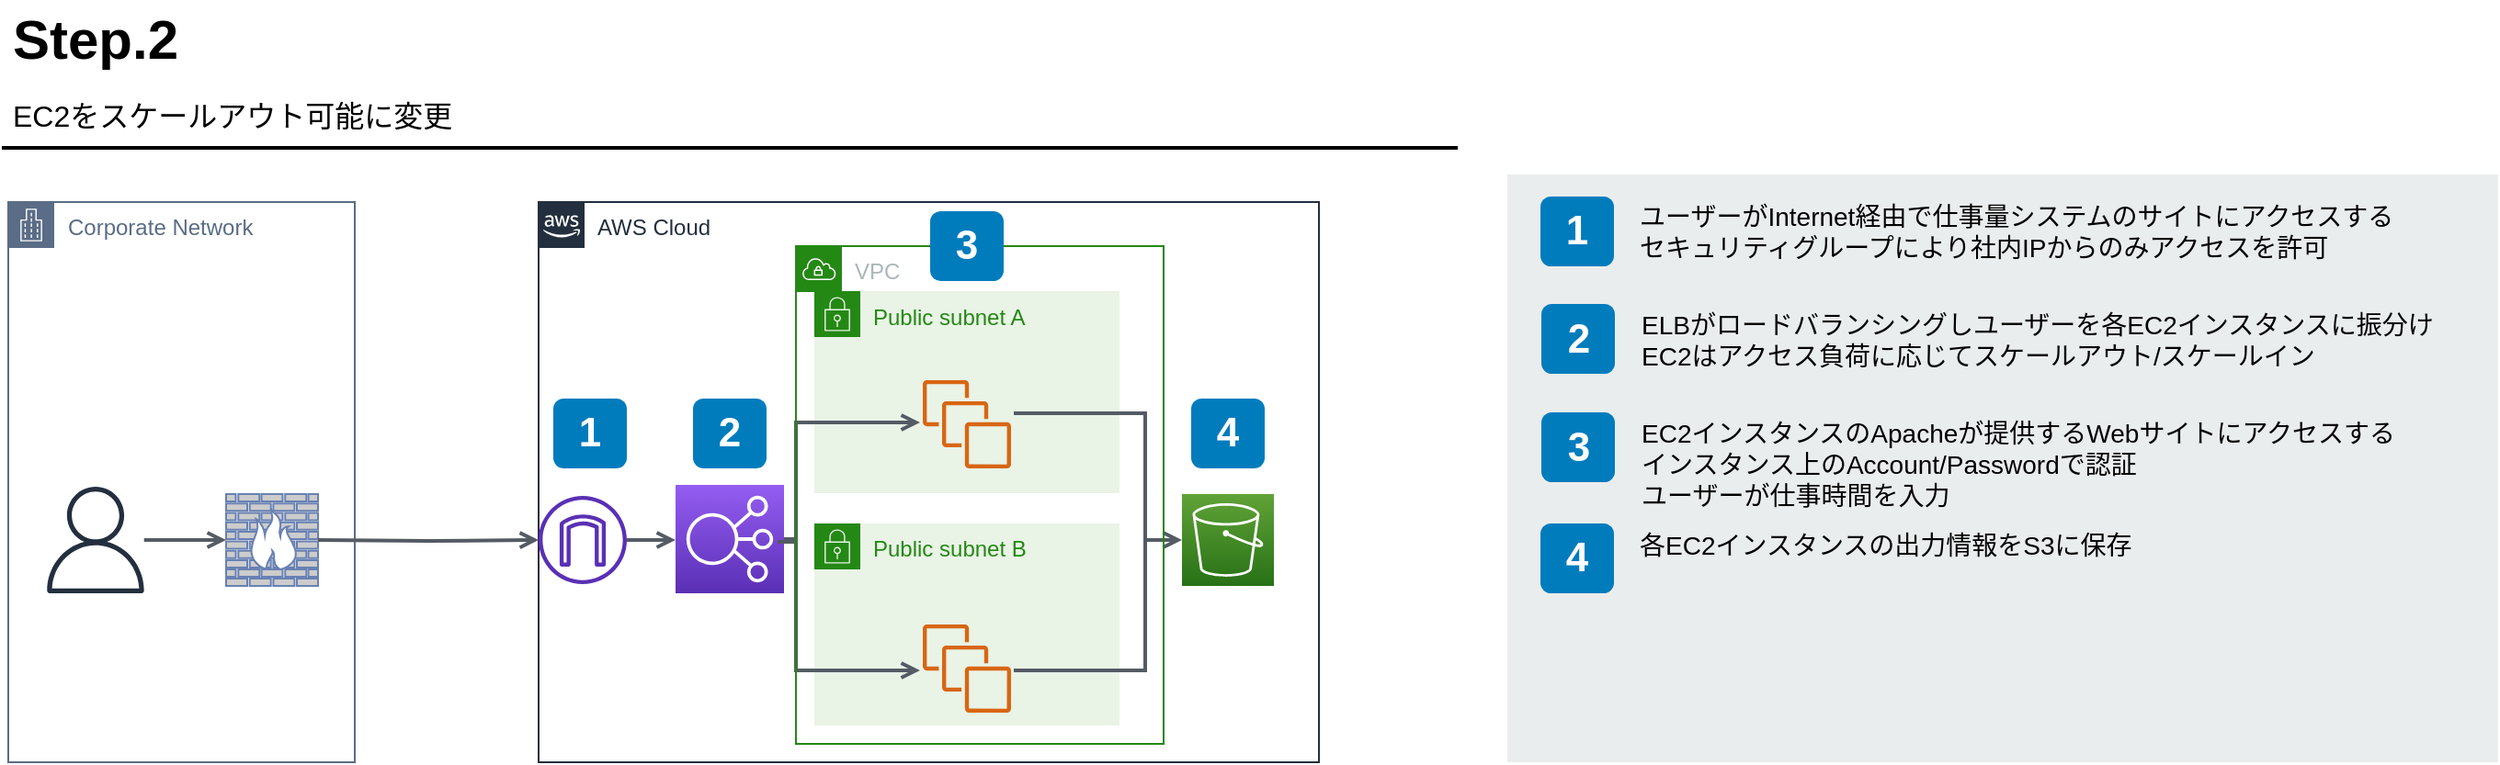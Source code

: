 <mxfile version="13.7.5" type="github" pages="9">
  <diagram id="Ht1M8jgEwFfnCIfOTk4-" name="Step2">
    <mxGraphModel dx="1422" dy="804" grid="1" gridSize="10" guides="1" tooltips="1" connect="1" arrows="1" fold="1" page="1" pageScale="1" pageWidth="827" pageHeight="1169" math="0" shadow="0">
      <root>
        <mxCell id="0" />
        <mxCell id="1" parent="0" />
        <mxCell id="eLTAIlkex-EtkBtZR3sa-1" value="Corporate Network" style="points=[[0,0],[0.25,0],[0.5,0],[0.75,0],[1,0],[1,0.25],[1,0.5],[1,0.75],[1,1],[0.75,1],[0.5,1],[0.25,1],[0,1],[0,0.75],[0,0.5],[0,0.25]];outlineConnect=0;gradientColor=none;html=1;whiteSpace=wrap;fontSize=12;fontStyle=0;shape=mxgraph.aws4.group;grIcon=mxgraph.aws4.group_corporate_data_center;strokeColor=#5A6C86;fillColor=none;verticalAlign=top;align=left;spacingLeft=30;fontColor=#5A6C86;dashed=0;" parent="1" vertex="1">
          <mxGeometry x="11.5" y="175" width="188.5" height="305" as="geometry" />
        </mxCell>
        <mxCell id="eLTAIlkex-EtkBtZR3sa-2" value="" style="outlineConnect=0;fontColor=#232F3E;gradientColor=none;fillColor=#232F3E;strokeColor=none;dashed=0;verticalLabelPosition=bottom;verticalAlign=top;align=center;html=1;fontSize=12;fontStyle=0;aspect=fixed;pointerEvents=1;shape=mxgraph.aws4.user;" parent="1" vertex="1">
          <mxGeometry x="30" y="330" width="58" height="58" as="geometry" />
        </mxCell>
        <mxCell id="eLTAIlkex-EtkBtZR3sa-3" value="" style="fontColor=#0066CC;verticalAlign=top;verticalLabelPosition=bottom;labelPosition=center;align=center;html=1;outlineConnect=0;fillColor=#CCCCCC;strokeColor=#6881B3;gradientColor=none;gradientDirection=north;strokeWidth=2;shape=mxgraph.networks.firewall;" parent="1" vertex="1">
          <mxGeometry x="130" y="334" width="50" height="50" as="geometry" />
        </mxCell>
        <mxCell id="eLTAIlkex-EtkBtZR3sa-4" value="" style="edgeStyle=orthogonalEdgeStyle;rounded=0;orthogonalLoop=1;jettySize=auto;html=1;strokeColor=#545B64;strokeWidth=2;endFill=0;endArrow=open;startArrow=none;" parent="1" source="eLTAIlkex-EtkBtZR3sa-2" target="eLTAIlkex-EtkBtZR3sa-3" edge="1">
          <mxGeometry relative="1" as="geometry">
            <mxPoint x="118" y="359.1" as="sourcePoint" />
            <mxPoint x="300" y="359" as="targetPoint" />
            <Array as="points" />
          </mxGeometry>
        </mxCell>
        <mxCell id="UEzPUAAOIrF-is8g5C7q-2" value="AWS Cloud" style="points=[[0,0],[0.25,0],[0.5,0],[0.75,0],[1,0],[1,0.25],[1,0.5],[1,0.75],[1,1],[0.75,1],[0.5,1],[0.25,1],[0,1],[0,0.75],[0,0.5],[0,0.25]];outlineConnect=0;gradientColor=none;html=1;whiteSpace=wrap;fontSize=12;fontStyle=0;shape=mxgraph.aws4.group;grIcon=mxgraph.aws4.group_aws_cloud_alt;strokeColor=#232F3E;fillColor=none;verticalAlign=top;align=left;spacingLeft=30;fontColor=#232F3E;dashed=0;" parent="1" vertex="1">
          <mxGeometry x="300" y="175" width="424.5" height="305" as="geometry" />
        </mxCell>
        <mxCell id="LrDo52o9o-DwGc6dEB4X-4" value="Public subnet A" style="points=[[0,0],[0.25,0],[0.5,0],[0.75,0],[1,0],[1,0.25],[1,0.5],[1,0.75],[1,1],[0.75,1],[0.5,1],[0.25,1],[0,1],[0,0.75],[0,0.5],[0,0.25]];outlineConnect=0;gradientColor=none;html=1;whiteSpace=wrap;fontSize=12;fontStyle=0;shape=mxgraph.aws4.group;grIcon=mxgraph.aws4.group_security_group;grStroke=0;strokeColor=#248814;fillColor=#E9F3E6;verticalAlign=top;align=left;spacingLeft=30;fontColor=#248814;dashed=0;" parent="1" vertex="1">
          <mxGeometry x="450" y="223.5" width="166" height="110" as="geometry" />
        </mxCell>
        <mxCell id="UEzPUAAOIrF-is8g5C7q-28" value="" style="edgeStyle=orthogonalEdgeStyle;rounded=0;orthogonalLoop=1;jettySize=auto;html=1;strokeColor=#545B64;strokeWidth=2;endFill=0;endArrow=open;startArrow=none;" parent="1" source="wz0adwLlpTb17qR1Wgj9-1" target="aREz-B_71sHjjLHi0HGw-5" edge="1">
          <mxGeometry relative="1" as="geometry">
            <mxPoint x="200" y="359" as="sourcePoint" />
            <mxPoint x="380" y="360" as="targetPoint" />
            <Array as="points">
              <mxPoint x="340" y="359" />
              <mxPoint x="340" y="359" />
            </Array>
          </mxGeometry>
        </mxCell>
        <mxCell id="-QjtrjUzRDEMRZ5MF8oH-9" value="1" style="rounded=1;whiteSpace=wrap;html=1;fillColor=#007CBD;strokeColor=none;fontColor=#FFFFFF;fontStyle=1;fontSize=22;" parent="1" vertex="1">
          <mxGeometry x="308" y="282" width="40" height="38" as="geometry" />
        </mxCell>
        <mxCell id="-QjtrjUzRDEMRZ5MF8oH-47" value="Step.2" style="text;html=1;resizable=0;points=[];autosize=1;align=left;verticalAlign=top;spacingTop=-4;fontSize=30;fontStyle=1" parent="1" vertex="1">
          <mxGeometry x="12" y="65.5" width="110" height="40" as="geometry" />
        </mxCell>
        <mxCell id="-QjtrjUzRDEMRZ5MF8oH-48" value="EC2をスケールアウト可能に変更" style="text;html=1;resizable=0;points=[];autosize=1;align=left;verticalAlign=top;spacingTop=-4;fontSize=16" parent="1" vertex="1">
          <mxGeometry x="12" y="115.5" width="250" height="20" as="geometry" />
        </mxCell>
        <mxCell id="SCVMTBWpLvtzJIhz15lM-1" value="" style="line;strokeWidth=2;html=1;fontSize=14;" parent="1" vertex="1">
          <mxGeometry x="8" y="140.5" width="792" height="10" as="geometry" />
        </mxCell>
        <mxCell id="7OVz4w7n9kzEPWy-4BBC-3" value="" style="rounded=0;whiteSpace=wrap;html=1;fillColor=#EAEDED;fontSize=22;fontColor=#FFFFFF;strokeColor=none;labelBackgroundColor=none;" parent="1" vertex="1">
          <mxGeometry x="827" y="160" width="539" height="320" as="geometry" />
        </mxCell>
        <mxCell id="7OVz4w7n9kzEPWy-4BBC-4" value="1" style="rounded=1;whiteSpace=wrap;html=1;fillColor=#007CBD;strokeColor=none;fontColor=#FFFFFF;fontStyle=1;fontSize=22;labelBackgroundColor=none;" parent="1" vertex="1">
          <mxGeometry x="845" y="172" width="40" height="38" as="geometry" />
        </mxCell>
        <mxCell id="7OVz4w7n9kzEPWy-4BBC-5" value="2" style="rounded=1;whiteSpace=wrap;html=1;fillColor=#007CBD;strokeColor=none;fontColor=#FFFFFF;fontStyle=1;fontSize=22;labelBackgroundColor=none;" parent="1" vertex="1">
          <mxGeometry x="845.5" y="230.5" width="40" height="38" as="geometry" />
        </mxCell>
        <mxCell id="7OVz4w7n9kzEPWy-4BBC-13" value="ユーザーがInternet経由で仕事量システムのサイトにアクセスする&lt;br&gt;セキュリティグループにより社内IPからのみアクセスを許可" style="text;html=1;align=left;verticalAlign=top;spacingTop=-4;fontSize=14;labelBackgroundColor=none;whiteSpace=wrap;" parent="1" vertex="1">
          <mxGeometry x="896.5" y="171.5" width="449" height="48.5" as="geometry" />
        </mxCell>
        <mxCell id="7OVz4w7n9kzEPWy-4BBC-14" value="&lt;span&gt;ELBがロードバランシングしユーザーを各EC2インスタンスに振分け&lt;br&gt;EC2はアクセス負荷に応じてスケールアウト/スケールイン&lt;br&gt;&lt;/span&gt;" style="text;html=1;align=left;verticalAlign=top;spacingTop=-4;fontSize=14;labelBackgroundColor=none;whiteSpace=wrap;" parent="1" vertex="1">
          <mxGeometry x="897.5" y="230.5" width="450" height="49.5" as="geometry" />
        </mxCell>
        <mxCell id="UEzPUAAOIrF-is8g5C7q-10" value="2" style="rounded=1;whiteSpace=wrap;html=1;fillColor=#007CBD;strokeColor=none;fontColor=#FFFFFF;fontStyle=1;fontSize=22;" parent="1" vertex="1">
          <mxGeometry x="384" y="282" width="40" height="38" as="geometry" />
        </mxCell>
        <mxCell id="aREz-B_71sHjjLHi0HGw-3" value="Public subnet B" style="points=[[0,0],[0.25,0],[0.5,0],[0.75,0],[1,0],[1,0.25],[1,0.5],[1,0.75],[1,1],[0.75,1],[0.5,1],[0.25,1],[0,1],[0,0.75],[0,0.5],[0,0.25]];outlineConnect=0;gradientColor=none;html=1;whiteSpace=wrap;fontSize=12;fontStyle=0;shape=mxgraph.aws4.group;grIcon=mxgraph.aws4.group_security_group;grStroke=0;strokeColor=#248814;fillColor=#E9F3E6;verticalAlign=top;align=left;spacingLeft=30;fontColor=#248814;dashed=0;" parent="1" vertex="1">
          <mxGeometry x="450" y="350" width="166" height="110" as="geometry" />
        </mxCell>
        <mxCell id="aREz-B_71sHjjLHi0HGw-5" value="" style="outlineConnect=0;fontColor=#232F3E;gradientColor=#945DF2;gradientDirection=north;fillColor=#5A30B5;strokeColor=#ffffff;dashed=0;verticalLabelPosition=bottom;verticalAlign=top;align=center;html=1;fontSize=12;fontStyle=0;aspect=fixed;shape=mxgraph.aws4.resourceIcon;resIcon=mxgraph.aws4.elastic_load_balancing;" parent="1" vertex="1">
          <mxGeometry x="374.5" y="329" width="59" height="59" as="geometry" />
        </mxCell>
        <mxCell id="aREz-B_71sHjjLHi0HGw-7" value="" style="edgeStyle=orthogonalEdgeStyle;rounded=0;orthogonalLoop=1;jettySize=auto;html=1;strokeColor=#545B64;strokeWidth=2;endFill=0;endArrow=open;startArrow=none;" parent="1" source="aREz-B_71sHjjLHi0HGw-5" edge="1">
          <mxGeometry relative="1" as="geometry">
            <mxPoint x="188" y="369.1" as="sourcePoint" />
            <mxPoint x="507.5" y="295" as="targetPoint" />
            <Array as="points">
              <mxPoint x="440" y="359" />
              <mxPoint x="440" y="295" />
            </Array>
          </mxGeometry>
        </mxCell>
        <mxCell id="aREz-B_71sHjjLHi0HGw-8" value="" style="edgeStyle=orthogonalEdgeStyle;rounded=0;orthogonalLoop=1;jettySize=auto;html=1;strokeColor=#545B64;strokeWidth=2;endFill=0;endArrow=open;startArrow=none;" parent="1" edge="1">
          <mxGeometry relative="1" as="geometry">
            <mxPoint x="430" y="360" as="sourcePoint" />
            <mxPoint x="507.5" y="430" as="targetPoint" />
            <Array as="points">
              <mxPoint x="440" y="430" />
            </Array>
          </mxGeometry>
        </mxCell>
        <mxCell id="aREz-B_71sHjjLHi0HGw-9" value="" style="outlineConnect=0;fontColor=#232F3E;gradientColor=#60A337;gradientDirection=north;fillColor=#277116;strokeColor=#ffffff;dashed=0;verticalLabelPosition=bottom;verticalAlign=top;align=center;html=1;fontSize=12;fontStyle=0;aspect=fixed;shape=mxgraph.aws4.resourceIcon;resIcon=mxgraph.aws4.s3;" parent="1" vertex="1">
          <mxGeometry x="650" y="334" width="50" height="50" as="geometry" />
        </mxCell>
        <mxCell id="aREz-B_71sHjjLHi0HGw-11" value="4" style="rounded=1;whiteSpace=wrap;html=1;fillColor=#007CBD;strokeColor=none;fontColor=#FFFFFF;fontStyle=1;fontSize=22;" parent="1" vertex="1">
          <mxGeometry x="655" y="282" width="40" height="38" as="geometry" />
        </mxCell>
        <mxCell id="aREz-B_71sHjjLHi0HGw-12" value="" style="edgeStyle=orthogonalEdgeStyle;rounded=0;orthogonalLoop=1;jettySize=auto;html=1;strokeColor=#545B64;strokeWidth=2;endFill=0;endArrow=open;startArrow=none;" parent="1" target="aREz-B_71sHjjLHi0HGw-9" edge="1">
          <mxGeometry relative="1" as="geometry">
            <mxPoint x="558.5" y="290" as="sourcePoint" />
            <mxPoint x="384.5" y="369.1" as="targetPoint" />
            <Array as="points">
              <mxPoint x="630" y="290" />
              <mxPoint x="630" y="359" />
            </Array>
          </mxGeometry>
        </mxCell>
        <mxCell id="aREz-B_71sHjjLHi0HGw-13" value="" style="edgeStyle=orthogonalEdgeStyle;rounded=0;orthogonalLoop=1;jettySize=auto;html=1;strokeColor=#545B64;strokeWidth=2;endFill=0;endArrow=none;startArrow=none;" parent="1" edge="1">
          <mxGeometry relative="1" as="geometry">
            <mxPoint x="558.5" y="430" as="sourcePoint" />
            <mxPoint x="630" y="350" as="targetPoint" />
            <Array as="points">
              <mxPoint x="630" y="430" />
              <mxPoint x="630" y="350" />
            </Array>
          </mxGeometry>
        </mxCell>
        <mxCell id="aREz-B_71sHjjLHi0HGw-14" value="3" style="rounded=1;whiteSpace=wrap;html=1;fillColor=#007CBD;strokeColor=none;fontColor=#FFFFFF;fontStyle=1;fontSize=22;labelBackgroundColor=none;" parent="1" vertex="1">
          <mxGeometry x="845.5" y="289.5" width="40" height="38" as="geometry" />
        </mxCell>
        <mxCell id="aREz-B_71sHjjLHi0HGw-15" value="&lt;span&gt;EC2インスタンスのApacheが提供するWebサイトにアクセスする&lt;br&gt;&lt;/span&gt;インスタンス上のAccount/Passwordで認証&lt;br&gt;ユーザーが仕事時間を入力" style="text;html=1;align=left;verticalAlign=top;spacingTop=-4;fontSize=14;labelBackgroundColor=none;whiteSpace=wrap;" parent="1" vertex="1">
          <mxGeometry x="897.5" y="290" width="450" height="60" as="geometry" />
        </mxCell>
        <mxCell id="aREz-B_71sHjjLHi0HGw-16" value="4" style="rounded=1;whiteSpace=wrap;html=1;fillColor=#007CBD;strokeColor=none;fontColor=#FFFFFF;fontStyle=1;fontSize=22;labelBackgroundColor=none;" parent="1" vertex="1">
          <mxGeometry x="845" y="350" width="40" height="38" as="geometry" />
        </mxCell>
        <mxCell id="aREz-B_71sHjjLHi0HGw-17" value="各EC2インスタンスの出力情報をS3に保存" style="text;html=1;align=left;verticalAlign=top;spacingTop=-4;fontSize=14;labelBackgroundColor=none;whiteSpace=wrap;" parent="1" vertex="1">
          <mxGeometry x="897" y="350.5" width="450" height="54.5" as="geometry" />
        </mxCell>
        <mxCell id="WgGE_pa5-BehQi6jdW7S-1" value="" style="outlineConnect=0;fontColor=#232F3E;gradientColor=none;fillColor=#D86613;strokeColor=none;dashed=0;verticalLabelPosition=bottom;verticalAlign=top;align=center;html=1;fontSize=12;fontStyle=0;aspect=fixed;pointerEvents=1;shape=mxgraph.aws4.instances;" parent="1" vertex="1">
          <mxGeometry x="509" y="272" width="48" height="48" as="geometry" />
        </mxCell>
        <mxCell id="WgGE_pa5-BehQi6jdW7S-2" value="" style="outlineConnect=0;fontColor=#232F3E;gradientColor=none;fillColor=#D86613;strokeColor=none;dashed=0;verticalLabelPosition=bottom;verticalAlign=top;align=center;html=1;fontSize=12;fontStyle=0;aspect=fixed;pointerEvents=1;shape=mxgraph.aws4.instances;" parent="1" vertex="1">
          <mxGeometry x="509" y="405" width="48" height="48" as="geometry" />
        </mxCell>
        <mxCell id="hUtRXGFI4Unm3Urrxsi5-1" value="VPC" style="points=[[0,0],[0.25,0],[0.5,0],[0.75,0],[1,0],[1,0.25],[1,0.5],[1,0.75],[1,1],[0.75,1],[0.5,1],[0.25,1],[0,1],[0,0.75],[0,0.5],[0,0.25]];outlineConnect=0;gradientColor=none;html=1;whiteSpace=wrap;fontSize=12;fontStyle=0;shape=mxgraph.aws4.group;grIcon=mxgraph.aws4.group_vpc;strokeColor=#248814;fillColor=none;verticalAlign=top;align=left;spacingLeft=30;fontColor=#AAB7B8;dashed=0;" parent="1" vertex="1">
          <mxGeometry x="440" y="199" width="200" height="271" as="geometry" />
        </mxCell>
        <mxCell id="aREz-B_71sHjjLHi0HGw-1" value="3" style="rounded=1;whiteSpace=wrap;html=1;fillColor=#007CBD;strokeColor=none;fontColor=#FFFFFF;fontStyle=1;fontSize=22;" parent="1" vertex="1">
          <mxGeometry x="513" y="180" width="40" height="38" as="geometry" />
        </mxCell>
        <mxCell id="wz0adwLlpTb17qR1Wgj9-1" value="" style="outlineConnect=0;fontColor=#232F3E;gradientColor=none;fillColor=#5A30B5;strokeColor=none;dashed=0;verticalLabelPosition=bottom;verticalAlign=top;align=center;html=1;fontSize=12;fontStyle=0;aspect=fixed;pointerEvents=1;shape=mxgraph.aws4.internet_gateway;" parent="1" vertex="1">
          <mxGeometry x="300" y="335" width="48" height="48" as="geometry" />
        </mxCell>
        <mxCell id="wz0adwLlpTb17qR1Wgj9-2" value="" style="edgeStyle=orthogonalEdgeStyle;rounded=0;orthogonalLoop=1;jettySize=auto;html=1;strokeColor=#545B64;strokeWidth=2;endFill=0;endArrow=open;startArrow=none;" parent="1" target="wz0adwLlpTb17qR1Wgj9-1" edge="1">
          <mxGeometry relative="1" as="geometry">
            <mxPoint x="180" y="359" as="sourcePoint" />
            <mxPoint x="374.5" y="359.1" as="targetPoint" />
            <Array as="points" />
          </mxGeometry>
        </mxCell>
      </root>
    </mxGraphModel>
  </diagram>
  <diagram name="Step3" id="Kx0v9vFarq2wMqCZKQCw">
    <mxGraphModel dx="782" dy="524" grid="1" gridSize="10" guides="1" tooltips="1" connect="1" arrows="1" fold="1" page="1" pageScale="1" pageWidth="827" pageHeight="1169" math="0" shadow="0">
      <root>
        <mxCell id="7zb_3AtDZCGfjKm9eKqo-0" />
        <mxCell id="7zb_3AtDZCGfjKm9eKqo-1" parent="7zb_3AtDZCGfjKm9eKqo-0" />
        <mxCell id="7zb_3AtDZCGfjKm9eKqo-10" value="" style="rounded=0;whiteSpace=wrap;html=1;fillColor=#EAEDED;fontSize=22;fontColor=#FFFFFF;strokeColor=none;labelBackgroundColor=none;" parent="7zb_3AtDZCGfjKm9eKqo-1" vertex="1">
          <mxGeometry x="827" y="160" width="539" height="240" as="geometry" />
        </mxCell>
        <mxCell id="nDMCZCAZWfjh0QXqmagB-1" value="" style="outlineConnect=0;fontColor=#232F3E;gradientColor=none;fillColor=#232F3E;strokeColor=none;dashed=0;verticalLabelPosition=bottom;verticalAlign=top;align=center;html=1;fontSize=12;fontStyle=0;aspect=fixed;pointerEvents=1;shape=mxgraph.aws4.user;" vertex="1" parent="7zb_3AtDZCGfjKm9eKqo-1">
          <mxGeometry x="30" y="330" width="58" height="58" as="geometry" />
        </mxCell>
        <mxCell id="nDMCZCAZWfjh0QXqmagB-2" value="" style="fontColor=#0066CC;verticalAlign=top;verticalLabelPosition=bottom;labelPosition=center;align=center;html=1;outlineConnect=0;fillColor=#CCCCCC;strokeColor=#6881B3;gradientColor=none;gradientDirection=north;strokeWidth=2;shape=mxgraph.networks.firewall;" vertex="1" parent="7zb_3AtDZCGfjKm9eKqo-1">
          <mxGeometry x="130" y="334" width="50" height="50" as="geometry" />
        </mxCell>
        <mxCell id="nDMCZCAZWfjh0QXqmagB-3" value="" style="edgeStyle=orthogonalEdgeStyle;rounded=0;orthogonalLoop=1;jettySize=auto;html=1;strokeColor=#545B64;strokeWidth=2;endFill=0;endArrow=open;startArrow=none;" edge="1" parent="7zb_3AtDZCGfjKm9eKqo-1" source="nDMCZCAZWfjh0QXqmagB-1" target="nDMCZCAZWfjh0QXqmagB-2">
          <mxGeometry relative="1" as="geometry">
            <mxPoint x="118" y="359.1" as="sourcePoint" />
            <mxPoint x="300" y="359" as="targetPoint" />
            <Array as="points" />
          </mxGeometry>
        </mxCell>
        <mxCell id="lEnTOBb25zSGdPWJz7sl-1" value="" style="rounded=0;whiteSpace=wrap;html=1;fillColor=#fff2cc;fontSize=22;strokeColor=#d6b656;labelBackgroundColor=none;" parent="7zb_3AtDZCGfjKm9eKqo-1" vertex="1">
          <mxGeometry x="827" y="410" width="539" height="170" as="geometry" />
        </mxCell>
        <mxCell id="7zb_3AtDZCGfjKm9eKqo-2" value="AWS Cloud" style="points=[[0,0],[0.25,0],[0.5,0],[0.75,0],[1,0],[1,0.25],[1,0.5],[1,0.75],[1,1],[0.75,1],[0.5,1],[0.25,1],[0,1],[0,0.75],[0,0.5],[0,0.25]];outlineConnect=0;gradientColor=none;html=1;whiteSpace=wrap;fontSize=12;fontStyle=0;shape=mxgraph.aws4.group;grIcon=mxgraph.aws4.group_aws_cloud_alt;strokeColor=#232F3E;fillColor=none;verticalAlign=top;align=left;spacingLeft=30;fontColor=#232F3E;dashed=0;" parent="7zb_3AtDZCGfjKm9eKqo-1" vertex="1">
          <mxGeometry x="300" y="175" width="424.5" height="305" as="geometry" />
        </mxCell>
        <mxCell id="7zb_3AtDZCGfjKm9eKqo-3" value="Public subnet A" style="points=[[0,0],[0.25,0],[0.5,0],[0.75,0],[1,0],[1,0.25],[1,0.5],[1,0.75],[1,1],[0.75,1],[0.5,1],[0.25,1],[0,1],[0,0.75],[0,0.5],[0,0.25]];outlineConnect=0;gradientColor=none;html=1;whiteSpace=wrap;fontSize=12;fontStyle=0;shape=mxgraph.aws4.group;grIcon=mxgraph.aws4.group_security_group;grStroke=0;strokeColor=#248814;fillColor=#E9F3E6;verticalAlign=top;align=left;spacingLeft=30;fontColor=#248814;dashed=0;" parent="7zb_3AtDZCGfjKm9eKqo-1" vertex="1">
          <mxGeometry x="450" y="223.5" width="166" height="110" as="geometry" />
        </mxCell>
        <mxCell id="7zb_3AtDZCGfjKm9eKqo-5" value="" style="edgeStyle=orthogonalEdgeStyle;rounded=0;orthogonalLoop=1;jettySize=auto;html=1;strokeColor=#545B64;strokeWidth=2;endFill=0;endArrow=open;startArrow=none;" parent="7zb_3AtDZCGfjKm9eKqo-1" source="TcsT-mKtEcE6e3qOzr_B-0" target="7zb_3AtDZCGfjKm9eKqo-21" edge="1">
          <mxGeometry relative="1" as="geometry">
            <mxPoint x="200" y="359" as="sourcePoint" />
            <mxPoint x="380" y="360" as="targetPoint" />
            <Array as="points">
              <mxPoint x="340" y="359" />
              <mxPoint x="340" y="359" />
            </Array>
          </mxGeometry>
        </mxCell>
        <mxCell id="7zb_3AtDZCGfjKm9eKqo-6" value="1" style="rounded=1;whiteSpace=wrap;html=1;fillColor=#007CBD;strokeColor=none;fontColor=#FFFFFF;fontStyle=1;fontSize=22;" parent="7zb_3AtDZCGfjKm9eKqo-1" vertex="1">
          <mxGeometry x="304" y="282" width="40" height="38" as="geometry" />
        </mxCell>
        <mxCell id="7zb_3AtDZCGfjKm9eKqo-7" value="Step.3" style="text;html=1;resizable=0;points=[];autosize=1;align=left;verticalAlign=top;spacingTop=-4;fontSize=30;fontStyle=1" parent="7zb_3AtDZCGfjKm9eKqo-1" vertex="1">
          <mxGeometry x="12" y="65.5" width="110" height="40" as="geometry" />
        </mxCell>
        <mxCell id="7zb_3AtDZCGfjKm9eKqo-8" value="結果出力先をDBに変更" style="text;html=1;resizable=0;points=[];autosize=1;align=left;verticalAlign=top;spacingTop=-4;fontSize=16" parent="7zb_3AtDZCGfjKm9eKqo-1" vertex="1">
          <mxGeometry x="12" y="115.5" width="180" height="20" as="geometry" />
        </mxCell>
        <mxCell id="7zb_3AtDZCGfjKm9eKqo-9" value="" style="line;strokeWidth=2;html=1;fontSize=14;" parent="7zb_3AtDZCGfjKm9eKqo-1" vertex="1">
          <mxGeometry x="8" y="140.5" width="792" height="10" as="geometry" />
        </mxCell>
        <mxCell id="7zb_3AtDZCGfjKm9eKqo-11" value="1" style="rounded=1;whiteSpace=wrap;html=1;fillColor=#007CBD;strokeColor=none;fontColor=#FFFFFF;fontStyle=1;fontSize=22;labelBackgroundColor=none;" parent="7zb_3AtDZCGfjKm9eKqo-1" vertex="1">
          <mxGeometry x="845" y="172" width="40" height="38" as="geometry" />
        </mxCell>
        <mxCell id="7zb_3AtDZCGfjKm9eKqo-12" value="2" style="rounded=1;whiteSpace=wrap;html=1;fillColor=#007CBD;strokeColor=none;fontColor=#FFFFFF;fontStyle=1;fontSize=22;labelBackgroundColor=none;" parent="7zb_3AtDZCGfjKm9eKqo-1" vertex="1">
          <mxGeometry x="845.5" y="230.5" width="40" height="38" as="geometry" />
        </mxCell>
        <mxCell id="7zb_3AtDZCGfjKm9eKqo-14" value="ELBがロードバランシングしユーザーを各EC2インスタンスに振分け&lt;br&gt;EC2はアクセス負荷に応じてスケールアウト/スケールイン" style="text;html=1;align=left;verticalAlign=top;spacingTop=-4;fontSize=14;labelBackgroundColor=none;whiteSpace=wrap;" parent="7zb_3AtDZCGfjKm9eKqo-1" vertex="1">
          <mxGeometry x="897.5" y="230.5" width="450" height="39.5" as="geometry" />
        </mxCell>
        <mxCell id="7zb_3AtDZCGfjKm9eKqo-15" value="2" style="rounded=1;whiteSpace=wrap;html=1;fillColor=#007CBD;strokeColor=none;fontColor=#FFFFFF;fontStyle=1;fontSize=22;" parent="7zb_3AtDZCGfjKm9eKqo-1" vertex="1">
          <mxGeometry x="384" y="282" width="40" height="38" as="geometry" />
        </mxCell>
        <mxCell id="7zb_3AtDZCGfjKm9eKqo-19" value="Public subnet B" style="points=[[0,0],[0.25,0],[0.5,0],[0.75,0],[1,0],[1,0.25],[1,0.5],[1,0.75],[1,1],[0.75,1],[0.5,1],[0.25,1],[0,1],[0,0.75],[0,0.5],[0,0.25]];outlineConnect=0;gradientColor=none;html=1;whiteSpace=wrap;fontSize=12;fontStyle=0;shape=mxgraph.aws4.group;grIcon=mxgraph.aws4.group_security_group;grStroke=0;strokeColor=#248814;fillColor=#E9F3E6;verticalAlign=top;align=left;spacingLeft=30;fontColor=#248814;dashed=0;" parent="7zb_3AtDZCGfjKm9eKqo-1" vertex="1">
          <mxGeometry x="450" y="350" width="166" height="110" as="geometry" />
        </mxCell>
        <mxCell id="7zb_3AtDZCGfjKm9eKqo-21" value="" style="outlineConnect=0;fontColor=#232F3E;gradientColor=#945DF2;gradientDirection=north;fillColor=#5A30B5;strokeColor=#ffffff;dashed=0;verticalLabelPosition=bottom;verticalAlign=top;align=center;html=1;fontSize=12;fontStyle=0;aspect=fixed;shape=mxgraph.aws4.resourceIcon;resIcon=mxgraph.aws4.elastic_load_balancing;" parent="7zb_3AtDZCGfjKm9eKqo-1" vertex="1">
          <mxGeometry x="374.5" y="329" width="59" height="59" as="geometry" />
        </mxCell>
        <mxCell id="7zb_3AtDZCGfjKm9eKqo-22" value="" style="edgeStyle=orthogonalEdgeStyle;rounded=0;orthogonalLoop=1;jettySize=auto;html=1;strokeColor=#545B64;strokeWidth=2;endFill=0;endArrow=open;startArrow=none;" parent="7zb_3AtDZCGfjKm9eKqo-1" source="7zb_3AtDZCGfjKm9eKqo-21" edge="1">
          <mxGeometry relative="1" as="geometry">
            <mxPoint x="188" y="369.1" as="sourcePoint" />
            <mxPoint x="507.5" y="295" as="targetPoint" />
            <Array as="points">
              <mxPoint x="440" y="359" />
              <mxPoint x="440" y="295" />
            </Array>
          </mxGeometry>
        </mxCell>
        <mxCell id="7zb_3AtDZCGfjKm9eKqo-23" value="" style="edgeStyle=orthogonalEdgeStyle;rounded=0;orthogonalLoop=1;jettySize=auto;html=1;strokeColor=#545B64;strokeWidth=2;endFill=0;endArrow=open;startArrow=none;" parent="7zb_3AtDZCGfjKm9eKqo-1" edge="1">
          <mxGeometry relative="1" as="geometry">
            <mxPoint x="430" y="360" as="sourcePoint" />
            <mxPoint x="507.5" y="430" as="targetPoint" />
            <Array as="points">
              <mxPoint x="440" y="430" />
            </Array>
          </mxGeometry>
        </mxCell>
        <mxCell id="7zb_3AtDZCGfjKm9eKqo-25" value="4" style="rounded=1;whiteSpace=wrap;html=1;fillColor=#007CBD;strokeColor=none;fontColor=#FFFFFF;fontStyle=1;fontSize=22;" parent="7zb_3AtDZCGfjKm9eKqo-1" vertex="1">
          <mxGeometry x="655" y="282" width="40" height="38" as="geometry" />
        </mxCell>
        <mxCell id="7zb_3AtDZCGfjKm9eKqo-26" value="" style="edgeStyle=orthogonalEdgeStyle;rounded=0;orthogonalLoop=1;jettySize=auto;html=1;strokeColor=#545B64;strokeWidth=2;endFill=0;endArrow=open;startArrow=none;" parent="7zb_3AtDZCGfjKm9eKqo-1" edge="1">
          <mxGeometry relative="1" as="geometry">
            <mxPoint x="558.5" y="290" as="sourcePoint" />
            <mxPoint x="650" y="359" as="targetPoint" />
            <Array as="points">
              <mxPoint x="630" y="290" />
              <mxPoint x="630" y="359" />
            </Array>
          </mxGeometry>
        </mxCell>
        <mxCell id="7zb_3AtDZCGfjKm9eKqo-27" value="" style="edgeStyle=orthogonalEdgeStyle;rounded=0;orthogonalLoop=1;jettySize=auto;html=1;strokeColor=#545B64;strokeWidth=2;endFill=0;endArrow=none;startArrow=none;" parent="7zb_3AtDZCGfjKm9eKqo-1" edge="1">
          <mxGeometry relative="1" as="geometry">
            <mxPoint x="558.5" y="430" as="sourcePoint" />
            <mxPoint x="630" y="350" as="targetPoint" />
            <Array as="points">
              <mxPoint x="630" y="430" />
              <mxPoint x="630" y="350" />
            </Array>
          </mxGeometry>
        </mxCell>
        <mxCell id="7zb_3AtDZCGfjKm9eKqo-28" value="3" style="rounded=1;whiteSpace=wrap;html=1;fillColor=#007CBD;strokeColor=none;fontColor=#FFFFFF;fontStyle=1;fontSize=22;labelBackgroundColor=none;" parent="7zb_3AtDZCGfjKm9eKqo-1" vertex="1">
          <mxGeometry x="845.5" y="289.5" width="40" height="38" as="geometry" />
        </mxCell>
        <mxCell id="7zb_3AtDZCGfjKm9eKqo-29" value="&lt;span&gt;EC2インスタンスのApacheが提供するWebサイトにアクセスする&lt;br&gt;&lt;/span&gt;インスタンス上のAccount/Passwordで認証&lt;br&gt;ユーザーが仕事時間を入力" style="text;html=1;align=left;verticalAlign=top;spacingTop=-4;fontSize=14;labelBackgroundColor=none;whiteSpace=wrap;" parent="7zb_3AtDZCGfjKm9eKqo-1" vertex="1">
          <mxGeometry x="897.5" y="290" width="450" height="60" as="geometry" />
        </mxCell>
        <mxCell id="7zb_3AtDZCGfjKm9eKqo-30" value="4" style="rounded=1;whiteSpace=wrap;html=1;fillColor=#007CBD;strokeColor=none;fontColor=#FFFFFF;fontStyle=1;fontSize=22;labelBackgroundColor=none;" parent="7zb_3AtDZCGfjKm9eKqo-1" vertex="1">
          <mxGeometry x="845" y="350" width="40" height="38" as="geometry" />
        </mxCell>
        <mxCell id="7zb_3AtDZCGfjKm9eKqo-31" value="各EC2インスタンスの出力情報をDynamoDBに保存" style="text;html=1;align=left;verticalAlign=top;spacingTop=-4;fontSize=14;labelBackgroundColor=none;whiteSpace=wrap;" parent="7zb_3AtDZCGfjKm9eKqo-1" vertex="1">
          <mxGeometry x="897" y="350.5" width="450" height="54.5" as="geometry" />
        </mxCell>
        <mxCell id="_LfTW2VH3U6UrMv5rk6W-0" value="" style="outlineConnect=0;fontColor=#232F3E;gradientColor=#4D72F3;gradientDirection=north;fillColor=#3334B9;strokeColor=#ffffff;dashed=0;verticalLabelPosition=bottom;verticalAlign=top;align=center;html=1;fontSize=12;fontStyle=0;aspect=fixed;shape=mxgraph.aws4.resourceIcon;resIcon=mxgraph.aws4.dynamodb;" parent="7zb_3AtDZCGfjKm9eKqo-1" vertex="1">
          <mxGeometry x="650" y="338" width="50" height="50" as="geometry" />
        </mxCell>
        <mxCell id="_LfTW2VH3U6UrMv5rk6W-1" value="Why DynamoDB?&lt;br&gt;・RDS ：リレーショナル型(SQL)&lt;br&gt;　高い一貫性一方で一貫性を保つためにDB同士の連携が必要&lt;br&gt;・Amazon Aurora：リレーショナル型(SQL)&lt;br&gt;　可用性を担保するがコストが高くなりやすい&lt;br&gt;・DynamoDB：NoSQL&lt;br&gt;　キャパシティの柔軟性、レスポンスが早い一方で一貫性がやや弱い&lt;br&gt;&lt;br&gt;最終結果の整合性、コストと高可用性より、DynamoDBを選択" style="text;html=1;align=left;verticalAlign=top;spacingTop=-4;fontSize=14;labelBackgroundColor=none;whiteSpace=wrap;" parent="7zb_3AtDZCGfjKm9eKqo-1" vertex="1">
          <mxGeometry x="885" y="420" width="450" height="160" as="geometry" />
        </mxCell>
        <mxCell id="GflcCZs14su1vJpBeOqJ-0" value="" style="outlineConnect=0;fontColor=#232F3E;gradientColor=none;fillColor=#D86613;strokeColor=none;dashed=0;verticalLabelPosition=bottom;verticalAlign=top;align=center;html=1;fontSize=12;fontStyle=0;aspect=fixed;pointerEvents=1;shape=mxgraph.aws4.instances;" parent="7zb_3AtDZCGfjKm9eKqo-1" vertex="1">
          <mxGeometry x="509" y="272" width="48" height="48" as="geometry" />
        </mxCell>
        <mxCell id="GflcCZs14su1vJpBeOqJ-1" value="" style="outlineConnect=0;fontColor=#232F3E;gradientColor=none;fillColor=#D86613;strokeColor=none;dashed=0;verticalLabelPosition=bottom;verticalAlign=top;align=center;html=1;fontSize=12;fontStyle=0;aspect=fixed;pointerEvents=1;shape=mxgraph.aws4.instances;" parent="7zb_3AtDZCGfjKm9eKqo-1" vertex="1">
          <mxGeometry x="509" y="405" width="48" height="48" as="geometry" />
        </mxCell>
        <mxCell id="lEnTOBb25zSGdPWJz7sl-0" value="VPC" style="points=[[0,0],[0.25,0],[0.5,0],[0.75,0],[1,0],[1,0.25],[1,0.5],[1,0.75],[1,1],[0.75,1],[0.5,1],[0.25,1],[0,1],[0,0.75],[0,0.5],[0,0.25]];outlineConnect=0;gradientColor=none;html=1;whiteSpace=wrap;fontSize=12;fontStyle=0;shape=mxgraph.aws4.group;grIcon=mxgraph.aws4.group_vpc;strokeColor=#248814;fillColor=none;verticalAlign=top;align=left;spacingLeft=30;fontColor=#AAB7B8;dashed=0;" parent="7zb_3AtDZCGfjKm9eKqo-1" vertex="1">
          <mxGeometry x="440" y="199" width="190" height="271" as="geometry" />
        </mxCell>
        <mxCell id="7zb_3AtDZCGfjKm9eKqo-18" value="3" style="rounded=1;whiteSpace=wrap;html=1;fillColor=#007CBD;strokeColor=none;fontColor=#FFFFFF;fontStyle=1;fontSize=22;" parent="7zb_3AtDZCGfjKm9eKqo-1" vertex="1">
          <mxGeometry x="513" y="180" width="40" height="38" as="geometry" />
        </mxCell>
        <mxCell id="TcsT-mKtEcE6e3qOzr_B-0" value="" style="outlineConnect=0;fontColor=#232F3E;gradientColor=none;fillColor=#5A30B5;strokeColor=none;dashed=0;verticalLabelPosition=bottom;verticalAlign=top;align=center;html=1;fontSize=12;fontStyle=0;aspect=fixed;pointerEvents=1;shape=mxgraph.aws4.internet_gateway;" vertex="1" parent="7zb_3AtDZCGfjKm9eKqo-1">
          <mxGeometry x="300" y="335" width="48" height="48" as="geometry" />
        </mxCell>
        <mxCell id="TcsT-mKtEcE6e3qOzr_B-1" value="" style="edgeStyle=orthogonalEdgeStyle;rounded=0;orthogonalLoop=1;jettySize=auto;html=1;strokeColor=#545B64;strokeWidth=2;endFill=0;endArrow=open;startArrow=none;" edge="1" parent="7zb_3AtDZCGfjKm9eKqo-1" target="TcsT-mKtEcE6e3qOzr_B-0">
          <mxGeometry relative="1" as="geometry">
            <mxPoint x="180" y="359" as="sourcePoint" />
            <mxPoint x="374.5" y="359.1" as="targetPoint" />
            <Array as="points" />
          </mxGeometry>
        </mxCell>
        <mxCell id="5z4Jgqbv2YCfVZrUTV61-0" value="Corporate Network" style="points=[[0,0],[0.25,0],[0.5,0],[0.75,0],[1,0],[1,0.25],[1,0.5],[1,0.75],[1,1],[0.75,1],[0.5,1],[0.25,1],[0,1],[0,0.75],[0,0.5],[0,0.25]];outlineConnect=0;gradientColor=none;html=1;whiteSpace=wrap;fontSize=12;fontStyle=0;shape=mxgraph.aws4.group;grIcon=mxgraph.aws4.group_corporate_data_center;strokeColor=#5A6C86;fillColor=none;verticalAlign=top;align=left;spacingLeft=30;fontColor=#5A6C86;dashed=0;" vertex="1" parent="7zb_3AtDZCGfjKm9eKqo-1">
          <mxGeometry x="11.5" y="175" width="188.5" height="305" as="geometry" />
        </mxCell>
        <mxCell id="5xSukPJeKylxNgr0SxFp-0" value="ユーザーがInternet経由で仕事量システムのサイトにアクセスする&lt;br&gt;セキュリティグループにより社内IPからのみアクセスを許可" style="text;html=1;align=left;verticalAlign=top;spacingTop=-4;fontSize=14;labelBackgroundColor=none;whiteSpace=wrap;" vertex="1" parent="7zb_3AtDZCGfjKm9eKqo-1">
          <mxGeometry x="896.5" y="171.5" width="449" height="48.5" as="geometry" />
        </mxCell>
      </root>
    </mxGraphModel>
  </diagram>
  <diagram name="Step4" id="L54iGYh2UrmxJrz2VLGL">
    <mxGraphModel dx="782" dy="524" grid="1" gridSize="10" guides="1" tooltips="1" connect="1" arrows="1" fold="1" page="1" pageScale="1" pageWidth="827" pageHeight="1169" math="0" shadow="0">
      <root>
        <mxCell id="KXP0gGZPSVYxxyMcb6QJ-0" />
        <mxCell id="KXP0gGZPSVYxxyMcb6QJ-1" parent="KXP0gGZPSVYxxyMcb6QJ-0" />
        <mxCell id="6KdHhSanKAf-e72FQgTF-1" value="" style="outlineConnect=0;fontColor=#232F3E;gradientColor=none;fillColor=#232F3E;strokeColor=none;dashed=0;verticalLabelPosition=bottom;verticalAlign=top;align=center;html=1;fontSize=12;fontStyle=0;aspect=fixed;pointerEvents=1;shape=mxgraph.aws4.user;" vertex="1" parent="KXP0gGZPSVYxxyMcb6QJ-1">
          <mxGeometry x="30" y="330" width="58" height="58" as="geometry" />
        </mxCell>
        <mxCell id="6KdHhSanKAf-e72FQgTF-2" value="" style="fontColor=#0066CC;verticalAlign=top;verticalLabelPosition=bottom;labelPosition=center;align=center;html=1;outlineConnect=0;fillColor=#CCCCCC;strokeColor=#6881B3;gradientColor=none;gradientDirection=north;strokeWidth=2;shape=mxgraph.networks.firewall;" vertex="1" parent="KXP0gGZPSVYxxyMcb6QJ-1">
          <mxGeometry x="130" y="334" width="50" height="50" as="geometry" />
        </mxCell>
        <mxCell id="6KdHhSanKAf-e72FQgTF-3" value="" style="edgeStyle=orthogonalEdgeStyle;rounded=0;orthogonalLoop=1;jettySize=auto;html=1;strokeColor=#545B64;strokeWidth=2;endFill=0;endArrow=open;startArrow=none;" edge="1" parent="KXP0gGZPSVYxxyMcb6QJ-1" source="6KdHhSanKAf-e72FQgTF-1" target="6KdHhSanKAf-e72FQgTF-2">
          <mxGeometry relative="1" as="geometry">
            <mxPoint x="118" y="359.1" as="sourcePoint" />
            <mxPoint x="300" y="359" as="targetPoint" />
            <Array as="points" />
          </mxGeometry>
        </mxCell>
        <mxCell id="KXP0gGZPSVYxxyMcb6QJ-33" value="VPC" style="points=[[0,0],[0.25,0],[0.5,0],[0.75,0],[1,0],[1,0.25],[1,0.5],[1,0.75],[1,1],[0.75,1],[0.5,1],[0.25,1],[0,1],[0,0.75],[0,0.5],[0,0.25]];outlineConnect=0;gradientColor=none;html=1;whiteSpace=wrap;fontSize=12;fontStyle=0;shape=mxgraph.aws4.group;grIcon=mxgraph.aws4.group_vpc;strokeColor=#248814;fillColor=none;verticalAlign=top;align=left;spacingLeft=30;fontColor=#AAB7B8;dashed=0;" parent="KXP0gGZPSVYxxyMcb6QJ-1" vertex="1">
          <mxGeometry x="440" y="199" width="190" height="271" as="geometry" />
        </mxCell>
        <mxCell id="KXP0gGZPSVYxxyMcb6QJ-2" value="" style="rounded=0;whiteSpace=wrap;html=1;fillColor=#fff2cc;fontSize=22;strokeColor=#d6b656;labelBackgroundColor=none;" parent="KXP0gGZPSVYxxyMcb6QJ-1" vertex="1">
          <mxGeometry x="827" y="508" width="539" height="110" as="geometry" />
        </mxCell>
        <mxCell id="KXP0gGZPSVYxxyMcb6QJ-3" value="AWS Cloud" style="points=[[0,0],[0.25,0],[0.5,0],[0.75,0],[1,0],[1,0.25],[1,0.5],[1,0.75],[1,1],[0.75,1],[0.5,1],[0.25,1],[0,1],[0,0.75],[0,0.5],[0,0.25]];outlineConnect=0;gradientColor=none;html=1;whiteSpace=wrap;fontSize=12;fontStyle=0;shape=mxgraph.aws4.group;grIcon=mxgraph.aws4.group_aws_cloud_alt;strokeColor=#232F3E;fillColor=none;verticalAlign=top;align=left;spacingLeft=30;fontColor=#232F3E;dashed=0;" parent="KXP0gGZPSVYxxyMcb6QJ-1" vertex="1">
          <mxGeometry x="300" y="175" width="424.5" height="305" as="geometry" />
        </mxCell>
        <mxCell id="KXP0gGZPSVYxxyMcb6QJ-4" value="Public subnet A" style="points=[[0,0],[0.25,0],[0.5,0],[0.75,0],[1,0],[1,0.25],[1,0.5],[1,0.75],[1,1],[0.75,1],[0.5,1],[0.25,1],[0,1],[0,0.75],[0,0.5],[0,0.25]];outlineConnect=0;gradientColor=none;html=1;whiteSpace=wrap;fontSize=12;fontStyle=0;shape=mxgraph.aws4.group;grIcon=mxgraph.aws4.group_security_group;grStroke=0;strokeColor=#248814;fillColor=#E9F3E6;verticalAlign=top;align=left;spacingLeft=30;fontColor=#248814;dashed=0;" parent="KXP0gGZPSVYxxyMcb6QJ-1" vertex="1">
          <mxGeometry x="450" y="223.5" width="166" height="110" as="geometry" />
        </mxCell>
        <mxCell id="KXP0gGZPSVYxxyMcb6QJ-6" value="" style="edgeStyle=orthogonalEdgeStyle;rounded=0;orthogonalLoop=1;jettySize=auto;html=1;strokeColor=#545B64;strokeWidth=2;endFill=0;endArrow=open;startArrow=none;" parent="KXP0gGZPSVYxxyMcb6QJ-1" source="xPJSkeZ69GELj7lOAwq9-0" target="KXP0gGZPSVYxxyMcb6QJ-19" edge="1">
          <mxGeometry relative="1" as="geometry">
            <mxPoint x="200" y="359" as="sourcePoint" />
            <mxPoint x="380" y="360" as="targetPoint" />
            <Array as="points">
              <mxPoint x="340" y="359" />
              <mxPoint x="340" y="359" />
            </Array>
          </mxGeometry>
        </mxCell>
        <mxCell id="KXP0gGZPSVYxxyMcb6QJ-7" value="1" style="rounded=1;whiteSpace=wrap;html=1;fillColor=#007CBD;strokeColor=none;fontColor=#FFFFFF;fontStyle=1;fontSize=22;" parent="KXP0gGZPSVYxxyMcb6QJ-1" vertex="1">
          <mxGeometry x="304" y="282" width="40" height="38" as="geometry" />
        </mxCell>
        <mxCell id="KXP0gGZPSVYxxyMcb6QJ-8" value="Step.4" style="text;html=1;resizable=0;points=[];autosize=1;align=left;verticalAlign=top;spacingTop=-4;fontSize=30;fontStyle=1" parent="KXP0gGZPSVYxxyMcb6QJ-1" vertex="1">
          <mxGeometry x="12" y="65.5" width="110" height="40" as="geometry" />
        </mxCell>
        <mxCell id="KXP0gGZPSVYxxyMcb6QJ-9" value="ユーザー認証をAWSで管理" style="text;html=1;resizable=0;points=[];autosize=1;align=left;verticalAlign=top;spacingTop=-4;fontSize=16" parent="KXP0gGZPSVYxxyMcb6QJ-1" vertex="1">
          <mxGeometry x="12" y="115.5" width="210" height="20" as="geometry" />
        </mxCell>
        <mxCell id="KXP0gGZPSVYxxyMcb6QJ-10" value="" style="line;strokeWidth=2;html=1;fontSize=14;" parent="KXP0gGZPSVYxxyMcb6QJ-1" vertex="1">
          <mxGeometry x="8" y="140.5" width="792" height="10" as="geometry" />
        </mxCell>
        <mxCell id="KXP0gGZPSVYxxyMcb6QJ-11" value="" style="rounded=0;whiteSpace=wrap;html=1;fillColor=#EAEDED;fontSize=22;fontColor=#FFFFFF;strokeColor=none;labelBackgroundColor=none;" parent="KXP0gGZPSVYxxyMcb6QJ-1" vertex="1">
          <mxGeometry x="827" y="160" width="539" height="340" as="geometry" />
        </mxCell>
        <mxCell id="KXP0gGZPSVYxxyMcb6QJ-12" value="1" style="rounded=1;whiteSpace=wrap;html=1;fillColor=#007CBD;strokeColor=none;fontColor=#FFFFFF;fontStyle=1;fontSize=22;labelBackgroundColor=none;" parent="KXP0gGZPSVYxxyMcb6QJ-1" vertex="1">
          <mxGeometry x="845" y="172" width="40" height="38" as="geometry" />
        </mxCell>
        <mxCell id="KXP0gGZPSVYxxyMcb6QJ-13" value="2" style="rounded=1;whiteSpace=wrap;html=1;fillColor=#007CBD;strokeColor=none;fontColor=#FFFFFF;fontStyle=1;fontSize=22;labelBackgroundColor=none;" parent="KXP0gGZPSVYxxyMcb6QJ-1" vertex="1">
          <mxGeometry x="845.5" y="230.5" width="40" height="38" as="geometry" />
        </mxCell>
        <mxCell id="KXP0gGZPSVYxxyMcb6QJ-15" value="ELBがロードバランシングしユーザーを各EC2インスタンスに振分け&lt;br&gt;EC2はアクセス負荷に応じてスケールアウト/スケールイン" style="text;html=1;align=left;verticalAlign=top;spacingTop=-4;fontSize=14;labelBackgroundColor=none;whiteSpace=wrap;" parent="KXP0gGZPSVYxxyMcb6QJ-1" vertex="1">
          <mxGeometry x="897.5" y="230.5" width="450" height="39.5" as="geometry" />
        </mxCell>
        <mxCell id="KXP0gGZPSVYxxyMcb6QJ-16" value="2" style="rounded=1;whiteSpace=wrap;html=1;fillColor=#007CBD;strokeColor=none;fontColor=#FFFFFF;fontStyle=1;fontSize=22;" parent="KXP0gGZPSVYxxyMcb6QJ-1" vertex="1">
          <mxGeometry x="384" y="282" width="40" height="38" as="geometry" />
        </mxCell>
        <mxCell id="KXP0gGZPSVYxxyMcb6QJ-18" value="Public subnet B" style="points=[[0,0],[0.25,0],[0.5,0],[0.75,0],[1,0],[1,0.25],[1,0.5],[1,0.75],[1,1],[0.75,1],[0.5,1],[0.25,1],[0,1],[0,0.75],[0,0.5],[0,0.25]];outlineConnect=0;gradientColor=none;html=1;whiteSpace=wrap;fontSize=12;fontStyle=0;shape=mxgraph.aws4.group;grIcon=mxgraph.aws4.group_security_group;grStroke=0;strokeColor=#248814;fillColor=#E9F3E6;verticalAlign=top;align=left;spacingLeft=30;fontColor=#248814;dashed=0;" parent="KXP0gGZPSVYxxyMcb6QJ-1" vertex="1">
          <mxGeometry x="450" y="350" width="166" height="110" as="geometry" />
        </mxCell>
        <mxCell id="KXP0gGZPSVYxxyMcb6QJ-19" value="" style="outlineConnect=0;fontColor=#232F3E;gradientColor=#945DF2;gradientDirection=north;fillColor=#5A30B5;strokeColor=#ffffff;dashed=0;verticalLabelPosition=bottom;verticalAlign=top;align=center;html=1;fontSize=12;fontStyle=0;aspect=fixed;shape=mxgraph.aws4.resourceIcon;resIcon=mxgraph.aws4.elastic_load_balancing;" parent="KXP0gGZPSVYxxyMcb6QJ-1" vertex="1">
          <mxGeometry x="374.5" y="329" width="59" height="59" as="geometry" />
        </mxCell>
        <mxCell id="KXP0gGZPSVYxxyMcb6QJ-20" value="" style="edgeStyle=orthogonalEdgeStyle;rounded=0;orthogonalLoop=1;jettySize=auto;html=1;strokeColor=#545B64;strokeWidth=2;endFill=0;endArrow=open;startArrow=none;" parent="KXP0gGZPSVYxxyMcb6QJ-1" source="KXP0gGZPSVYxxyMcb6QJ-19" edge="1">
          <mxGeometry relative="1" as="geometry">
            <mxPoint x="188" y="369.1" as="sourcePoint" />
            <mxPoint x="507.5" y="295" as="targetPoint" />
            <Array as="points">
              <mxPoint x="440" y="359" />
              <mxPoint x="440" y="295" />
            </Array>
          </mxGeometry>
        </mxCell>
        <mxCell id="KXP0gGZPSVYxxyMcb6QJ-21" value="" style="edgeStyle=orthogonalEdgeStyle;rounded=0;orthogonalLoop=1;jettySize=auto;html=1;strokeColor=#545B64;strokeWidth=2;endFill=0;endArrow=open;startArrow=none;" parent="KXP0gGZPSVYxxyMcb6QJ-1" edge="1">
          <mxGeometry relative="1" as="geometry">
            <mxPoint x="430" y="360" as="sourcePoint" />
            <mxPoint x="507.5" y="430" as="targetPoint" />
            <Array as="points">
              <mxPoint x="440" y="430" />
            </Array>
          </mxGeometry>
        </mxCell>
        <mxCell id="KXP0gGZPSVYxxyMcb6QJ-22" value="4" style="rounded=1;whiteSpace=wrap;html=1;fillColor=#007CBD;strokeColor=none;fontColor=#FFFFFF;fontStyle=1;fontSize=22;" parent="KXP0gGZPSVYxxyMcb6QJ-1" vertex="1">
          <mxGeometry x="655" y="192.5" width="40" height="38" as="geometry" />
        </mxCell>
        <mxCell id="KXP0gGZPSVYxxyMcb6QJ-23" value="" style="edgeStyle=orthogonalEdgeStyle;rounded=0;orthogonalLoop=1;jettySize=auto;html=1;strokeColor=#545B64;strokeWidth=2;endFill=0;endArrow=open;startArrow=none;" parent="KXP0gGZPSVYxxyMcb6QJ-1" target="KXP0gGZPSVYxxyMcb6QJ-29" edge="1">
          <mxGeometry relative="1" as="geometry">
            <mxPoint x="558.5" y="290" as="sourcePoint" />
            <mxPoint x="650" y="359" as="targetPoint" />
            <Array as="points">
              <mxPoint x="630" y="290" />
              <mxPoint x="630" y="400" />
            </Array>
          </mxGeometry>
        </mxCell>
        <mxCell id="KXP0gGZPSVYxxyMcb6QJ-24" value="" style="edgeStyle=orthogonalEdgeStyle;rounded=0;orthogonalLoop=1;jettySize=auto;html=1;strokeColor=#545B64;strokeWidth=2;endFill=0;endArrow=none;startArrow=none;" parent="KXP0gGZPSVYxxyMcb6QJ-1" edge="1">
          <mxGeometry relative="1" as="geometry">
            <mxPoint x="558.5" y="430" as="sourcePoint" />
            <mxPoint x="630" y="350" as="targetPoint" />
            <Array as="points">
              <mxPoint x="630" y="430" />
              <mxPoint x="630" y="350" />
            </Array>
          </mxGeometry>
        </mxCell>
        <mxCell id="KXP0gGZPSVYxxyMcb6QJ-25" value="3" style="rounded=1;whiteSpace=wrap;html=1;fillColor=#007CBD;strokeColor=none;fontColor=#FFFFFF;fontStyle=1;fontSize=22;labelBackgroundColor=none;" parent="KXP0gGZPSVYxxyMcb6QJ-1" vertex="1">
          <mxGeometry x="845.5" y="289.5" width="40" height="38" as="geometry" />
        </mxCell>
        <mxCell id="KXP0gGZPSVYxxyMcb6QJ-26" value="&lt;span&gt;EC2インスタンスのApacheが提供するWebサイトにアクセスする&lt;br&gt;&lt;/span&gt;ユーザーがAccount/Passwordを入力" style="text;html=1;align=left;verticalAlign=top;spacingTop=-4;fontSize=14;labelBackgroundColor=none;whiteSpace=wrap;" parent="KXP0gGZPSVYxxyMcb6QJ-1" vertex="1">
          <mxGeometry x="897.5" y="290" width="450" height="40" as="geometry" />
        </mxCell>
        <mxCell id="KXP0gGZPSVYxxyMcb6QJ-27" value="4" style="rounded=1;whiteSpace=wrap;html=1;fillColor=#007CBD;strokeColor=none;fontColor=#FFFFFF;fontStyle=1;fontSize=22;labelBackgroundColor=none;" parent="KXP0gGZPSVYxxyMcb6QJ-1" vertex="1">
          <mxGeometry x="845" y="350" width="40" height="38" as="geometry" />
        </mxCell>
        <mxCell id="KXP0gGZPSVYxxyMcb6QJ-28" value="AWS Cognitoでユーザー情報の認証" style="text;html=1;align=left;verticalAlign=top;spacingTop=-4;fontSize=14;labelBackgroundColor=none;whiteSpace=wrap;" parent="KXP0gGZPSVYxxyMcb6QJ-1" vertex="1">
          <mxGeometry x="897" y="350.5" width="450" height="54.5" as="geometry" />
        </mxCell>
        <mxCell id="KXP0gGZPSVYxxyMcb6QJ-29" value="" style="outlineConnect=0;fontColor=#232F3E;gradientColor=#4D72F3;gradientDirection=north;fillColor=#3334B9;strokeColor=#ffffff;dashed=0;verticalLabelPosition=bottom;verticalAlign=top;align=center;html=1;fontSize=12;fontStyle=0;aspect=fixed;shape=mxgraph.aws4.resourceIcon;resIcon=mxgraph.aws4.dynamodb;" parent="KXP0gGZPSVYxxyMcb6QJ-1" vertex="1">
          <mxGeometry x="650" y="380" width="50" height="50" as="geometry" />
        </mxCell>
        <mxCell id="KXP0gGZPSVYxxyMcb6QJ-31" value="" style="outlineConnect=0;fontColor=#232F3E;gradientColor=none;fillColor=#D86613;strokeColor=none;dashed=0;verticalLabelPosition=bottom;verticalAlign=top;align=center;html=1;fontSize=12;fontStyle=0;aspect=fixed;pointerEvents=1;shape=mxgraph.aws4.instances;" parent="KXP0gGZPSVYxxyMcb6QJ-1" vertex="1">
          <mxGeometry x="509" y="272" width="48" height="48" as="geometry" />
        </mxCell>
        <mxCell id="KXP0gGZPSVYxxyMcb6QJ-32" value="" style="outlineConnect=0;fontColor=#232F3E;gradientColor=none;fillColor=#D86613;strokeColor=none;dashed=0;verticalLabelPosition=bottom;verticalAlign=top;align=center;html=1;fontSize=12;fontStyle=0;aspect=fixed;pointerEvents=1;shape=mxgraph.aws4.instances;" parent="KXP0gGZPSVYxxyMcb6QJ-1" vertex="1">
          <mxGeometry x="509" y="405" width="48" height="48" as="geometry" />
        </mxCell>
        <mxCell id="KXP0gGZPSVYxxyMcb6QJ-34" value="3" style="rounded=1;whiteSpace=wrap;html=1;fillColor=#007CBD;strokeColor=none;fontColor=#FFFFFF;fontStyle=1;fontSize=22;" parent="KXP0gGZPSVYxxyMcb6QJ-1" vertex="1">
          <mxGeometry x="513" y="180" width="40" height="38" as="geometry" />
        </mxCell>
        <mxCell id="KXP0gGZPSVYxxyMcb6QJ-36" value="6" style="rounded=1;whiteSpace=wrap;html=1;fillColor=#007CBD;strokeColor=none;fontColor=#FFFFFF;fontStyle=1;fontSize=22;" parent="KXP0gGZPSVYxxyMcb6QJ-1" vertex="1">
          <mxGeometry x="655" y="329" width="40" height="38" as="geometry" />
        </mxCell>
        <mxCell id="KXP0gGZPSVYxxyMcb6QJ-37" value="5" style="rounded=1;whiteSpace=wrap;html=1;fillColor=#007CBD;strokeColor=none;fontColor=#FFFFFF;fontStyle=1;fontSize=22;" parent="KXP0gGZPSVYxxyMcb6QJ-1" vertex="1">
          <mxGeometry x="557" y="180" width="40" height="38" as="geometry" />
        </mxCell>
        <mxCell id="KXP0gGZPSVYxxyMcb6QJ-38" value="" style="outlineConnect=0;fontColor=#232F3E;gradientColor=#F54749;gradientDirection=north;fillColor=#C7131F;strokeColor=#ffffff;dashed=0;verticalLabelPosition=bottom;verticalAlign=top;align=center;html=1;fontSize=12;fontStyle=0;aspect=fixed;shape=mxgraph.aws4.resourceIcon;resIcon=mxgraph.aws4.cognito;" parent="KXP0gGZPSVYxxyMcb6QJ-1" vertex="1">
          <mxGeometry x="650" y="240" width="50" height="50" as="geometry" />
        </mxCell>
        <mxCell id="KXP0gGZPSVYxxyMcb6QJ-39" value="" style="edgeStyle=orthogonalEdgeStyle;rounded=0;orthogonalLoop=1;jettySize=auto;html=1;strokeColor=#545B64;strokeWidth=2;endFill=0;endArrow=open;startArrow=classic;startFill=1;" parent="KXP0gGZPSVYxxyMcb6QJ-1" target="KXP0gGZPSVYxxyMcb6QJ-38" edge="1">
          <mxGeometry relative="1" as="geometry">
            <mxPoint x="560" y="296" as="sourcePoint" />
            <mxPoint x="660" y="410" as="targetPoint" />
            <Array as="points">
              <mxPoint x="580" y="296" />
              <mxPoint x="580" y="250" />
            </Array>
          </mxGeometry>
        </mxCell>
        <mxCell id="KXP0gGZPSVYxxyMcb6QJ-41" value="" style="edgeStyle=orthogonalEdgeStyle;rounded=0;orthogonalLoop=1;jettySize=auto;html=1;strokeColor=#545B64;strokeWidth=2;endFill=0;endArrow=none;startArrow=classic;startFill=1;" parent="KXP0gGZPSVYxxyMcb6QJ-1" source="KXP0gGZPSVYxxyMcb6QJ-32" edge="1">
          <mxGeometry relative="1" as="geometry">
            <mxPoint x="570" y="306" as="sourcePoint" />
            <mxPoint x="580" y="260" as="targetPoint" />
            <Array as="points">
              <mxPoint x="580" y="420" />
            </Array>
          </mxGeometry>
        </mxCell>
        <mxCell id="KXP0gGZPSVYxxyMcb6QJ-43" value="5" style="rounded=1;whiteSpace=wrap;html=1;fillColor=#007CBD;strokeColor=none;fontColor=#FFFFFF;fontStyle=1;fontSize=22;labelBackgroundColor=none;" parent="KXP0gGZPSVYxxyMcb6QJ-1" vertex="1">
          <mxGeometry x="845" y="401.5" width="40" height="38" as="geometry" />
        </mxCell>
        <mxCell id="KXP0gGZPSVYxxyMcb6QJ-44" value="ユーザーが仕事量情報を入力" style="text;html=1;align=left;verticalAlign=top;spacingTop=-4;fontSize=14;labelBackgroundColor=none;whiteSpace=wrap;" parent="KXP0gGZPSVYxxyMcb6QJ-1" vertex="1">
          <mxGeometry x="897" y="402" width="450" height="54.5" as="geometry" />
        </mxCell>
        <mxCell id="KXP0gGZPSVYxxyMcb6QJ-45" value="6" style="rounded=1;whiteSpace=wrap;html=1;fillColor=#007CBD;strokeColor=none;fontColor=#FFFFFF;fontStyle=1;fontSize=22;labelBackgroundColor=none;" parent="KXP0gGZPSVYxxyMcb6QJ-1" vertex="1">
          <mxGeometry x="845" y="453" width="40" height="38" as="geometry" />
        </mxCell>
        <mxCell id="KXP0gGZPSVYxxyMcb6QJ-46" value="各EC2インスタンスの出力情報をDynamoDBに保存" style="text;html=1;align=left;verticalAlign=top;spacingTop=-4;fontSize=14;labelBackgroundColor=none;whiteSpace=wrap;" parent="KXP0gGZPSVYxxyMcb6QJ-1" vertex="1">
          <mxGeometry x="897" y="453.5" width="450" height="54.5" as="geometry" />
        </mxCell>
        <mxCell id="KXP0gGZPSVYxxyMcb6QJ-47" value="ユーザー認証について&lt;br&gt;・従来の仕事量システムに基づくユーザー情報も可能&lt;br&gt;・ADにユーザー情報を確認するSAML設定も可能(未確認)&lt;br&gt;&lt;br&gt;コード内からユーザー情報を排除、セキュリティ管理が容易に" style="text;html=1;align=left;verticalAlign=top;spacingTop=-4;fontSize=14;labelBackgroundColor=none;whiteSpace=wrap;" parent="KXP0gGZPSVYxxyMcb6QJ-1" vertex="1">
          <mxGeometry x="886.5" y="520" width="450" height="90" as="geometry" />
        </mxCell>
        <mxCell id="xPJSkeZ69GELj7lOAwq9-0" value="" style="outlineConnect=0;fontColor=#232F3E;gradientColor=none;fillColor=#5A30B5;strokeColor=none;dashed=0;verticalLabelPosition=bottom;verticalAlign=top;align=center;html=1;fontSize=12;fontStyle=0;aspect=fixed;pointerEvents=1;shape=mxgraph.aws4.internet_gateway;" vertex="1" parent="KXP0gGZPSVYxxyMcb6QJ-1">
          <mxGeometry x="300" y="335" width="48" height="48" as="geometry" />
        </mxCell>
        <mxCell id="xPJSkeZ69GELj7lOAwq9-1" value="" style="edgeStyle=orthogonalEdgeStyle;rounded=0;orthogonalLoop=1;jettySize=auto;html=1;strokeColor=#545B64;strokeWidth=2;endFill=0;endArrow=open;startArrow=none;" edge="1" parent="KXP0gGZPSVYxxyMcb6QJ-1" target="xPJSkeZ69GELj7lOAwq9-0">
          <mxGeometry relative="1" as="geometry">
            <mxPoint x="180" y="359" as="sourcePoint" />
            <mxPoint x="374.5" y="359.1" as="targetPoint" />
            <Array as="points" />
          </mxGeometry>
        </mxCell>
        <mxCell id="ppU0ZgUZPRo3CLWdXFO5-0" value="Corporate Network" style="points=[[0,0],[0.25,0],[0.5,0],[0.75,0],[1,0],[1,0.25],[1,0.5],[1,0.75],[1,1],[0.75,1],[0.5,1],[0.25,1],[0,1],[0,0.75],[0,0.5],[0,0.25]];outlineConnect=0;gradientColor=none;html=1;whiteSpace=wrap;fontSize=12;fontStyle=0;shape=mxgraph.aws4.group;grIcon=mxgraph.aws4.group_corporate_data_center;strokeColor=#5A6C86;fillColor=none;verticalAlign=top;align=left;spacingLeft=30;fontColor=#5A6C86;dashed=0;" vertex="1" parent="KXP0gGZPSVYxxyMcb6QJ-1">
          <mxGeometry x="11.5" y="175" width="188.5" height="305" as="geometry" />
        </mxCell>
        <mxCell id="HeOorYqCEPTIemP5ZUzE-0" value="ユーザーがInternet経由で仕事量システムのサイトにアクセスする&lt;br&gt;セキュリティグループにより社内IPからのみアクセスを許可" style="text;html=1;align=left;verticalAlign=top;spacingTop=-4;fontSize=14;labelBackgroundColor=none;whiteSpace=wrap;" vertex="1" parent="KXP0gGZPSVYxxyMcb6QJ-1">
          <mxGeometry x="896.5" y="171.5" width="449" height="48.5" as="geometry" />
        </mxCell>
      </root>
    </mxGraphModel>
  </diagram>
  <diagram name="Step5" id="ATuSvdSrb4-NbK_LkTC7">
    <mxGraphModel dx="782" dy="524" grid="1" gridSize="10" guides="1" tooltips="1" connect="1" arrows="1" fold="1" page="1" pageScale="1" pageWidth="827" pageHeight="1169" math="0" shadow="0">
      <root>
        <mxCell id="p2nS1dNxd4ofnqSKSurf-0" />
        <mxCell id="p2nS1dNxd4ofnqSKSurf-1" parent="p2nS1dNxd4ofnqSKSurf-0" />
        <mxCell id="sl9aU0_s-3gJpsaP4rYX-1" value="" style="outlineConnect=0;fontColor=#232F3E;gradientColor=none;fillColor=#232F3E;strokeColor=none;dashed=0;verticalLabelPosition=bottom;verticalAlign=top;align=center;html=1;fontSize=12;fontStyle=0;aspect=fixed;pointerEvents=1;shape=mxgraph.aws4.user;" vertex="1" parent="p2nS1dNxd4ofnqSKSurf-1">
          <mxGeometry x="30" y="330" width="58" height="58" as="geometry" />
        </mxCell>
        <mxCell id="sl9aU0_s-3gJpsaP4rYX-2" value="" style="fontColor=#0066CC;verticalAlign=top;verticalLabelPosition=bottom;labelPosition=center;align=center;html=1;outlineConnect=0;fillColor=#CCCCCC;strokeColor=#6881B3;gradientColor=none;gradientDirection=north;strokeWidth=2;shape=mxgraph.networks.firewall;" vertex="1" parent="p2nS1dNxd4ofnqSKSurf-1">
          <mxGeometry x="130" y="334" width="50" height="50" as="geometry" />
        </mxCell>
        <mxCell id="sl9aU0_s-3gJpsaP4rYX-3" value="" style="edgeStyle=orthogonalEdgeStyle;rounded=0;orthogonalLoop=1;jettySize=auto;html=1;strokeColor=#545B64;strokeWidth=2;endFill=0;endArrow=open;startArrow=none;" edge="1" parent="p2nS1dNxd4ofnqSKSurf-1" source="sl9aU0_s-3gJpsaP4rYX-1" target="sl9aU0_s-3gJpsaP4rYX-2">
          <mxGeometry relative="1" as="geometry">
            <mxPoint x="118" y="359.1" as="sourcePoint" />
            <mxPoint x="300" y="359" as="targetPoint" />
            <Array as="points" />
          </mxGeometry>
        </mxCell>
        <mxCell id="p2nS1dNxd4ofnqSKSurf-2" value="VPC" style="points=[[0,0],[0.25,0],[0.5,0],[0.75,0],[1,0],[1,0.25],[1,0.5],[1,0.75],[1,1],[0.75,1],[0.5,1],[0.25,1],[0,1],[0,0.75],[0,0.5],[0,0.25]];outlineConnect=0;gradientColor=none;html=1;whiteSpace=wrap;fontSize=12;fontStyle=0;shape=mxgraph.aws4.group;grIcon=mxgraph.aws4.group_vpc;strokeColor=#248814;fillColor=none;verticalAlign=top;align=left;spacingLeft=30;fontColor=#AAB7B8;dashed=0;" parent="p2nS1dNxd4ofnqSKSurf-1" vertex="1">
          <mxGeometry x="440" y="199" width="190" height="271" as="geometry" />
        </mxCell>
        <mxCell id="p2nS1dNxd4ofnqSKSurf-3" value="" style="rounded=0;whiteSpace=wrap;html=1;fillColor=#fff2cc;fontSize=22;strokeColor=#d6b656;labelBackgroundColor=none;" parent="p2nS1dNxd4ofnqSKSurf-1" vertex="1">
          <mxGeometry x="827" y="508" width="539" height="110" as="geometry" />
        </mxCell>
        <mxCell id="p2nS1dNxd4ofnqSKSurf-4" value="AWS Cloud" style="points=[[0,0],[0.25,0],[0.5,0],[0.75,0],[1,0],[1,0.25],[1,0.5],[1,0.75],[1,1],[0.75,1],[0.5,1],[0.25,1],[0,1],[0,0.75],[0,0.5],[0,0.25]];outlineConnect=0;gradientColor=none;html=1;whiteSpace=wrap;fontSize=12;fontStyle=0;shape=mxgraph.aws4.group;grIcon=mxgraph.aws4.group_aws_cloud_alt;strokeColor=#232F3E;fillColor=none;verticalAlign=top;align=left;spacingLeft=30;fontColor=#232F3E;dashed=0;" parent="p2nS1dNxd4ofnqSKSurf-1" vertex="1">
          <mxGeometry x="300" y="175" width="424.5" height="305" as="geometry" />
        </mxCell>
        <mxCell id="p2nS1dNxd4ofnqSKSurf-5" value="Public subnet A" style="points=[[0,0],[0.25,0],[0.5,0],[0.75,0],[1,0],[1,0.25],[1,0.5],[1,0.75],[1,1],[0.75,1],[0.5,1],[0.25,1],[0,1],[0,0.75],[0,0.5],[0,0.25]];outlineConnect=0;gradientColor=none;html=1;whiteSpace=wrap;fontSize=12;fontStyle=0;shape=mxgraph.aws4.group;grIcon=mxgraph.aws4.group_security_group;grStroke=0;strokeColor=#248814;fillColor=#E9F3E6;verticalAlign=top;align=left;spacingLeft=30;fontColor=#248814;dashed=0;" parent="p2nS1dNxd4ofnqSKSurf-1" vertex="1">
          <mxGeometry x="450" y="223.5" width="166" height="110" as="geometry" />
        </mxCell>
        <mxCell id="p2nS1dNxd4ofnqSKSurf-7" value="" style="edgeStyle=orthogonalEdgeStyle;rounded=0;orthogonalLoop=1;jettySize=auto;html=1;strokeColor=#545B64;strokeWidth=2;endFill=0;endArrow=open;startArrow=none;" parent="p2nS1dNxd4ofnqSKSurf-1" source="BJv1sk9n6faAOI07kaGQ-0" target="p2nS1dNxd4ofnqSKSurf-20" edge="1">
          <mxGeometry relative="1" as="geometry">
            <mxPoint x="200" y="359" as="sourcePoint" />
            <mxPoint x="380" y="360" as="targetPoint" />
            <Array as="points">
              <mxPoint x="340" y="359" />
              <mxPoint x="340" y="359" />
            </Array>
          </mxGeometry>
        </mxCell>
        <mxCell id="p2nS1dNxd4ofnqSKSurf-8" value="1" style="rounded=1;whiteSpace=wrap;html=1;fillColor=#007CBD;strokeColor=none;fontColor=#FFFFFF;fontStyle=1;fontSize=22;" parent="p2nS1dNxd4ofnqSKSurf-1" vertex="1">
          <mxGeometry x="304" y="282" width="40" height="38" as="geometry" />
        </mxCell>
        <mxCell id="p2nS1dNxd4ofnqSKSurf-9" value="Step.5" style="text;html=1;resizable=0;points=[];autosize=1;align=left;verticalAlign=top;spacingTop=-4;fontSize=30;fontStyle=1" parent="p2nS1dNxd4ofnqSKSurf-1" vertex="1">
          <mxGeometry x="12" y="65.5" width="110" height="40" as="geometry" />
        </mxCell>
        <mxCell id="p2nS1dNxd4ofnqSKSurf-10" value="入力カテゴリをDBテーブル管理" style="text;html=1;resizable=0;points=[];autosize=1;align=left;verticalAlign=top;spacingTop=-4;fontSize=16" parent="p2nS1dNxd4ofnqSKSurf-1" vertex="1">
          <mxGeometry x="12" y="115.5" width="250" height="20" as="geometry" />
        </mxCell>
        <mxCell id="p2nS1dNxd4ofnqSKSurf-11" value="" style="line;strokeWidth=2;html=1;fontSize=14;" parent="p2nS1dNxd4ofnqSKSurf-1" vertex="1">
          <mxGeometry x="8" y="140.5" width="792" height="10" as="geometry" />
        </mxCell>
        <mxCell id="p2nS1dNxd4ofnqSKSurf-12" value="" style="rounded=0;whiteSpace=wrap;html=1;fillColor=#EAEDED;fontSize=22;fontColor=#FFFFFF;strokeColor=none;labelBackgroundColor=none;" parent="p2nS1dNxd4ofnqSKSurf-1" vertex="1">
          <mxGeometry x="827" y="160" width="539" height="340" as="geometry" />
        </mxCell>
        <mxCell id="p2nS1dNxd4ofnqSKSurf-13" value="1" style="rounded=1;whiteSpace=wrap;html=1;fillColor=#007CBD;strokeColor=none;fontColor=#FFFFFF;fontStyle=1;fontSize=22;labelBackgroundColor=none;" parent="p2nS1dNxd4ofnqSKSurf-1" vertex="1">
          <mxGeometry x="845" y="172" width="40" height="38" as="geometry" />
        </mxCell>
        <mxCell id="p2nS1dNxd4ofnqSKSurf-14" value="2" style="rounded=1;whiteSpace=wrap;html=1;fillColor=#007CBD;strokeColor=none;fontColor=#FFFFFF;fontStyle=1;fontSize=22;labelBackgroundColor=none;" parent="p2nS1dNxd4ofnqSKSurf-1" vertex="1">
          <mxGeometry x="845.5" y="230.5" width="40" height="38" as="geometry" />
        </mxCell>
        <mxCell id="p2nS1dNxd4ofnqSKSurf-16" value="ELBがロードバランシングしユーザーを各EC2インスタンスに振分け&lt;br&gt;EC2はアクセス負荷に応じてスケールアウト/スケールイン" style="text;html=1;align=left;verticalAlign=top;spacingTop=-4;fontSize=14;labelBackgroundColor=none;whiteSpace=wrap;" parent="p2nS1dNxd4ofnqSKSurf-1" vertex="1">
          <mxGeometry x="897.5" y="230.5" width="450" height="39.5" as="geometry" />
        </mxCell>
        <mxCell id="p2nS1dNxd4ofnqSKSurf-17" value="2" style="rounded=1;whiteSpace=wrap;html=1;fillColor=#007CBD;strokeColor=none;fontColor=#FFFFFF;fontStyle=1;fontSize=22;" parent="p2nS1dNxd4ofnqSKSurf-1" vertex="1">
          <mxGeometry x="384" y="282" width="40" height="38" as="geometry" />
        </mxCell>
        <mxCell id="p2nS1dNxd4ofnqSKSurf-19" value="Public subnet B" style="points=[[0,0],[0.25,0],[0.5,0],[0.75,0],[1,0],[1,0.25],[1,0.5],[1,0.75],[1,1],[0.75,1],[0.5,1],[0.25,1],[0,1],[0,0.75],[0,0.5],[0,0.25]];outlineConnect=0;gradientColor=none;html=1;whiteSpace=wrap;fontSize=12;fontStyle=0;shape=mxgraph.aws4.group;grIcon=mxgraph.aws4.group_security_group;grStroke=0;strokeColor=#248814;fillColor=#E9F3E6;verticalAlign=top;align=left;spacingLeft=30;fontColor=#248814;dashed=0;" parent="p2nS1dNxd4ofnqSKSurf-1" vertex="1">
          <mxGeometry x="450" y="350" width="166" height="110" as="geometry" />
        </mxCell>
        <mxCell id="p2nS1dNxd4ofnqSKSurf-20" value="" style="outlineConnect=0;fontColor=#232F3E;gradientColor=#945DF2;gradientDirection=north;fillColor=#5A30B5;strokeColor=#ffffff;dashed=0;verticalLabelPosition=bottom;verticalAlign=top;align=center;html=1;fontSize=12;fontStyle=0;aspect=fixed;shape=mxgraph.aws4.resourceIcon;resIcon=mxgraph.aws4.elastic_load_balancing;" parent="p2nS1dNxd4ofnqSKSurf-1" vertex="1">
          <mxGeometry x="374.5" y="329" width="59" height="59" as="geometry" />
        </mxCell>
        <mxCell id="p2nS1dNxd4ofnqSKSurf-21" value="" style="edgeStyle=orthogonalEdgeStyle;rounded=0;orthogonalLoop=1;jettySize=auto;html=1;strokeColor=#545B64;strokeWidth=2;endFill=0;endArrow=open;startArrow=none;" parent="p2nS1dNxd4ofnqSKSurf-1" source="p2nS1dNxd4ofnqSKSurf-20" edge="1">
          <mxGeometry relative="1" as="geometry">
            <mxPoint x="188" y="369.1" as="sourcePoint" />
            <mxPoint x="507.5" y="295" as="targetPoint" />
            <Array as="points">
              <mxPoint x="440" y="359" />
              <mxPoint x="440" y="295" />
            </Array>
          </mxGeometry>
        </mxCell>
        <mxCell id="p2nS1dNxd4ofnqSKSurf-22" value="" style="edgeStyle=orthogonalEdgeStyle;rounded=0;orthogonalLoop=1;jettySize=auto;html=1;strokeColor=#545B64;strokeWidth=2;endFill=0;endArrow=open;startArrow=none;" parent="p2nS1dNxd4ofnqSKSurf-1" edge="1">
          <mxGeometry relative="1" as="geometry">
            <mxPoint x="430" y="360" as="sourcePoint" />
            <mxPoint x="507.5" y="430" as="targetPoint" />
            <Array as="points">
              <mxPoint x="440" y="430" />
            </Array>
          </mxGeometry>
        </mxCell>
        <mxCell id="p2nS1dNxd4ofnqSKSurf-23" value="4" style="rounded=1;whiteSpace=wrap;html=1;fillColor=#007CBD;strokeColor=none;fontColor=#FFFFFF;fontStyle=1;fontSize=22;" parent="p2nS1dNxd4ofnqSKSurf-1" vertex="1">
          <mxGeometry x="655" y="192.5" width="40" height="38" as="geometry" />
        </mxCell>
        <mxCell id="p2nS1dNxd4ofnqSKSurf-24" value="" style="edgeStyle=orthogonalEdgeStyle;rounded=0;orthogonalLoop=1;jettySize=auto;html=1;strokeColor=#545B64;strokeWidth=2;endFill=0;endArrow=open;startArrow=classic;startFill=1;" parent="p2nS1dNxd4ofnqSKSurf-1" target="p2nS1dNxd4ofnqSKSurf-30" edge="1">
          <mxGeometry relative="1" as="geometry">
            <mxPoint x="558.5" y="290" as="sourcePoint" />
            <mxPoint x="650" y="359" as="targetPoint" />
            <Array as="points">
              <mxPoint x="630" y="290" />
              <mxPoint x="630" y="400" />
            </Array>
          </mxGeometry>
        </mxCell>
        <mxCell id="p2nS1dNxd4ofnqSKSurf-25" value="" style="edgeStyle=orthogonalEdgeStyle;rounded=0;orthogonalLoop=1;jettySize=auto;html=1;strokeColor=#545B64;strokeWidth=2;endFill=0;endArrow=none;startArrow=classic;startFill=1;" parent="p2nS1dNxd4ofnqSKSurf-1" edge="1">
          <mxGeometry relative="1" as="geometry">
            <mxPoint x="558.5" y="430" as="sourcePoint" />
            <mxPoint x="630" y="350" as="targetPoint" />
            <Array as="points">
              <mxPoint x="630" y="430" />
              <mxPoint x="630" y="350" />
            </Array>
          </mxGeometry>
        </mxCell>
        <mxCell id="p2nS1dNxd4ofnqSKSurf-26" value="3" style="rounded=1;whiteSpace=wrap;html=1;fillColor=#007CBD;strokeColor=none;fontColor=#FFFFFF;fontStyle=1;fontSize=22;labelBackgroundColor=none;" parent="p2nS1dNxd4ofnqSKSurf-1" vertex="1">
          <mxGeometry x="845.5" y="289.5" width="40" height="38" as="geometry" />
        </mxCell>
        <mxCell id="p2nS1dNxd4ofnqSKSurf-27" value="&lt;span&gt;EC2インスタンスのApacheが提供するWebサイトにアクセスする&lt;br&gt;&lt;/span&gt;ユーザーがAccount/Passwordを入力" style="text;html=1;align=left;verticalAlign=top;spacingTop=-4;fontSize=14;labelBackgroundColor=none;whiteSpace=wrap;" parent="p2nS1dNxd4ofnqSKSurf-1" vertex="1">
          <mxGeometry x="897.5" y="290" width="450" height="40" as="geometry" />
        </mxCell>
        <mxCell id="p2nS1dNxd4ofnqSKSurf-28" value="4" style="rounded=1;whiteSpace=wrap;html=1;fillColor=#007CBD;strokeColor=none;fontColor=#FFFFFF;fontStyle=1;fontSize=22;labelBackgroundColor=none;" parent="p2nS1dNxd4ofnqSKSurf-1" vertex="1">
          <mxGeometry x="845" y="350" width="40" height="38" as="geometry" />
        </mxCell>
        <mxCell id="p2nS1dNxd4ofnqSKSurf-29" value="AWS Cognitoでユーザー情報の認証" style="text;html=1;align=left;verticalAlign=top;spacingTop=-4;fontSize=14;labelBackgroundColor=none;whiteSpace=wrap;" parent="p2nS1dNxd4ofnqSKSurf-1" vertex="1">
          <mxGeometry x="897" y="350.5" width="450" height="54.5" as="geometry" />
        </mxCell>
        <mxCell id="p2nS1dNxd4ofnqSKSurf-30" value="" style="outlineConnect=0;fontColor=#232F3E;gradientColor=#4D72F3;gradientDirection=north;fillColor=#3334B9;strokeColor=#ffffff;dashed=0;verticalLabelPosition=bottom;verticalAlign=top;align=center;html=1;fontSize=12;fontStyle=0;aspect=fixed;shape=mxgraph.aws4.resourceIcon;resIcon=mxgraph.aws4.dynamodb;" parent="p2nS1dNxd4ofnqSKSurf-1" vertex="1">
          <mxGeometry x="650" y="380" width="50" height="50" as="geometry" />
        </mxCell>
        <mxCell id="p2nS1dNxd4ofnqSKSurf-31" value="" style="outlineConnect=0;fontColor=#232F3E;gradientColor=none;fillColor=#D86613;strokeColor=none;dashed=0;verticalLabelPosition=bottom;verticalAlign=top;align=center;html=1;fontSize=12;fontStyle=0;aspect=fixed;pointerEvents=1;shape=mxgraph.aws4.instances;" parent="p2nS1dNxd4ofnqSKSurf-1" vertex="1">
          <mxGeometry x="509" y="272" width="48" height="48" as="geometry" />
        </mxCell>
        <mxCell id="p2nS1dNxd4ofnqSKSurf-32" value="" style="outlineConnect=0;fontColor=#232F3E;gradientColor=none;fillColor=#D86613;strokeColor=none;dashed=0;verticalLabelPosition=bottom;verticalAlign=top;align=center;html=1;fontSize=12;fontStyle=0;aspect=fixed;pointerEvents=1;shape=mxgraph.aws4.instances;" parent="p2nS1dNxd4ofnqSKSurf-1" vertex="1">
          <mxGeometry x="509" y="405" width="48" height="48" as="geometry" />
        </mxCell>
        <mxCell id="p2nS1dNxd4ofnqSKSurf-33" value="3" style="rounded=1;whiteSpace=wrap;html=1;fillColor=#007CBD;strokeColor=none;fontColor=#FFFFFF;fontStyle=1;fontSize=22;" parent="p2nS1dNxd4ofnqSKSurf-1" vertex="1">
          <mxGeometry x="513" y="180" width="40" height="38" as="geometry" />
        </mxCell>
        <mxCell id="p2nS1dNxd4ofnqSKSurf-35" value="6" style="rounded=1;whiteSpace=wrap;html=1;fillColor=#007CBD;strokeColor=none;fontColor=#FFFFFF;fontStyle=1;fontSize=22;" parent="p2nS1dNxd4ofnqSKSurf-1" vertex="1">
          <mxGeometry x="655" y="329" width="40" height="38" as="geometry" />
        </mxCell>
        <mxCell id="p2nS1dNxd4ofnqSKSurf-36" value="5" style="rounded=1;whiteSpace=wrap;html=1;fillColor=#007CBD;strokeColor=none;fontColor=#FFFFFF;fontStyle=1;fontSize=22;" parent="p2nS1dNxd4ofnqSKSurf-1" vertex="1">
          <mxGeometry x="557" y="180" width="40" height="38" as="geometry" />
        </mxCell>
        <mxCell id="p2nS1dNxd4ofnqSKSurf-37" value="" style="outlineConnect=0;fontColor=#232F3E;gradientColor=#F54749;gradientDirection=north;fillColor=#C7131F;strokeColor=#ffffff;dashed=0;verticalLabelPosition=bottom;verticalAlign=top;align=center;html=1;fontSize=12;fontStyle=0;aspect=fixed;shape=mxgraph.aws4.resourceIcon;resIcon=mxgraph.aws4.cognito;" parent="p2nS1dNxd4ofnqSKSurf-1" vertex="1">
          <mxGeometry x="650" y="240" width="50" height="50" as="geometry" />
        </mxCell>
        <mxCell id="p2nS1dNxd4ofnqSKSurf-38" value="" style="edgeStyle=orthogonalEdgeStyle;rounded=0;orthogonalLoop=1;jettySize=auto;html=1;strokeColor=#545B64;strokeWidth=2;endFill=0;endArrow=open;startArrow=classic;startFill=1;" parent="p2nS1dNxd4ofnqSKSurf-1" target="p2nS1dNxd4ofnqSKSurf-37" edge="1">
          <mxGeometry relative="1" as="geometry">
            <mxPoint x="560" y="296" as="sourcePoint" />
            <mxPoint x="660" y="410" as="targetPoint" />
            <Array as="points">
              <mxPoint x="580" y="296" />
              <mxPoint x="580" y="250" />
            </Array>
          </mxGeometry>
        </mxCell>
        <mxCell id="p2nS1dNxd4ofnqSKSurf-39" value="" style="edgeStyle=orthogonalEdgeStyle;rounded=0;orthogonalLoop=1;jettySize=auto;html=1;strokeColor=#545B64;strokeWidth=2;endFill=0;endArrow=none;startArrow=classic;startFill=1;" parent="p2nS1dNxd4ofnqSKSurf-1" source="p2nS1dNxd4ofnqSKSurf-32" edge="1">
          <mxGeometry relative="1" as="geometry">
            <mxPoint x="570" y="306" as="sourcePoint" />
            <mxPoint x="580" y="260" as="targetPoint" />
            <Array as="points">
              <mxPoint x="580" y="420" />
            </Array>
          </mxGeometry>
        </mxCell>
        <mxCell id="p2nS1dNxd4ofnqSKSurf-40" value="5" style="rounded=1;whiteSpace=wrap;html=1;fillColor=#007CBD;strokeColor=none;fontColor=#FFFFFF;fontStyle=1;fontSize=22;labelBackgroundColor=none;" parent="p2nS1dNxd4ofnqSKSurf-1" vertex="1">
          <mxGeometry x="845" y="401.5" width="40" height="38" as="geometry" />
        </mxCell>
        <mxCell id="p2nS1dNxd4ofnqSKSurf-41" value="ユーザーが仕事量情報を入力&lt;br&gt;入力カテゴリはDynamoDBから読み込み" style="text;html=1;align=left;verticalAlign=top;spacingTop=-4;fontSize=14;labelBackgroundColor=none;whiteSpace=wrap;" parent="p2nS1dNxd4ofnqSKSurf-1" vertex="1">
          <mxGeometry x="898" y="402" width="450" height="54.5" as="geometry" />
        </mxCell>
        <mxCell id="p2nS1dNxd4ofnqSKSurf-42" value="6" style="rounded=1;whiteSpace=wrap;html=1;fillColor=#007CBD;strokeColor=none;fontColor=#FFFFFF;fontStyle=1;fontSize=22;labelBackgroundColor=none;" parent="p2nS1dNxd4ofnqSKSurf-1" vertex="1">
          <mxGeometry x="845" y="453" width="40" height="38" as="geometry" />
        </mxCell>
        <mxCell id="p2nS1dNxd4ofnqSKSurf-43" value="各EC2インスタンスの出力情報をDynamoDBに保存" style="text;html=1;align=left;verticalAlign=top;spacingTop=-4;fontSize=14;labelBackgroundColor=none;whiteSpace=wrap;" parent="p2nS1dNxd4ofnqSKSurf-1" vertex="1">
          <mxGeometry x="897" y="453.5" width="450" height="54.5" as="geometry" />
        </mxCell>
        <mxCell id="p2nS1dNxd4ofnqSKSurf-44" value="DynamoDBによる入力カテゴリの管理&lt;br&gt;テーブル情報の追加変更をDB管理し、入力フォームの拡張性を強化&lt;br&gt;&lt;br&gt;・情報の追加、更新、削除がコンソール上で可能&lt;br&gt;→管理者のDB操作技術が不要" style="text;html=1;align=left;verticalAlign=top;spacingTop=-4;fontSize=14;labelBackgroundColor=none;whiteSpace=wrap;" parent="p2nS1dNxd4ofnqSKSurf-1" vertex="1">
          <mxGeometry x="886.5" y="520" width="450" height="90" as="geometry" />
        </mxCell>
        <mxCell id="BJv1sk9n6faAOI07kaGQ-0" value="" style="outlineConnect=0;fontColor=#232F3E;gradientColor=none;fillColor=#5A30B5;strokeColor=none;dashed=0;verticalLabelPosition=bottom;verticalAlign=top;align=center;html=1;fontSize=12;fontStyle=0;aspect=fixed;pointerEvents=1;shape=mxgraph.aws4.internet_gateway;" vertex="1" parent="p2nS1dNxd4ofnqSKSurf-1">
          <mxGeometry x="300" y="335" width="48" height="48" as="geometry" />
        </mxCell>
        <mxCell id="F8D0-6Ac66RJjamhX9Kf-0" value="" style="edgeStyle=orthogonalEdgeStyle;rounded=0;orthogonalLoop=1;jettySize=auto;html=1;strokeColor=#545B64;strokeWidth=2;endFill=0;endArrow=open;startArrow=none;exitX=1;exitY=0.5;exitDx=0;exitDy=0;exitPerimeter=0;" edge="1" parent="p2nS1dNxd4ofnqSKSurf-1" source="sl9aU0_s-3gJpsaP4rYX-2" target="BJv1sk9n6faAOI07kaGQ-0">
          <mxGeometry relative="1" as="geometry">
            <mxPoint x="118" y="359.1" as="sourcePoint" />
            <mxPoint x="374.5" y="359.1" as="targetPoint" />
            <Array as="points" />
          </mxGeometry>
        </mxCell>
        <mxCell id="Xd9kh9O_pTHx0fCUmfes-0" value="Corporate Network" style="points=[[0,0],[0.25,0],[0.5,0],[0.75,0],[1,0],[1,0.25],[1,0.5],[1,0.75],[1,1],[0.75,1],[0.5,1],[0.25,1],[0,1],[0,0.75],[0,0.5],[0,0.25]];outlineConnect=0;gradientColor=none;html=1;whiteSpace=wrap;fontSize=12;fontStyle=0;shape=mxgraph.aws4.group;grIcon=mxgraph.aws4.group_corporate_data_center;strokeColor=#5A6C86;fillColor=none;verticalAlign=top;align=left;spacingLeft=30;fontColor=#5A6C86;dashed=0;" vertex="1" parent="p2nS1dNxd4ofnqSKSurf-1">
          <mxGeometry x="11.5" y="175" width="188.5" height="305" as="geometry" />
        </mxCell>
        <mxCell id="vgqRK9vEZ0njqayMTEG2-0" value="ユーザーがInternet経由で仕事量システムのサイトにアクセスする&lt;br&gt;セキュリティグループにより社内IPからのみアクセスを許可" style="text;html=1;align=left;verticalAlign=top;spacingTop=-4;fontSize=14;labelBackgroundColor=none;whiteSpace=wrap;" vertex="1" parent="p2nS1dNxd4ofnqSKSurf-1">
          <mxGeometry x="896.5" y="171.5" width="449" height="48.5" as="geometry" />
        </mxCell>
      </root>
    </mxGraphModel>
  </diagram>
  <diagram name="Step6" id="avmt3kbq9bFLU1TaQJ93">
    <mxGraphModel dx="1422" dy="755" grid="1" gridSize="10" guides="1" tooltips="1" connect="1" arrows="1" fold="1" page="1" pageScale="1" pageWidth="827" pageHeight="1169" math="0" shadow="0">
      <root>
        <mxCell id="d6b38YhOTIfzJCGzEkm7-0" />
        <mxCell id="d6b38YhOTIfzJCGzEkm7-1" parent="d6b38YhOTIfzJCGzEkm7-0" />
        <mxCell id="0Gr9AazY3bMmgH6x3vSM-0" value="Corporate Network" style="points=[[0,0],[0.25,0],[0.5,0],[0.75,0],[1,0],[1,0.25],[1,0.5],[1,0.75],[1,1],[0.75,1],[0.5,1],[0.25,1],[0,1],[0,0.75],[0,0.5],[0,0.25]];outlineConnect=0;gradientColor=none;html=1;whiteSpace=wrap;fontSize=12;fontStyle=0;shape=mxgraph.aws4.group;grIcon=mxgraph.aws4.group_corporate_data_center;strokeColor=#5A6C86;fillColor=none;verticalAlign=top;align=left;spacingLeft=30;fontColor=#5A6C86;dashed=0;" parent="d6b38YhOTIfzJCGzEkm7-1" vertex="1">
          <mxGeometry x="11.5" y="175" width="188.5" height="415" as="geometry" />
        </mxCell>
        <mxCell id="0Gr9AazY3bMmgH6x3vSM-1" value="" style="outlineConnect=0;fontColor=#232F3E;gradientColor=none;fillColor=#232F3E;strokeColor=none;dashed=0;verticalLabelPosition=bottom;verticalAlign=top;align=center;html=1;fontSize=12;fontStyle=0;aspect=fixed;pointerEvents=1;shape=mxgraph.aws4.user;" parent="d6b38YhOTIfzJCGzEkm7-1" vertex="1">
          <mxGeometry x="30" y="330" width="58" height="58" as="geometry" />
        </mxCell>
        <mxCell id="0Gr9AazY3bMmgH6x3vSM-2" value="" style="fontColor=#0066CC;verticalAlign=top;verticalLabelPosition=bottom;labelPosition=center;align=center;html=1;outlineConnect=0;fillColor=#CCCCCC;strokeColor=#6881B3;gradientColor=none;gradientDirection=north;strokeWidth=2;shape=mxgraph.networks.firewall;" parent="d6b38YhOTIfzJCGzEkm7-1" vertex="1">
          <mxGeometry x="130" y="334" width="50" height="50" as="geometry" />
        </mxCell>
        <mxCell id="0Gr9AazY3bMmgH6x3vSM-3" value="" style="edgeStyle=orthogonalEdgeStyle;rounded=0;orthogonalLoop=1;jettySize=auto;html=1;strokeColor=#545B64;strokeWidth=2;endFill=0;endArrow=open;startArrow=none;" parent="d6b38YhOTIfzJCGzEkm7-1" source="0Gr9AazY3bMmgH6x3vSM-1" target="0Gr9AazY3bMmgH6x3vSM-2" edge="1">
          <mxGeometry relative="1" as="geometry">
            <mxPoint x="118" y="359.1" as="sourcePoint" />
            <mxPoint x="300" y="359" as="targetPoint" />
            <Array as="points" />
          </mxGeometry>
        </mxCell>
        <mxCell id="d6b38YhOTIfzJCGzEkm7-4" value="AWS Cloud" style="points=[[0,0],[0.25,0],[0.5,0],[0.75,0],[1,0],[1,0.25],[1,0.5],[1,0.75],[1,1],[0.75,1],[0.5,1],[0.25,1],[0,1],[0,0.75],[0,0.5],[0,0.25]];outlineConnect=0;gradientColor=none;html=1;whiteSpace=wrap;fontSize=12;fontStyle=0;shape=mxgraph.aws4.group;grIcon=mxgraph.aws4.group_aws_cloud_alt;strokeColor=#232F3E;fillColor=none;verticalAlign=top;align=left;spacingLeft=30;fontColor=#232F3E;dashed=0;" parent="d6b38YhOTIfzJCGzEkm7-1" vertex="1">
          <mxGeometry x="300" y="175" width="424.5" height="415" as="geometry" />
        </mxCell>
        <mxCell id="d6b38YhOTIfzJCGzEkm7-64" value="" style="edgeStyle=orthogonalEdgeStyle;rounded=0;orthogonalLoop=1;jettySize=auto;html=1;strokeColor=#545B64;strokeWidth=2;endFill=0;endArrow=open;startArrow=none;entryX=0.283;entryY=0.006;entryDx=0;entryDy=0;entryPerimeter=0;" parent="d6b38YhOTIfzJCGzEkm7-1" source="Cadh5TgXYWytKIRXsRdz-0" target="d6b38YhOTIfzJCGzEkm7-53" edge="1">
          <mxGeometry relative="1" as="geometry">
            <mxPoint x="150" y="370" as="sourcePoint" />
            <mxPoint x="220" y="480" as="targetPoint" />
            <Array as="points">
              <mxPoint x="323" y="429" />
              <mxPoint x="323" y="429" />
            </Array>
          </mxGeometry>
        </mxCell>
        <mxCell id="d6b38YhOTIfzJCGzEkm7-53" value="Code Pipeline　　　　　　　　　　　　" style="fillColor=none;strokeColor=#5A6C86;dashed=1;verticalAlign=top;fontStyle=0;fontColor=#5A6C86;" parent="d6b38YhOTIfzJCGzEkm7-1" vertex="1">
          <mxGeometry x="210" y="475" width="400" height="110" as="geometry" />
        </mxCell>
        <mxCell id="d6b38YhOTIfzJCGzEkm7-51" value="" style="edgeStyle=orthogonalEdgeStyle;html=1;endArrow=none;elbow=vertical;startArrow=block;startFill=1;strokeColor=#545B64;rounded=0;exitX=0.5;exitY=1;exitDx=0;exitDy=0;" parent="d6b38YhOTIfzJCGzEkm7-1" source="d6b38YhOTIfzJCGzEkm7-5" target="d6b38YhOTIfzJCGzEkm7-46" edge="1">
          <mxGeometry width="100" relative="1" as="geometry">
            <mxPoint x="340" y="410" as="sourcePoint" />
            <mxPoint x="440" y="410" as="targetPoint" />
            <Array as="points">
              <mxPoint x="533" y="480" />
              <mxPoint x="533" y="480" />
            </Array>
          </mxGeometry>
        </mxCell>
        <mxCell id="d6b38YhOTIfzJCGzEkm7-49" value="Repository" style="fillColor=#EFF0F3;strokeColor=none;dashed=0;verticalAlign=top;fontStyle=0;fontColor=#232F3D;" parent="d6b38YhOTIfzJCGzEkm7-1" vertex="1">
          <mxGeometry x="220" y="500" width="280" height="80" as="geometry" />
        </mxCell>
        <mxCell id="d6b38YhOTIfzJCGzEkm7-2" value="VPC" style="points=[[0,0],[0.25,0],[0.5,0],[0.75,0],[1,0],[1,0.25],[1,0.5],[1,0.75],[1,1],[0.75,1],[0.5,1],[0.25,1],[0,1],[0,0.75],[0,0.5],[0,0.25]];outlineConnect=0;gradientColor=none;html=1;whiteSpace=wrap;fontSize=12;fontStyle=0;shape=mxgraph.aws4.group;grIcon=mxgraph.aws4.group_vpc;strokeColor=#248814;fillColor=none;verticalAlign=top;align=left;spacingLeft=30;fontColor=#AAB7B8;dashed=0;" parent="d6b38YhOTIfzJCGzEkm7-1" vertex="1">
          <mxGeometry x="440" y="199" width="190" height="271" as="geometry" />
        </mxCell>
        <mxCell id="d6b38YhOTIfzJCGzEkm7-3" value="" style="rounded=0;whiteSpace=wrap;html=1;fillColor=#fff2cc;fontSize=22;strokeColor=#d6b656;labelBackgroundColor=none;" parent="d6b38YhOTIfzJCGzEkm7-1" vertex="1">
          <mxGeometry x="827" y="580" width="539" height="110" as="geometry" />
        </mxCell>
        <mxCell id="d6b38YhOTIfzJCGzEkm7-5" value="Public subnet A" style="points=[[0,0],[0.25,0],[0.5,0],[0.75,0],[1,0],[1,0.25],[1,0.5],[1,0.75],[1,1],[0.75,1],[0.5,1],[0.25,1],[0,1],[0,0.75],[0,0.5],[0,0.25]];outlineConnect=0;gradientColor=none;html=1;whiteSpace=wrap;fontSize=12;fontStyle=0;shape=mxgraph.aws4.group;grIcon=mxgraph.aws4.group_security_group;grStroke=0;strokeColor=#248814;fillColor=#E9F3E6;verticalAlign=top;align=left;spacingLeft=30;fontColor=#248814;dashed=0;" parent="d6b38YhOTIfzJCGzEkm7-1" vertex="1">
          <mxGeometry x="450" y="223.5" width="166" height="110" as="geometry" />
        </mxCell>
        <mxCell id="d6b38YhOTIfzJCGzEkm7-7" value="" style="edgeStyle=orthogonalEdgeStyle;rounded=0;orthogonalLoop=1;jettySize=auto;html=1;strokeColor=#545B64;strokeWidth=2;endFill=0;endArrow=open;startArrow=none;" parent="d6b38YhOTIfzJCGzEkm7-1" source="Cadh5TgXYWytKIRXsRdz-0" target="d6b38YhOTIfzJCGzEkm7-20" edge="1">
          <mxGeometry relative="1" as="geometry">
            <mxPoint x="200" y="359" as="sourcePoint" />
            <mxPoint x="380" y="360" as="targetPoint" />
            <Array as="points">
              <mxPoint x="340" y="359" />
              <mxPoint x="340" y="359" />
            </Array>
          </mxGeometry>
        </mxCell>
        <mxCell id="d6b38YhOTIfzJCGzEkm7-8" value="1" style="rounded=1;whiteSpace=wrap;html=1;fillColor=#007CBD;strokeColor=none;fontColor=#FFFFFF;fontStyle=1;fontSize=22;" parent="d6b38YhOTIfzJCGzEkm7-1" vertex="1">
          <mxGeometry x="304" y="282" width="40" height="38" as="geometry" />
        </mxCell>
        <mxCell id="d6b38YhOTIfzJCGzEkm7-9" value="Step.6" style="text;html=1;resizable=0;points=[];autosize=1;align=left;verticalAlign=top;spacingTop=-4;fontSize=30;fontStyle=1" parent="d6b38YhOTIfzJCGzEkm7-1" vertex="1">
          <mxGeometry x="12" y="65.5" width="110" height="40" as="geometry" />
        </mxCell>
        <mxCell id="d6b38YhOTIfzJCGzEkm7-10" value="ソースコード管理をバージョン管理" style="text;html=1;resizable=0;points=[];autosize=1;align=left;verticalAlign=top;spacingTop=-4;fontSize=16" parent="d6b38YhOTIfzJCGzEkm7-1" vertex="1">
          <mxGeometry x="12" y="115.5" width="270" height="20" as="geometry" />
        </mxCell>
        <mxCell id="d6b38YhOTIfzJCGzEkm7-11" value="" style="line;strokeWidth=2;html=1;fontSize=14;" parent="d6b38YhOTIfzJCGzEkm7-1" vertex="1">
          <mxGeometry x="8" y="140.5" width="792" height="10" as="geometry" />
        </mxCell>
        <mxCell id="d6b38YhOTIfzJCGzEkm7-12" value="" style="rounded=0;whiteSpace=wrap;html=1;fillColor=#EAEDED;fontSize=22;fontColor=#FFFFFF;strokeColor=none;labelBackgroundColor=none;" parent="d6b38YhOTIfzJCGzEkm7-1" vertex="1">
          <mxGeometry x="827" y="160" width="539" height="400" as="geometry" />
        </mxCell>
        <mxCell id="d6b38YhOTIfzJCGzEkm7-13" value="1" style="rounded=1;whiteSpace=wrap;html=1;fillColor=#007CBD;strokeColor=none;fontColor=#FFFFFF;fontStyle=1;fontSize=22;labelBackgroundColor=none;" parent="d6b38YhOTIfzJCGzEkm7-1" vertex="1">
          <mxGeometry x="845" y="172" width="40" height="38" as="geometry" />
        </mxCell>
        <mxCell id="d6b38YhOTIfzJCGzEkm7-14" value="2" style="rounded=1;whiteSpace=wrap;html=1;fillColor=#007CBD;strokeColor=none;fontColor=#FFFFFF;fontStyle=1;fontSize=22;labelBackgroundColor=none;" parent="d6b38YhOTIfzJCGzEkm7-1" vertex="1">
          <mxGeometry x="845.5" y="230.5" width="40" height="38" as="geometry" />
        </mxCell>
        <mxCell id="d6b38YhOTIfzJCGzEkm7-16" value="ELBがロードバランシングしユーザーを各EC2インスタンスに振分け&lt;br&gt;EC2はアクセス負荷に応じてスケールアウト/スケールイン" style="text;html=1;align=left;verticalAlign=top;spacingTop=-4;fontSize=14;labelBackgroundColor=none;whiteSpace=wrap;" parent="d6b38YhOTIfzJCGzEkm7-1" vertex="1">
          <mxGeometry x="897.5" y="230.5" width="450" height="39.5" as="geometry" />
        </mxCell>
        <mxCell id="d6b38YhOTIfzJCGzEkm7-17" value="2" style="rounded=1;whiteSpace=wrap;html=1;fillColor=#007CBD;strokeColor=none;fontColor=#FFFFFF;fontStyle=1;fontSize=22;" parent="d6b38YhOTIfzJCGzEkm7-1" vertex="1">
          <mxGeometry x="384" y="282" width="40" height="38" as="geometry" />
        </mxCell>
        <mxCell id="d6b38YhOTIfzJCGzEkm7-19" value="Public subnet B" style="points=[[0,0],[0.25,0],[0.5,0],[0.75,0],[1,0],[1,0.25],[1,0.5],[1,0.75],[1,1],[0.75,1],[0.5,1],[0.25,1],[0,1],[0,0.75],[0,0.5],[0,0.25]];outlineConnect=0;gradientColor=none;html=1;whiteSpace=wrap;fontSize=12;fontStyle=0;shape=mxgraph.aws4.group;grIcon=mxgraph.aws4.group_security_group;grStroke=0;strokeColor=#248814;fillColor=#E9F3E6;verticalAlign=top;align=left;spacingLeft=30;fontColor=#248814;dashed=0;" parent="d6b38YhOTIfzJCGzEkm7-1" vertex="1">
          <mxGeometry x="450" y="350" width="166" height="110" as="geometry" />
        </mxCell>
        <mxCell id="d6b38YhOTIfzJCGzEkm7-20" value="" style="outlineConnect=0;fontColor=#232F3E;gradientColor=#945DF2;gradientDirection=north;fillColor=#5A30B5;strokeColor=#ffffff;dashed=0;verticalLabelPosition=bottom;verticalAlign=top;align=center;html=1;fontSize=12;fontStyle=0;aspect=fixed;shape=mxgraph.aws4.resourceIcon;resIcon=mxgraph.aws4.elastic_load_balancing;" parent="d6b38YhOTIfzJCGzEkm7-1" vertex="1">
          <mxGeometry x="374.5" y="329" width="59" height="59" as="geometry" />
        </mxCell>
        <mxCell id="d6b38YhOTIfzJCGzEkm7-21" value="" style="edgeStyle=orthogonalEdgeStyle;rounded=0;orthogonalLoop=1;jettySize=auto;html=1;strokeColor=#545B64;strokeWidth=2;endFill=0;endArrow=open;startArrow=none;" parent="d6b38YhOTIfzJCGzEkm7-1" source="d6b38YhOTIfzJCGzEkm7-20" edge="1">
          <mxGeometry relative="1" as="geometry">
            <mxPoint x="188" y="369.1" as="sourcePoint" />
            <mxPoint x="507.5" y="295" as="targetPoint" />
            <Array as="points">
              <mxPoint x="440" y="359" />
              <mxPoint x="440" y="295" />
            </Array>
          </mxGeometry>
        </mxCell>
        <mxCell id="d6b38YhOTIfzJCGzEkm7-22" value="" style="edgeStyle=orthogonalEdgeStyle;rounded=0;orthogonalLoop=1;jettySize=auto;html=1;strokeColor=#545B64;strokeWidth=2;endFill=0;endArrow=open;startArrow=none;" parent="d6b38YhOTIfzJCGzEkm7-1" edge="1">
          <mxGeometry relative="1" as="geometry">
            <mxPoint x="430" y="360" as="sourcePoint" />
            <mxPoint x="507.5" y="430" as="targetPoint" />
            <Array as="points">
              <mxPoint x="440" y="430" />
            </Array>
          </mxGeometry>
        </mxCell>
        <mxCell id="d6b38YhOTIfzJCGzEkm7-23" value="4" style="rounded=1;whiteSpace=wrap;html=1;fillColor=#007CBD;strokeColor=none;fontColor=#FFFFFF;fontStyle=1;fontSize=22;" parent="d6b38YhOTIfzJCGzEkm7-1" vertex="1">
          <mxGeometry x="655" y="192.5" width="40" height="38" as="geometry" />
        </mxCell>
        <mxCell id="d6b38YhOTIfzJCGzEkm7-24" value="" style="edgeStyle=orthogonalEdgeStyle;rounded=0;orthogonalLoop=1;jettySize=auto;html=1;strokeColor=#545B64;strokeWidth=2;endFill=0;endArrow=open;startArrow=classic;startFill=1;" parent="d6b38YhOTIfzJCGzEkm7-1" target="d6b38YhOTIfzJCGzEkm7-30" edge="1">
          <mxGeometry relative="1" as="geometry">
            <mxPoint x="558.5" y="290" as="sourcePoint" />
            <mxPoint x="650" y="359" as="targetPoint" />
            <Array as="points">
              <mxPoint x="630" y="290" />
              <mxPoint x="630" y="400" />
            </Array>
          </mxGeometry>
        </mxCell>
        <mxCell id="d6b38YhOTIfzJCGzEkm7-25" value="" style="edgeStyle=orthogonalEdgeStyle;rounded=0;orthogonalLoop=1;jettySize=auto;html=1;strokeColor=#545B64;strokeWidth=2;endFill=0;endArrow=none;startArrow=classic;startFill=1;" parent="d6b38YhOTIfzJCGzEkm7-1" edge="1">
          <mxGeometry relative="1" as="geometry">
            <mxPoint x="558.5" y="430" as="sourcePoint" />
            <mxPoint x="630" y="350" as="targetPoint" />
            <Array as="points">
              <mxPoint x="630" y="430" />
              <mxPoint x="630" y="350" />
            </Array>
          </mxGeometry>
        </mxCell>
        <mxCell id="d6b38YhOTIfzJCGzEkm7-26" value="3" style="rounded=1;whiteSpace=wrap;html=1;fillColor=#007CBD;strokeColor=none;fontColor=#FFFFFF;fontStyle=1;fontSize=22;labelBackgroundColor=none;" parent="d6b38YhOTIfzJCGzEkm7-1" vertex="1">
          <mxGeometry x="845.5" y="289.5" width="40" height="38" as="geometry" />
        </mxCell>
        <mxCell id="d6b38YhOTIfzJCGzEkm7-27" value="&lt;span&gt;EC2インスタンスのApacheが提供するWebサイトにアクセスする&lt;br&gt;&lt;/span&gt;ユーザーがAccount/Passwordを入力" style="text;html=1;align=left;verticalAlign=top;spacingTop=-4;fontSize=14;labelBackgroundColor=none;whiteSpace=wrap;" parent="d6b38YhOTIfzJCGzEkm7-1" vertex="1">
          <mxGeometry x="897.5" y="290" width="450" height="40" as="geometry" />
        </mxCell>
        <mxCell id="d6b38YhOTIfzJCGzEkm7-28" value="4" style="rounded=1;whiteSpace=wrap;html=1;fillColor=#007CBD;strokeColor=none;fontColor=#FFFFFF;fontStyle=1;fontSize=22;labelBackgroundColor=none;" parent="d6b38YhOTIfzJCGzEkm7-1" vertex="1">
          <mxGeometry x="845" y="350" width="40" height="38" as="geometry" />
        </mxCell>
        <mxCell id="d6b38YhOTIfzJCGzEkm7-29" value="AWS Cognitoでユーザー情報の認証" style="text;html=1;align=left;verticalAlign=top;spacingTop=-4;fontSize=14;labelBackgroundColor=none;whiteSpace=wrap;" parent="d6b38YhOTIfzJCGzEkm7-1" vertex="1">
          <mxGeometry x="897" y="350.5" width="450" height="54.5" as="geometry" />
        </mxCell>
        <mxCell id="d6b38YhOTIfzJCGzEkm7-30" value="" style="outlineConnect=0;fontColor=#232F3E;gradientColor=#4D72F3;gradientDirection=north;fillColor=#3334B9;strokeColor=#ffffff;dashed=0;verticalLabelPosition=bottom;verticalAlign=top;align=center;html=1;fontSize=12;fontStyle=0;aspect=fixed;shape=mxgraph.aws4.resourceIcon;resIcon=mxgraph.aws4.dynamodb;" parent="d6b38YhOTIfzJCGzEkm7-1" vertex="1">
          <mxGeometry x="650" y="380" width="50" height="50" as="geometry" />
        </mxCell>
        <mxCell id="d6b38YhOTIfzJCGzEkm7-31" value="" style="outlineConnect=0;fontColor=#232F3E;gradientColor=none;fillColor=#D86613;strokeColor=none;dashed=0;verticalLabelPosition=bottom;verticalAlign=top;align=center;html=1;fontSize=12;fontStyle=0;aspect=fixed;pointerEvents=1;shape=mxgraph.aws4.instances;" parent="d6b38YhOTIfzJCGzEkm7-1" vertex="1">
          <mxGeometry x="509" y="272" width="48" height="48" as="geometry" />
        </mxCell>
        <mxCell id="d6b38YhOTIfzJCGzEkm7-32" value="" style="outlineConnect=0;fontColor=#232F3E;gradientColor=none;fillColor=#D86613;strokeColor=none;dashed=0;verticalLabelPosition=bottom;verticalAlign=top;align=center;html=1;fontSize=12;fontStyle=0;aspect=fixed;pointerEvents=1;shape=mxgraph.aws4.instances;" parent="d6b38YhOTIfzJCGzEkm7-1" vertex="1">
          <mxGeometry x="509" y="405" width="48" height="48" as="geometry" />
        </mxCell>
        <mxCell id="d6b38YhOTIfzJCGzEkm7-33" value="3" style="rounded=1;whiteSpace=wrap;html=1;fillColor=#007CBD;strokeColor=none;fontColor=#FFFFFF;fontStyle=1;fontSize=22;" parent="d6b38YhOTIfzJCGzEkm7-1" vertex="1">
          <mxGeometry x="513" y="180" width="40" height="38" as="geometry" />
        </mxCell>
        <mxCell id="d6b38YhOTIfzJCGzEkm7-35" value="6" style="rounded=1;whiteSpace=wrap;html=1;fillColor=#007CBD;strokeColor=none;fontColor=#FFFFFF;fontStyle=1;fontSize=22;" parent="d6b38YhOTIfzJCGzEkm7-1" vertex="1">
          <mxGeometry x="655" y="329" width="40" height="38" as="geometry" />
        </mxCell>
        <mxCell id="d6b38YhOTIfzJCGzEkm7-36" value="5" style="rounded=1;whiteSpace=wrap;html=1;fillColor=#007CBD;strokeColor=none;fontColor=#FFFFFF;fontStyle=1;fontSize=22;" parent="d6b38YhOTIfzJCGzEkm7-1" vertex="1">
          <mxGeometry x="557" y="180" width="40" height="38" as="geometry" />
        </mxCell>
        <mxCell id="d6b38YhOTIfzJCGzEkm7-37" value="" style="outlineConnect=0;fontColor=#232F3E;gradientColor=#F54749;gradientDirection=north;fillColor=#C7131F;strokeColor=#ffffff;dashed=0;verticalLabelPosition=bottom;verticalAlign=top;align=center;html=1;fontSize=12;fontStyle=0;aspect=fixed;shape=mxgraph.aws4.resourceIcon;resIcon=mxgraph.aws4.cognito;" parent="d6b38YhOTIfzJCGzEkm7-1" vertex="1">
          <mxGeometry x="650" y="240" width="50" height="50" as="geometry" />
        </mxCell>
        <mxCell id="d6b38YhOTIfzJCGzEkm7-38" value="" style="edgeStyle=orthogonalEdgeStyle;rounded=0;orthogonalLoop=1;jettySize=auto;html=1;strokeColor=#545B64;strokeWidth=2;endFill=0;endArrow=open;startArrow=classic;startFill=1;" parent="d6b38YhOTIfzJCGzEkm7-1" target="d6b38YhOTIfzJCGzEkm7-37" edge="1">
          <mxGeometry relative="1" as="geometry">
            <mxPoint x="560" y="270" as="sourcePoint" />
            <mxPoint x="660" y="410" as="targetPoint" />
            <Array as="points">
              <mxPoint x="560" y="270" />
              <mxPoint x="580" y="270" />
              <mxPoint x="580" y="250" />
            </Array>
          </mxGeometry>
        </mxCell>
        <mxCell id="d6b38YhOTIfzJCGzEkm7-39" value="" style="edgeStyle=orthogonalEdgeStyle;rounded=0;orthogonalLoop=1;jettySize=auto;html=1;strokeColor=#545B64;strokeWidth=2;endFill=0;endArrow=none;startArrow=classic;startFill=1;" parent="d6b38YhOTIfzJCGzEkm7-1" source="d6b38YhOTIfzJCGzEkm7-32" edge="1">
          <mxGeometry relative="1" as="geometry">
            <mxPoint x="570" y="306" as="sourcePoint" />
            <mxPoint x="580" y="260" as="targetPoint" />
            <Array as="points">
              <mxPoint x="580" y="420" />
            </Array>
          </mxGeometry>
        </mxCell>
        <mxCell id="d6b38YhOTIfzJCGzEkm7-40" value="5" style="rounded=1;whiteSpace=wrap;html=1;fillColor=#007CBD;strokeColor=none;fontColor=#FFFFFF;fontStyle=1;fontSize=22;labelBackgroundColor=none;" parent="d6b38YhOTIfzJCGzEkm7-1" vertex="1">
          <mxGeometry x="845" y="401.5" width="40" height="38" as="geometry" />
        </mxCell>
        <mxCell id="d6b38YhOTIfzJCGzEkm7-41" value="ユーザーが仕事量情報を入力&lt;br&gt;入力カテゴリはDynamoDBから読み込み" style="text;html=1;align=left;verticalAlign=top;spacingTop=-4;fontSize=14;labelBackgroundColor=none;whiteSpace=wrap;" parent="d6b38YhOTIfzJCGzEkm7-1" vertex="1">
          <mxGeometry x="898" y="402" width="450" height="54.5" as="geometry" />
        </mxCell>
        <mxCell id="d6b38YhOTIfzJCGzEkm7-42" value="6" style="rounded=1;whiteSpace=wrap;html=1;fillColor=#007CBD;strokeColor=none;fontColor=#FFFFFF;fontStyle=1;fontSize=22;labelBackgroundColor=none;" parent="d6b38YhOTIfzJCGzEkm7-1" vertex="1">
          <mxGeometry x="845" y="453" width="40" height="38" as="geometry" />
        </mxCell>
        <mxCell id="d6b38YhOTIfzJCGzEkm7-43" value="各EC2インスタンスの出力情報をDynamoDBに保存" style="text;html=1;align=left;verticalAlign=top;spacingTop=-4;fontSize=14;labelBackgroundColor=none;whiteSpace=wrap;" parent="d6b38YhOTIfzJCGzEkm7-1" vertex="1">
          <mxGeometry x="897" y="453.5" width="450" height="54.5" as="geometry" />
        </mxCell>
        <mxCell id="d6b38YhOTIfzJCGzEkm7-44" value="バージョン管理をすることでコード変更による障害をなくす" style="text;html=1;align=left;verticalAlign=top;spacingTop=-4;fontSize=14;labelBackgroundColor=none;whiteSpace=wrap;" parent="d6b38YhOTIfzJCGzEkm7-1" vertex="1">
          <mxGeometry x="885" y="590" width="450" height="90" as="geometry" />
        </mxCell>
        <mxCell id="d6b38YhOTIfzJCGzEkm7-45" value="" style="outlineConnect=0;fontColor=#232F3E;gradientColor=#4D72F3;gradientDirection=north;fillColor=#3334B9;strokeColor=#ffffff;dashed=0;verticalLabelPosition=bottom;verticalAlign=top;align=center;html=1;fontSize=12;fontStyle=0;aspect=fixed;shape=mxgraph.aws4.resourceIcon;resIcon=mxgraph.aws4.codecommit;" parent="d6b38YhOTIfzJCGzEkm7-1" vertex="1">
          <mxGeometry x="380" y="520" width="48" height="48" as="geometry" />
        </mxCell>
        <mxCell id="d6b38YhOTIfzJCGzEkm7-46" value="" style="outlineConnect=0;fontColor=#232F3E;gradientColor=#4D72F3;gradientDirection=north;fillColor=#3334B9;strokeColor=#ffffff;dashed=0;verticalLabelPosition=bottom;verticalAlign=top;align=center;html=1;fontSize=12;fontStyle=0;aspect=fixed;shape=mxgraph.aws4.resourceIcon;resIcon=mxgraph.aws4.codedeploy;" parent="d6b38YhOTIfzJCGzEkm7-1" vertex="1">
          <mxGeometry x="518.25" y="518" width="48" height="48" as="geometry" />
        </mxCell>
        <mxCell id="d6b38YhOTIfzJCGzEkm7-47" value="Git" style="shape=datastore;whiteSpace=wrap;html=1;" parent="d6b38YhOTIfzJCGzEkm7-1" vertex="1">
          <mxGeometry x="240" y="518" width="50" height="50" as="geometry" />
        </mxCell>
        <mxCell id="d6b38YhOTIfzJCGzEkm7-48" value="" style="edgeStyle=orthogonalEdgeStyle;rounded=0;orthogonalLoop=1;jettySize=auto;html=1;strokeColor=#545B64;strokeWidth=2;endFill=0;endArrow=open;startArrow=none;" parent="d6b38YhOTIfzJCGzEkm7-1" target="d6b38YhOTIfzJCGzEkm7-46" edge="1">
          <mxGeometry relative="1" as="geometry">
            <mxPoint x="500" y="542" as="sourcePoint" />
            <mxPoint x="384.5" y="369.1" as="targetPoint" />
            <Array as="points">
              <mxPoint x="500" y="542" />
              <mxPoint x="500" y="542" />
            </Array>
          </mxGeometry>
        </mxCell>
        <mxCell id="d6b38YhOTIfzJCGzEkm7-52" value="" style="edgeStyle=orthogonalEdgeStyle;html=1;endArrow=none;elbow=vertical;startArrow=block;startFill=1;strokeColor=#545B64;rounded=0;" parent="d6b38YhOTIfzJCGzEkm7-1" edge="1">
          <mxGeometry width="100" relative="1" as="geometry">
            <mxPoint x="543" y="460" as="sourcePoint" />
            <mxPoint x="543" y="520" as="targetPoint" />
            <Array as="points">
              <mxPoint x="543" y="490" />
              <mxPoint x="543" y="490" />
            </Array>
          </mxGeometry>
        </mxCell>
        <mxCell id="d6b38YhOTIfzJCGzEkm7-54" value="" style="outlineConnect=0;fontColor=#232F3E;gradientColor=#4D72F3;gradientDirection=north;fillColor=#3334B9;strokeColor=#ffffff;dashed=0;verticalLabelPosition=bottom;verticalAlign=top;align=center;html=1;fontSize=12;fontStyle=0;aspect=fixed;shape=mxgraph.aws4.resourceIcon;resIcon=mxgraph.aws4.codepipeline;" parent="d6b38YhOTIfzJCGzEkm7-1" vertex="1">
          <mxGeometry x="380" y="446.5" width="48" height="48" as="geometry" />
        </mxCell>
        <mxCell id="d6b38YhOTIfzJCGzEkm7-55" value="7" style="rounded=1;whiteSpace=wrap;html=1;fillColor=#fa6800;strokeColor=#C73500;fontStyle=1;fontSize=22;fontColor=#ffffff;" parent="d6b38YhOTIfzJCGzEkm7-1" vertex="1">
          <mxGeometry x="250" y="453" width="40" height="38" as="geometry" />
        </mxCell>
        <mxCell id="d6b38YhOTIfzJCGzEkm7-57" value="7" style="rounded=1;whiteSpace=wrap;html=1;fillColor=#fa6800;strokeColor=#C73500;fontColor=#ffffff;fontStyle=1;fontSize=22;labelBackgroundColor=none;" parent="d6b38YhOTIfzJCGzEkm7-1" vertex="1">
          <mxGeometry x="845" y="502.5" width="40" height="38" as="geometry" />
        </mxCell>
        <mxCell id="d6b38YhOTIfzJCGzEkm7-58" value="CodeCommit(またはGit)でコードを管理&lt;br&gt;変更したコードをCodeDeployでEC2にデプロイ&lt;br&gt;CodePipelineで一連のフローを自動化" style="text;html=1;align=left;verticalAlign=top;spacingTop=-4;fontSize=14;labelBackgroundColor=none;whiteSpace=wrap;" parent="d6b38YhOTIfzJCGzEkm7-1" vertex="1">
          <mxGeometry x="897" y="503" width="450" height="54.5" as="geometry" />
        </mxCell>
        <mxCell id="d6b38YhOTIfzJCGzEkm7-62" value="" style="edgeStyle=orthogonalEdgeStyle;rounded=0;orthogonalLoop=1;jettySize=auto;html=1;strokeColor=#545B64;strokeWidth=2;endFill=0;endArrow=open;startArrow=none;entryX=0.022;entryY=-0.006;entryDx=0;entryDy=0;entryPerimeter=0;" parent="d6b38YhOTIfzJCGzEkm7-1" target="d6b38YhOTIfzJCGzEkm7-53" edge="1">
          <mxGeometry relative="1" as="geometry">
            <mxPoint x="219" y="360" as="sourcePoint" />
            <mxPoint x="384.5" y="369.1" as="targetPoint" />
            <Array as="points">
              <mxPoint x="219" y="420" />
              <mxPoint x="219" y="420" />
            </Array>
          </mxGeometry>
        </mxCell>
        <mxCell id="Cadh5TgXYWytKIRXsRdz-0" value="" style="outlineConnect=0;fontColor=#232F3E;gradientColor=none;fillColor=#5A30B5;strokeColor=none;dashed=0;verticalLabelPosition=bottom;verticalAlign=top;align=center;html=1;fontSize=12;fontStyle=0;aspect=fixed;pointerEvents=1;shape=mxgraph.aws4.internet_gateway;" parent="d6b38YhOTIfzJCGzEkm7-1" vertex="1">
          <mxGeometry x="300" y="335" width="48" height="48" as="geometry" />
        </mxCell>
        <mxCell id="0Gr9AazY3bMmgH6x3vSM-4" value="" style="edgeStyle=orthogonalEdgeStyle;rounded=0;orthogonalLoop=1;jettySize=auto;html=1;strokeColor=#545B64;strokeWidth=2;endFill=0;endArrow=open;startArrow=none;exitX=1;exitY=0.5;exitDx=0;exitDy=0;exitPerimeter=0;" parent="d6b38YhOTIfzJCGzEkm7-1" source="0Gr9AazY3bMmgH6x3vSM-2" target="Cadh5TgXYWytKIRXsRdz-0" edge="1">
          <mxGeometry relative="1" as="geometry">
            <mxPoint x="230" y="370" as="sourcePoint" />
            <mxPoint x="229.99" y="486.32" as="targetPoint" />
            <Array as="points">
              <mxPoint x="210" y="359" />
              <mxPoint x="210" y="359" />
            </Array>
          </mxGeometry>
        </mxCell>
        <mxCell id="r8kpgdRq-ca6eau04-lY-0" value="ユーザーがInternet経由で仕事量システムのサイトにアクセスする&lt;br&gt;セキュリティグループにより社内IPからのみアクセスを許可" style="text;html=1;align=left;verticalAlign=top;spacingTop=-4;fontSize=14;labelBackgroundColor=none;whiteSpace=wrap;" parent="d6b38YhOTIfzJCGzEkm7-1" vertex="1">
          <mxGeometry x="896.5" y="171.5" width="449" height="48.5" as="geometry" />
        </mxCell>
      </root>
    </mxGraphModel>
  </diagram>
  <diagram name="Step7-a" id="DXgoXkd2CqFvw-Y6XvFo">
    <mxGraphModel dx="1422" dy="755" grid="1" gridSize="10" guides="1" tooltips="1" connect="1" arrows="1" fold="1" page="1" pageScale="1" pageWidth="827" pageHeight="1169" math="0" shadow="0">
      <root>
        <mxCell id="xw0HVc-cn1vhYwgIRDaj-0" />
        <mxCell id="xw0HVc-cn1vhYwgIRDaj-1" parent="xw0HVc-cn1vhYwgIRDaj-0" />
        <mxCell id="8q3FRL-uSZKOmp_dg3PA-1" value="Repository" style="fillColor=#EFF0F3;strokeColor=none;dashed=0;verticalAlign=top;fontStyle=0;fontColor=#232F3D;" parent="xw0HVc-cn1vhYwgIRDaj-1" vertex="1">
          <mxGeometry x="220" y="500" width="280" height="80" as="geometry" />
        </mxCell>
        <mxCell id="8q3FRL-uSZKOmp_dg3PA-2" value="" style="outlineConnect=0;fontColor=#232F3E;gradientColor=#4D72F3;gradientDirection=north;fillColor=#3334B9;strokeColor=#ffffff;dashed=0;verticalLabelPosition=bottom;verticalAlign=top;align=center;html=1;fontSize=12;fontStyle=0;aspect=fixed;shape=mxgraph.aws4.resourceIcon;resIcon=mxgraph.aws4.codecommit;" parent="xw0HVc-cn1vhYwgIRDaj-1" vertex="1">
          <mxGeometry x="380" y="520" width="48" height="48" as="geometry" />
        </mxCell>
        <mxCell id="8q3FRL-uSZKOmp_dg3PA-3" value="" style="outlineConnect=0;fontColor=#232F3E;gradientColor=#4D72F3;gradientDirection=north;fillColor=#3334B9;strokeColor=#ffffff;dashed=0;verticalLabelPosition=bottom;verticalAlign=top;align=center;html=1;fontSize=12;fontStyle=0;aspect=fixed;shape=mxgraph.aws4.resourceIcon;resIcon=mxgraph.aws4.codedeploy;" parent="xw0HVc-cn1vhYwgIRDaj-1" vertex="1">
          <mxGeometry x="518.25" y="518" width="48" height="48" as="geometry" />
        </mxCell>
        <mxCell id="8q3FRL-uSZKOmp_dg3PA-4" value="Git" style="shape=datastore;whiteSpace=wrap;html=1;" parent="xw0HVc-cn1vhYwgIRDaj-1" vertex="1">
          <mxGeometry x="240" y="518" width="50" height="50" as="geometry" />
        </mxCell>
        <mxCell id="8q3FRL-uSZKOmp_dg3PA-5" value="" style="edgeStyle=orthogonalEdgeStyle;rounded=0;orthogonalLoop=1;jettySize=auto;html=1;strokeColor=#545B64;strokeWidth=2;endFill=0;endArrow=open;startArrow=none;" parent="xw0HVc-cn1vhYwgIRDaj-1" target="8q3FRL-uSZKOmp_dg3PA-3" edge="1">
          <mxGeometry relative="1" as="geometry">
            <mxPoint x="500" y="542" as="sourcePoint" />
            <mxPoint x="384.5" y="369.1" as="targetPoint" />
            <Array as="points">
              <mxPoint x="500" y="542" />
              <mxPoint x="500" y="542" />
            </Array>
          </mxGeometry>
        </mxCell>
        <mxCell id="8q3FRL-uSZKOmp_dg3PA-6" value="" style="edgeStyle=orthogonalEdgeStyle;html=1;endArrow=none;elbow=vertical;startArrow=block;startFill=1;strokeColor=#545B64;rounded=0;" parent="xw0HVc-cn1vhYwgIRDaj-1" edge="1">
          <mxGeometry width="100" relative="1" as="geometry">
            <mxPoint x="543" y="460" as="sourcePoint" />
            <mxPoint x="543" y="520" as="targetPoint" />
            <Array as="points">
              <mxPoint x="543" y="490" />
              <mxPoint x="543" y="490" />
            </Array>
          </mxGeometry>
        </mxCell>
        <mxCell id="8q3FRL-uSZKOmp_dg3PA-7" value="" style="outlineConnect=0;fontColor=#232F3E;gradientColor=#4D72F3;gradientDirection=north;fillColor=#3334B9;strokeColor=#ffffff;dashed=0;verticalLabelPosition=bottom;verticalAlign=top;align=center;html=1;fontSize=12;fontStyle=0;aspect=fixed;shape=mxgraph.aws4.resourceIcon;resIcon=mxgraph.aws4.codepipeline;" parent="xw0HVc-cn1vhYwgIRDaj-1" vertex="1">
          <mxGeometry x="380" y="446.5" width="48" height="48" as="geometry" />
        </mxCell>
        <mxCell id="qz7L4DlrGusUD32vIpd0-1" value="" style="outlineConnect=0;fontColor=#232F3E;gradientColor=none;fillColor=#232F3E;strokeColor=none;dashed=0;verticalLabelPosition=bottom;verticalAlign=top;align=center;html=1;fontSize=12;fontStyle=0;aspect=fixed;pointerEvents=1;shape=mxgraph.aws4.user;" parent="xw0HVc-cn1vhYwgIRDaj-1" vertex="1">
          <mxGeometry x="30" y="330" width="58" height="58" as="geometry" />
        </mxCell>
        <mxCell id="qz7L4DlrGusUD32vIpd0-2" value="" style="edgeStyle=orthogonalEdgeStyle;rounded=0;orthogonalLoop=1;jettySize=auto;html=1;strokeColor=#545B64;strokeWidth=2;endFill=0;endArrow=open;startArrow=none;entryX=0.121;entryY=-0.006;entryDx=0;entryDy=0;entryPerimeter=0;" parent="xw0HVc-cn1vhYwgIRDaj-1" edge="1">
          <mxGeometry relative="1" as="geometry">
            <mxPoint x="220" y="360" as="sourcePoint" />
            <mxPoint x="219.93" y="474.34" as="targetPoint" />
            <Array as="points">
              <mxPoint x="220" y="430" />
              <mxPoint x="220" y="430" />
            </Array>
          </mxGeometry>
        </mxCell>
        <mxCell id="qz7L4DlrGusUD32vIpd0-3" value="" style="fontColor=#0066CC;verticalAlign=top;verticalLabelPosition=bottom;labelPosition=center;align=center;html=1;outlineConnect=0;fillColor=#CCCCCC;strokeColor=#6881B3;gradientColor=none;gradientDirection=north;strokeWidth=2;shape=mxgraph.networks.firewall;" parent="xw0HVc-cn1vhYwgIRDaj-1" vertex="1">
          <mxGeometry x="130" y="334" width="50" height="50" as="geometry" />
        </mxCell>
        <mxCell id="qz7L4DlrGusUD32vIpd0-4" value="" style="edgeStyle=orthogonalEdgeStyle;rounded=0;orthogonalLoop=1;jettySize=auto;html=1;strokeColor=#545B64;strokeWidth=2;endFill=0;endArrow=open;startArrow=none;" parent="xw0HVc-cn1vhYwgIRDaj-1" source="qz7L4DlrGusUD32vIpd0-1" target="qz7L4DlrGusUD32vIpd0-3" edge="1">
          <mxGeometry relative="1" as="geometry">
            <mxPoint x="118" y="359.1" as="sourcePoint" />
            <mxPoint x="300" y="359" as="targetPoint" />
            <Array as="points" />
          </mxGeometry>
        </mxCell>
        <mxCell id="R-L2UhestCNoXUUEGdPD-0" value="Cloud Formation　　　　　　　　" style="fillColor=#b0e3e6;strokeColor=#0e8088;dashed=0;verticalAlign=top;fontStyle=1;horizontal=1;" parent="xw0HVc-cn1vhYwgIRDaj-1" vertex="1">
          <mxGeometry x="300" y="180" width="420" height="320" as="geometry" />
        </mxCell>
        <mxCell id="xw0HVc-cn1vhYwgIRDaj-5" value="AWS Cloud" style="points=[[0,0],[0.25,0],[0.5,0],[0.75,0],[1,0],[1,0.25],[1,0.5],[1,0.75],[1,1],[0.75,1],[0.5,1],[0.25,1],[0,1],[0,0.75],[0,0.5],[0,0.25]];outlineConnect=0;gradientColor=none;html=1;whiteSpace=wrap;fontSize=12;fontStyle=0;shape=mxgraph.aws4.group;grIcon=mxgraph.aws4.group_aws_cloud_alt;strokeColor=#232F3E;fillColor=none;verticalAlign=top;align=left;spacingLeft=30;fontColor=#232F3E;dashed=0;" parent="xw0HVc-cn1vhYwgIRDaj-1" vertex="1">
          <mxGeometry x="300" y="175" width="424.5" height="415" as="geometry" />
        </mxCell>
        <mxCell id="xw0HVc-cn1vhYwgIRDaj-3" value="" style="edgeStyle=orthogonalEdgeStyle;rounded=0;orthogonalLoop=1;jettySize=auto;html=1;strokeColor=#545B64;strokeWidth=2;endFill=0;endArrow=open;startArrow=none;" parent="xw0HVc-cn1vhYwgIRDaj-1" source="lNppz6Fe6p9BK8zebw98-0" edge="1">
          <mxGeometry relative="1" as="geometry">
            <mxPoint x="150" y="370" as="sourcePoint" />
            <mxPoint x="320" y="473" as="targetPoint" />
            <Array as="points">
              <mxPoint x="320" y="473" />
            </Array>
          </mxGeometry>
        </mxCell>
        <mxCell id="xw0HVc-cn1vhYwgIRDaj-7" value="" style="edgeStyle=orthogonalEdgeStyle;html=1;endArrow=none;elbow=vertical;startArrow=block;startFill=1;strokeColor=#545B64;rounded=0;exitX=0.5;exitY=1;exitDx=0;exitDy=0;" parent="xw0HVc-cn1vhYwgIRDaj-1" source="xw0HVc-cn1vhYwgIRDaj-11" edge="1">
          <mxGeometry width="100" relative="1" as="geometry">
            <mxPoint x="340" y="410" as="sourcePoint" />
            <mxPoint x="533" y="518" as="targetPoint" />
            <Array as="points">
              <mxPoint x="533" y="480" />
              <mxPoint x="533" y="480" />
            </Array>
          </mxGeometry>
        </mxCell>
        <mxCell id="xw0HVc-cn1vhYwgIRDaj-9" value="VPC" style="points=[[0,0],[0.25,0],[0.5,0],[0.75,0],[1,0],[1,0.25],[1,0.5],[1,0.75],[1,1],[0.75,1],[0.5,1],[0.25,1],[0,1],[0,0.75],[0,0.5],[0,0.25]];outlineConnect=0;gradientColor=none;html=1;whiteSpace=wrap;fontSize=12;fontStyle=0;shape=mxgraph.aws4.group;grIcon=mxgraph.aws4.group_vpc;strokeColor=#248814;fillColor=none;verticalAlign=top;align=left;spacingLeft=30;fontColor=#AAB7B8;dashed=0;" parent="xw0HVc-cn1vhYwgIRDaj-1" vertex="1">
          <mxGeometry x="440" y="199" width="190" height="271" as="geometry" />
        </mxCell>
        <mxCell id="xw0HVc-cn1vhYwgIRDaj-10" value="" style="rounded=0;whiteSpace=wrap;html=1;fillColor=#fff2cc;fontSize=22;strokeColor=#d6b656;labelBackgroundColor=none;" parent="xw0HVc-cn1vhYwgIRDaj-1" vertex="1">
          <mxGeometry x="827" y="620" width="539" height="110" as="geometry" />
        </mxCell>
        <mxCell id="xw0HVc-cn1vhYwgIRDaj-11" value="Public subnet A" style="points=[[0,0],[0.25,0],[0.5,0],[0.75,0],[1,0],[1,0.25],[1,0.5],[1,0.75],[1,1],[0.75,1],[0.5,1],[0.25,1],[0,1],[0,0.75],[0,0.5],[0,0.25]];outlineConnect=0;gradientColor=none;html=1;whiteSpace=wrap;fontSize=12;fontStyle=0;shape=mxgraph.aws4.group;grIcon=mxgraph.aws4.group_security_group;grStroke=0;strokeColor=#248814;fillColor=#E9F3E6;verticalAlign=top;align=left;spacingLeft=30;fontColor=#248814;dashed=0;" parent="xw0HVc-cn1vhYwgIRDaj-1" vertex="1">
          <mxGeometry x="450" y="223.5" width="166" height="110" as="geometry" />
        </mxCell>
        <mxCell id="xw0HVc-cn1vhYwgIRDaj-12" value="" style="edgeStyle=orthogonalEdgeStyle;rounded=0;orthogonalLoop=1;jettySize=auto;html=1;strokeColor=#545B64;strokeWidth=2;endFill=0;endArrow=open;startArrow=none;" parent="xw0HVc-cn1vhYwgIRDaj-1" source="lNppz6Fe6p9BK8zebw98-0" target="xw0HVc-cn1vhYwgIRDaj-25" edge="1">
          <mxGeometry relative="1" as="geometry">
            <mxPoint x="200" y="359" as="sourcePoint" />
            <mxPoint x="380" y="360" as="targetPoint" />
            <Array as="points">
              <mxPoint x="340" y="359" />
              <mxPoint x="340" y="359" />
            </Array>
          </mxGeometry>
        </mxCell>
        <mxCell id="xw0HVc-cn1vhYwgIRDaj-13" value="1" style="rounded=1;whiteSpace=wrap;html=1;fillColor=#007CBD;strokeColor=none;fontColor=#FFFFFF;fontStyle=1;fontSize=22;" parent="xw0HVc-cn1vhYwgIRDaj-1" vertex="1">
          <mxGeometry x="304" y="282" width="40" height="38" as="geometry" />
        </mxCell>
        <mxCell id="xw0HVc-cn1vhYwgIRDaj-14" value="Step.7-a" style="text;html=1;resizable=0;points=[];autosize=1;align=left;verticalAlign=top;spacingTop=-4;fontSize=30;fontStyle=1" parent="xw0HVc-cn1vhYwgIRDaj-1" vertex="1">
          <mxGeometry x="12" y="65.5" width="130" height="40" as="geometry" />
        </mxCell>
        <mxCell id="xw0HVc-cn1vhYwgIRDaj-15" value="Cloud Formationで自動デプロイ" style="text;html=1;resizable=0;points=[];autosize=1;align=left;verticalAlign=top;spacingTop=-4;fontSize=16" parent="xw0HVc-cn1vhYwgIRDaj-1" vertex="1">
          <mxGeometry x="12" y="115.5" width="250" height="20" as="geometry" />
        </mxCell>
        <mxCell id="xw0HVc-cn1vhYwgIRDaj-16" value="" style="line;strokeWidth=2;html=1;fontSize=14;" parent="xw0HVc-cn1vhYwgIRDaj-1" vertex="1">
          <mxGeometry x="8" y="140.5" width="792" height="10" as="geometry" />
        </mxCell>
        <mxCell id="xw0HVc-cn1vhYwgIRDaj-17" value="" style="rounded=0;whiteSpace=wrap;html=1;fillColor=#EAEDED;fontSize=22;fontColor=#FFFFFF;strokeColor=none;labelBackgroundColor=none;" parent="xw0HVc-cn1vhYwgIRDaj-1" vertex="1">
          <mxGeometry x="827" y="160" width="539" height="440" as="geometry" />
        </mxCell>
        <mxCell id="xw0HVc-cn1vhYwgIRDaj-18" value="1" style="rounded=1;whiteSpace=wrap;html=1;fillColor=#007CBD;strokeColor=none;fontColor=#FFFFFF;fontStyle=1;fontSize=22;labelBackgroundColor=none;" parent="xw0HVc-cn1vhYwgIRDaj-1" vertex="1">
          <mxGeometry x="845" y="172" width="40" height="38" as="geometry" />
        </mxCell>
        <mxCell id="xw0HVc-cn1vhYwgIRDaj-19" value="2" style="rounded=1;whiteSpace=wrap;html=1;fillColor=#007CBD;strokeColor=none;fontColor=#FFFFFF;fontStyle=1;fontSize=22;labelBackgroundColor=none;" parent="xw0HVc-cn1vhYwgIRDaj-1" vertex="1">
          <mxGeometry x="845.5" y="230.5" width="40" height="38" as="geometry" />
        </mxCell>
        <mxCell id="xw0HVc-cn1vhYwgIRDaj-21" value="ELBがロードバランシングしユーザーを各EC2インスタンスに振分け&lt;br&gt;EC2はアクセス負荷に応じてスケールアウト/スケールイン" style="text;html=1;align=left;verticalAlign=top;spacingTop=-4;fontSize=14;labelBackgroundColor=none;whiteSpace=wrap;" parent="xw0HVc-cn1vhYwgIRDaj-1" vertex="1">
          <mxGeometry x="897.5" y="230.5" width="450" height="39.5" as="geometry" />
        </mxCell>
        <mxCell id="xw0HVc-cn1vhYwgIRDaj-22" value="2" style="rounded=1;whiteSpace=wrap;html=1;fillColor=#007CBD;strokeColor=none;fontColor=#FFFFFF;fontStyle=1;fontSize=22;" parent="xw0HVc-cn1vhYwgIRDaj-1" vertex="1">
          <mxGeometry x="384" y="282" width="40" height="38" as="geometry" />
        </mxCell>
        <mxCell id="xw0HVc-cn1vhYwgIRDaj-24" value="Public subnet B" style="points=[[0,0],[0.25,0],[0.5,0],[0.75,0],[1,0],[1,0.25],[1,0.5],[1,0.75],[1,1],[0.75,1],[0.5,1],[0.25,1],[0,1],[0,0.75],[0,0.5],[0,0.25]];outlineConnect=0;gradientColor=none;html=1;whiteSpace=wrap;fontSize=12;fontStyle=0;shape=mxgraph.aws4.group;grIcon=mxgraph.aws4.group_security_group;grStroke=0;strokeColor=#248814;fillColor=#E9F3E6;verticalAlign=top;align=left;spacingLeft=30;fontColor=#248814;dashed=0;" parent="xw0HVc-cn1vhYwgIRDaj-1" vertex="1">
          <mxGeometry x="450" y="350" width="166" height="110" as="geometry" />
        </mxCell>
        <mxCell id="xw0HVc-cn1vhYwgIRDaj-25" value="" style="outlineConnect=0;fontColor=#232F3E;gradientColor=#945DF2;gradientDirection=north;fillColor=#5A30B5;strokeColor=#ffffff;dashed=0;verticalLabelPosition=bottom;verticalAlign=top;align=center;html=1;fontSize=12;fontStyle=0;aspect=fixed;shape=mxgraph.aws4.resourceIcon;resIcon=mxgraph.aws4.elastic_load_balancing;" parent="xw0HVc-cn1vhYwgIRDaj-1" vertex="1">
          <mxGeometry x="374.5" y="329" width="59" height="59" as="geometry" />
        </mxCell>
        <mxCell id="xw0HVc-cn1vhYwgIRDaj-26" value="" style="edgeStyle=orthogonalEdgeStyle;rounded=0;orthogonalLoop=1;jettySize=auto;html=1;strokeColor=#545B64;strokeWidth=2;endFill=0;endArrow=open;startArrow=none;" parent="xw0HVc-cn1vhYwgIRDaj-1" source="xw0HVc-cn1vhYwgIRDaj-25" edge="1">
          <mxGeometry relative="1" as="geometry">
            <mxPoint x="188" y="369.1" as="sourcePoint" />
            <mxPoint x="507.5" y="295" as="targetPoint" />
            <Array as="points">
              <mxPoint x="440" y="359" />
              <mxPoint x="440" y="295" />
            </Array>
          </mxGeometry>
        </mxCell>
        <mxCell id="xw0HVc-cn1vhYwgIRDaj-27" value="" style="edgeStyle=orthogonalEdgeStyle;rounded=0;orthogonalLoop=1;jettySize=auto;html=1;strokeColor=#545B64;strokeWidth=2;endFill=0;endArrow=open;startArrow=none;" parent="xw0HVc-cn1vhYwgIRDaj-1" edge="1">
          <mxGeometry relative="1" as="geometry">
            <mxPoint x="430" y="360" as="sourcePoint" />
            <mxPoint x="507.5" y="430" as="targetPoint" />
            <Array as="points">
              <mxPoint x="440" y="430" />
            </Array>
          </mxGeometry>
        </mxCell>
        <mxCell id="xw0HVc-cn1vhYwgIRDaj-28" value="4" style="rounded=1;whiteSpace=wrap;html=1;fillColor=#007CBD;strokeColor=none;fontColor=#FFFFFF;fontStyle=1;fontSize=22;" parent="xw0HVc-cn1vhYwgIRDaj-1" vertex="1">
          <mxGeometry x="655" y="192.5" width="40" height="38" as="geometry" />
        </mxCell>
        <mxCell id="xw0HVc-cn1vhYwgIRDaj-29" value="" style="edgeStyle=orthogonalEdgeStyle;rounded=0;orthogonalLoop=1;jettySize=auto;html=1;strokeColor=#545B64;strokeWidth=2;endFill=0;endArrow=open;startArrow=classic;startFill=1;" parent="xw0HVc-cn1vhYwgIRDaj-1" target="xw0HVc-cn1vhYwgIRDaj-35" edge="1">
          <mxGeometry relative="1" as="geometry">
            <mxPoint x="558.5" y="290" as="sourcePoint" />
            <mxPoint x="650" y="359" as="targetPoint" />
            <Array as="points">
              <mxPoint x="630" y="290" />
              <mxPoint x="630" y="400" />
            </Array>
          </mxGeometry>
        </mxCell>
        <mxCell id="xw0HVc-cn1vhYwgIRDaj-30" value="" style="edgeStyle=orthogonalEdgeStyle;rounded=0;orthogonalLoop=1;jettySize=auto;html=1;strokeColor=#545B64;strokeWidth=2;endFill=0;endArrow=none;startArrow=classic;startFill=1;" parent="xw0HVc-cn1vhYwgIRDaj-1" edge="1">
          <mxGeometry relative="1" as="geometry">
            <mxPoint x="558.5" y="430" as="sourcePoint" />
            <mxPoint x="630" y="350" as="targetPoint" />
            <Array as="points">
              <mxPoint x="630" y="430" />
              <mxPoint x="630" y="350" />
            </Array>
          </mxGeometry>
        </mxCell>
        <mxCell id="xw0HVc-cn1vhYwgIRDaj-31" value="3" style="rounded=1;whiteSpace=wrap;html=1;fillColor=#007CBD;strokeColor=none;fontColor=#FFFFFF;fontStyle=1;fontSize=22;labelBackgroundColor=none;" parent="xw0HVc-cn1vhYwgIRDaj-1" vertex="1">
          <mxGeometry x="845.5" y="289.5" width="40" height="38" as="geometry" />
        </mxCell>
        <mxCell id="xw0HVc-cn1vhYwgIRDaj-32" value="&lt;span&gt;EC2インスタンスのApacheが提供するWebサイトにアクセスする&lt;br&gt;&lt;/span&gt;ユーザーがAccount/Passwordを入力" style="text;html=1;align=left;verticalAlign=top;spacingTop=-4;fontSize=14;labelBackgroundColor=none;whiteSpace=wrap;" parent="xw0HVc-cn1vhYwgIRDaj-1" vertex="1">
          <mxGeometry x="897.5" y="290" width="450" height="40" as="geometry" />
        </mxCell>
        <mxCell id="xw0HVc-cn1vhYwgIRDaj-33" value="4" style="rounded=1;whiteSpace=wrap;html=1;fillColor=#007CBD;strokeColor=none;fontColor=#FFFFFF;fontStyle=1;fontSize=22;labelBackgroundColor=none;" parent="xw0HVc-cn1vhYwgIRDaj-1" vertex="1">
          <mxGeometry x="845" y="350" width="40" height="38" as="geometry" />
        </mxCell>
        <mxCell id="xw0HVc-cn1vhYwgIRDaj-34" value="AWS Cognitoでユーザー情報の認証" style="text;html=1;align=left;verticalAlign=top;spacingTop=-4;fontSize=14;labelBackgroundColor=none;whiteSpace=wrap;" parent="xw0HVc-cn1vhYwgIRDaj-1" vertex="1">
          <mxGeometry x="897" y="350.5" width="450" height="54.5" as="geometry" />
        </mxCell>
        <mxCell id="xw0HVc-cn1vhYwgIRDaj-35" value="" style="outlineConnect=0;fontColor=#232F3E;gradientColor=#4D72F3;gradientDirection=north;fillColor=#3334B9;strokeColor=#ffffff;dashed=0;verticalLabelPosition=bottom;verticalAlign=top;align=center;html=1;fontSize=12;fontStyle=0;aspect=fixed;shape=mxgraph.aws4.resourceIcon;resIcon=mxgraph.aws4.dynamodb;" parent="xw0HVc-cn1vhYwgIRDaj-1" vertex="1">
          <mxGeometry x="650" y="380" width="50" height="50" as="geometry" />
        </mxCell>
        <mxCell id="xw0HVc-cn1vhYwgIRDaj-36" value="" style="outlineConnect=0;fontColor=#232F3E;gradientColor=none;fillColor=#D86613;strokeColor=none;dashed=0;verticalLabelPosition=bottom;verticalAlign=top;align=center;html=1;fontSize=12;fontStyle=0;aspect=fixed;pointerEvents=1;shape=mxgraph.aws4.instances;" parent="xw0HVc-cn1vhYwgIRDaj-1" vertex="1">
          <mxGeometry x="509" y="272" width="48" height="48" as="geometry" />
        </mxCell>
        <mxCell id="xw0HVc-cn1vhYwgIRDaj-37" value="" style="outlineConnect=0;fontColor=#232F3E;gradientColor=none;fillColor=#D86613;strokeColor=none;dashed=0;verticalLabelPosition=bottom;verticalAlign=top;align=center;html=1;fontSize=12;fontStyle=0;aspect=fixed;pointerEvents=1;shape=mxgraph.aws4.instances;" parent="xw0HVc-cn1vhYwgIRDaj-1" vertex="1">
          <mxGeometry x="509" y="405" width="48" height="48" as="geometry" />
        </mxCell>
        <mxCell id="xw0HVc-cn1vhYwgIRDaj-38" value="3" style="rounded=1;whiteSpace=wrap;html=1;fillColor=#007CBD;strokeColor=none;fontColor=#FFFFFF;fontStyle=1;fontSize=22;" parent="xw0HVc-cn1vhYwgIRDaj-1" vertex="1">
          <mxGeometry x="513" y="180" width="40" height="38" as="geometry" />
        </mxCell>
        <mxCell id="xw0HVc-cn1vhYwgIRDaj-40" value="6" style="rounded=1;whiteSpace=wrap;html=1;fillColor=#007CBD;strokeColor=none;fontColor=#FFFFFF;fontStyle=1;fontSize=22;" parent="xw0HVc-cn1vhYwgIRDaj-1" vertex="1">
          <mxGeometry x="655" y="329" width="40" height="38" as="geometry" />
        </mxCell>
        <mxCell id="xw0HVc-cn1vhYwgIRDaj-41" value="5" style="rounded=1;whiteSpace=wrap;html=1;fillColor=#007CBD;strokeColor=none;fontColor=#FFFFFF;fontStyle=1;fontSize=22;" parent="xw0HVc-cn1vhYwgIRDaj-1" vertex="1">
          <mxGeometry x="557" y="180" width="40" height="38" as="geometry" />
        </mxCell>
        <mxCell id="xw0HVc-cn1vhYwgIRDaj-42" value="" style="outlineConnect=0;fontColor=#232F3E;gradientColor=#F54749;gradientDirection=north;fillColor=#C7131F;strokeColor=#ffffff;dashed=0;verticalLabelPosition=bottom;verticalAlign=top;align=center;html=1;fontSize=12;fontStyle=0;aspect=fixed;shape=mxgraph.aws4.resourceIcon;resIcon=mxgraph.aws4.cognito;" parent="xw0HVc-cn1vhYwgIRDaj-1" vertex="1">
          <mxGeometry x="650" y="240" width="50" height="50" as="geometry" />
        </mxCell>
        <mxCell id="xw0HVc-cn1vhYwgIRDaj-43" value="" style="edgeStyle=orthogonalEdgeStyle;rounded=0;orthogonalLoop=1;jettySize=auto;html=1;strokeColor=#545B64;strokeWidth=2;endFill=0;endArrow=open;startArrow=classic;startFill=1;" parent="xw0HVc-cn1vhYwgIRDaj-1" target="xw0HVc-cn1vhYwgIRDaj-42" edge="1">
          <mxGeometry relative="1" as="geometry">
            <mxPoint x="560" y="270" as="sourcePoint" />
            <mxPoint x="660" y="410" as="targetPoint" />
            <Array as="points">
              <mxPoint x="560" y="270" />
              <mxPoint x="580" y="270" />
              <mxPoint x="580" y="250" />
            </Array>
          </mxGeometry>
        </mxCell>
        <mxCell id="xw0HVc-cn1vhYwgIRDaj-44" value="" style="edgeStyle=orthogonalEdgeStyle;rounded=0;orthogonalLoop=1;jettySize=auto;html=1;strokeColor=#545B64;strokeWidth=2;endFill=0;endArrow=none;startArrow=classic;startFill=1;" parent="xw0HVc-cn1vhYwgIRDaj-1" source="xw0HVc-cn1vhYwgIRDaj-37" edge="1">
          <mxGeometry relative="1" as="geometry">
            <mxPoint x="570" y="306" as="sourcePoint" />
            <mxPoint x="580" y="260" as="targetPoint" />
            <Array as="points">
              <mxPoint x="580" y="420" />
            </Array>
          </mxGeometry>
        </mxCell>
        <mxCell id="xw0HVc-cn1vhYwgIRDaj-45" value="5" style="rounded=1;whiteSpace=wrap;html=1;fillColor=#007CBD;strokeColor=none;fontColor=#FFFFFF;fontStyle=1;fontSize=22;labelBackgroundColor=none;" parent="xw0HVc-cn1vhYwgIRDaj-1" vertex="1">
          <mxGeometry x="845" y="401.5" width="40" height="38" as="geometry" />
        </mxCell>
        <mxCell id="xw0HVc-cn1vhYwgIRDaj-46" value="ユーザーが仕事量情報を入力&lt;br&gt;入力カテゴリはDynamoDBから読み込み" style="text;html=1;align=left;verticalAlign=top;spacingTop=-4;fontSize=14;labelBackgroundColor=none;whiteSpace=wrap;" parent="xw0HVc-cn1vhYwgIRDaj-1" vertex="1">
          <mxGeometry x="898" y="402" width="450" height="54.5" as="geometry" />
        </mxCell>
        <mxCell id="xw0HVc-cn1vhYwgIRDaj-47" value="6" style="rounded=1;whiteSpace=wrap;html=1;fillColor=#007CBD;strokeColor=none;fontColor=#FFFFFF;fontStyle=1;fontSize=22;labelBackgroundColor=none;" parent="xw0HVc-cn1vhYwgIRDaj-1" vertex="1">
          <mxGeometry x="845" y="453" width="40" height="38" as="geometry" />
        </mxCell>
        <mxCell id="xw0HVc-cn1vhYwgIRDaj-48" value="各EC2インスタンスの出力情報をDynamoDBに保存" style="text;html=1;align=left;verticalAlign=top;spacingTop=-4;fontSize=14;labelBackgroundColor=none;whiteSpace=wrap;" parent="xw0HVc-cn1vhYwgIRDaj-1" vertex="1">
          <mxGeometry x="897" y="453.5" width="450" height="54.5" as="geometry" />
        </mxCell>
        <mxCell id="xw0HVc-cn1vhYwgIRDaj-49" value="CloudFormationの設定を行うことで、EC2を自動で用意することが可能&lt;br&gt;&lt;br&gt;例えばEC2を夜間帯に削除、朝方にデプロイしたい…&lt;br&gt;→手動で実施することなく、勝手に準備してくれる" style="text;html=1;align=left;verticalAlign=top;spacingTop=-4;fontSize=14;labelBackgroundColor=none;whiteSpace=wrap;" parent="xw0HVc-cn1vhYwgIRDaj-1" vertex="1">
          <mxGeometry x="885" y="630" width="450" height="90" as="geometry" />
        </mxCell>
        <mxCell id="xw0HVc-cn1vhYwgIRDaj-53" value="" style="edgeStyle=orthogonalEdgeStyle;rounded=0;orthogonalLoop=1;jettySize=auto;html=1;strokeColor=#545B64;strokeWidth=2;endFill=0;endArrow=open;startArrow=none;" parent="xw0HVc-cn1vhYwgIRDaj-1" edge="1">
          <mxGeometry relative="1" as="geometry">
            <mxPoint x="500" y="542" as="sourcePoint" />
            <mxPoint x="518.25" y="542" as="targetPoint" />
            <Array as="points">
              <mxPoint x="500" y="542" />
              <mxPoint x="500" y="542" />
            </Array>
          </mxGeometry>
        </mxCell>
        <mxCell id="xw0HVc-cn1vhYwgIRDaj-54" value="" style="edgeStyle=orthogonalEdgeStyle;html=1;endArrow=none;elbow=vertical;startArrow=block;startFill=1;strokeColor=#545B64;rounded=0;" parent="xw0HVc-cn1vhYwgIRDaj-1" edge="1">
          <mxGeometry width="100" relative="1" as="geometry">
            <mxPoint x="543" y="460" as="sourcePoint" />
            <mxPoint x="543" y="520" as="targetPoint" />
            <Array as="points">
              <mxPoint x="543" y="490" />
              <mxPoint x="543" y="490" />
            </Array>
          </mxGeometry>
        </mxCell>
        <mxCell id="xw0HVc-cn1vhYwgIRDaj-55" value="" style="outlineConnect=0;fontColor=#232F3E;gradientColor=#4D72F3;gradientDirection=north;fillColor=#3334B9;strokeColor=#ffffff;dashed=0;verticalLabelPosition=bottom;verticalAlign=top;align=center;html=1;fontSize=12;fontStyle=0;aspect=fixed;shape=mxgraph.aws4.resourceIcon;resIcon=mxgraph.aws4.codepipeline;" parent="xw0HVc-cn1vhYwgIRDaj-1" vertex="1">
          <mxGeometry x="380" y="446.5" width="48" height="48" as="geometry" />
        </mxCell>
        <mxCell id="xw0HVc-cn1vhYwgIRDaj-57" value="7" style="rounded=1;whiteSpace=wrap;html=1;fillColor=#fa6800;strokeColor=#C73500;fontColor=#ffffff;fontStyle=1;fontSize=22;labelBackgroundColor=none;" parent="xw0HVc-cn1vhYwgIRDaj-1" vertex="1">
          <mxGeometry x="845" y="502.5" width="40" height="38" as="geometry" />
        </mxCell>
        <mxCell id="xw0HVc-cn1vhYwgIRDaj-58" value="CodeCommit(またはGit)でコードを管理&lt;br&gt;変更したコードをCodeDeployでEC2にデプロイ&lt;br&gt;CodePipelineで一連のフローを自動化" style="text;html=1;align=left;verticalAlign=top;spacingTop=-4;fontSize=14;labelBackgroundColor=none;whiteSpace=wrap;" parent="xw0HVc-cn1vhYwgIRDaj-1" vertex="1">
          <mxGeometry x="897" y="503" width="450" height="54.5" as="geometry" />
        </mxCell>
        <mxCell id="R-L2UhestCNoXUUEGdPD-1" value="8" style="rounded=1;whiteSpace=wrap;html=1;fillColor=#fa6800;strokeColor=#C73500;fontStyle=1;fontSize=22;fontColor=#ffffff;" parent="xw0HVc-cn1vhYwgIRDaj-1" vertex="1">
          <mxGeometry x="630" y="480" width="40" height="38" as="geometry" />
        </mxCell>
        <mxCell id="R-L2UhestCNoXUUEGdPD-2" value="" style="outlineConnect=0;fontColor=#232F3E;gradientColor=#F34482;gradientDirection=north;fillColor=#BC1356;strokeColor=#ffffff;dashed=0;verticalLabelPosition=bottom;verticalAlign=top;align=center;html=1;fontSize=12;fontStyle=0;aspect=fixed;shape=mxgraph.aws4.resourceIcon;resIcon=mxgraph.aws4.cloudformation;" parent="xw0HVc-cn1vhYwgIRDaj-1" vertex="1">
          <mxGeometry x="680" y="453" width="78" height="78" as="geometry" />
        </mxCell>
        <mxCell id="R-L2UhestCNoXUUEGdPD-3" value="8" style="rounded=1;whiteSpace=wrap;html=1;fillColor=#fa6800;strokeColor=#C73500;fontColor=#ffffff;fontStyle=1;fontSize=22;labelBackgroundColor=none;" parent="xw0HVc-cn1vhYwgIRDaj-1" vertex="1">
          <mxGeometry x="845" y="557" width="40" height="38" as="geometry" />
        </mxCell>
        <mxCell id="R-L2UhestCNoXUUEGdPD-4" value="構成をCloudFormationに設定しておくことで、自動デプロイが可能" style="text;html=1;align=left;verticalAlign=top;spacingTop=-4;fontSize=14;labelBackgroundColor=none;whiteSpace=wrap;" parent="xw0HVc-cn1vhYwgIRDaj-1" vertex="1">
          <mxGeometry x="897" y="557.5" width="450" height="42.5" as="geometry" />
        </mxCell>
        <mxCell id="lNppz6Fe6p9BK8zebw98-0" value="" style="outlineConnect=0;fontColor=#232F3E;gradientColor=none;fillColor=#5A30B5;strokeColor=none;dashed=0;verticalLabelPosition=bottom;verticalAlign=top;align=center;html=1;fontSize=12;fontStyle=0;aspect=fixed;pointerEvents=1;shape=mxgraph.aws4.internet_gateway;" parent="xw0HVc-cn1vhYwgIRDaj-1" vertex="1">
          <mxGeometry x="300" y="335" width="48" height="48" as="geometry" />
        </mxCell>
        <mxCell id="qz7L4DlrGusUD32vIpd0-5" value="" style="edgeStyle=orthogonalEdgeStyle;rounded=0;orthogonalLoop=1;jettySize=auto;html=1;strokeColor=#545B64;strokeWidth=2;endFill=0;endArrow=open;startArrow=none;exitX=1;exitY=0.5;exitDx=0;exitDy=0;exitPerimeter=0;" parent="xw0HVc-cn1vhYwgIRDaj-1" source="qz7L4DlrGusUD32vIpd0-3" target="lNppz6Fe6p9BK8zebw98-0" edge="1">
          <mxGeometry relative="1" as="geometry">
            <mxPoint x="230" y="370" as="sourcePoint" />
            <mxPoint x="229.93" y="484.34" as="targetPoint" />
            <Array as="points" />
          </mxGeometry>
        </mxCell>
        <mxCell id="r3yb3wWtyRS6jvji9pya-0" value="Corporate Network" style="points=[[0,0],[0.25,0],[0.5,0],[0.75,0],[1,0],[1,0.25],[1,0.5],[1,0.75],[1,1],[0.75,1],[0.5,1],[0.25,1],[0,1],[0,0.75],[0,0.5],[0,0.25]];outlineConnect=0;gradientColor=none;html=1;whiteSpace=wrap;fontSize=12;fontStyle=0;shape=mxgraph.aws4.group;grIcon=mxgraph.aws4.group_corporate_data_center;strokeColor=#5A6C86;fillColor=none;verticalAlign=top;align=left;spacingLeft=30;fontColor=#5A6C86;dashed=0;" parent="xw0HVc-cn1vhYwgIRDaj-1" vertex="1">
          <mxGeometry x="11.5" y="175" width="188.5" height="415" as="geometry" />
        </mxCell>
        <mxCell id="8q3FRL-uSZKOmp_dg3PA-0" value="Code Pipeline　　　　　　　　　　　　" style="fillColor=none;strokeColor=#5A6C86;dashed=1;verticalAlign=top;fontStyle=0;fontColor=#5A6C86;" parent="xw0HVc-cn1vhYwgIRDaj-1" vertex="1">
          <mxGeometry x="210" y="475" width="400" height="110" as="geometry" />
        </mxCell>
        <mxCell id="8q3FRL-uSZKOmp_dg3PA-8" value="7" style="rounded=1;whiteSpace=wrap;html=1;fillColor=#fa6800;strokeColor=#C73500;fontStyle=1;fontSize=22;fontColor=#ffffff;" parent="xw0HVc-cn1vhYwgIRDaj-1" vertex="1">
          <mxGeometry x="250" y="453" width="40" height="38" as="geometry" />
        </mxCell>
        <mxCell id="44MNxqFKviF7MzWE1Ibp-0" value="ユーザーがInternet経由で仕事量システムのサイトにアクセスする&lt;br&gt;セキュリティグループにより社内IPからのみアクセスを許可" style="text;html=1;align=left;verticalAlign=top;spacingTop=-4;fontSize=14;labelBackgroundColor=none;whiteSpace=wrap;" parent="xw0HVc-cn1vhYwgIRDaj-1" vertex="1">
          <mxGeometry x="896.5" y="171.5" width="449" height="48.5" as="geometry" />
        </mxCell>
      </root>
    </mxGraphModel>
  </diagram>
  <diagram name="Step7-b" id="X69RG68tU7Jogj_c5BCd">
    <mxGraphModel dx="782" dy="524" grid="1" gridSize="10" guides="1" tooltips="1" connect="1" arrows="1" fold="1" page="1" pageScale="1" pageWidth="827" pageHeight="1169" math="0" shadow="0">
      <root>
        <mxCell id="45-tnoo9_IyfRHWpL83M-0" />
        <mxCell id="45-tnoo9_IyfRHWpL83M-1" parent="45-tnoo9_IyfRHWpL83M-0" />
        <mxCell id="45-tnoo9_IyfRHWpL83M-64" value="Amplify Framework" style="fillColor=none;strokeColor=#5A6C86;dashed=1;verticalAlign=top;fontStyle=0;fontColor=#5A6C86;" parent="45-tnoo9_IyfRHWpL83M-1" vertex="1">
          <mxGeometry x="400" y="220.5" width="230" height="219.5" as="geometry" />
        </mxCell>
        <mxCell id="45-tnoo9_IyfRHWpL83M-5" value="AWS Cloud" style="points=[[0,0],[0.25,0],[0.5,0],[0.75,0],[1,0],[1,0.25],[1,0.5],[1,0.75],[1,1],[0.75,1],[0.5,1],[0.25,1],[0,1],[0,0.75],[0,0.5],[0,0.25]];outlineConnect=0;gradientColor=none;html=1;whiteSpace=wrap;fontSize=12;fontStyle=0;shape=mxgraph.aws4.group;grIcon=mxgraph.aws4.group_aws_cloud_alt;strokeColor=#232F3E;fillColor=none;verticalAlign=top;align=left;spacingLeft=30;fontColor=#232F3E;dashed=0;" parent="45-tnoo9_IyfRHWpL83M-1" vertex="1">
          <mxGeometry x="300" y="175" width="424.5" height="415" as="geometry" />
        </mxCell>
        <mxCell id="45-tnoo9_IyfRHWpL83M-12" value="" style="edgeStyle=orthogonalEdgeStyle;rounded=0;orthogonalLoop=1;jettySize=auto;html=1;strokeColor=#545B64;strokeWidth=2;endFill=0;endArrow=open;startArrow=none;" parent="45-tnoo9_IyfRHWpL83M-1" source="aHdGlwTpFmlHgwOPZ9Ik-0" target="45-tnoo9_IyfRHWpL83M-68" edge="1">
          <mxGeometry relative="1" as="geometry">
            <mxPoint x="200" y="359" as="sourcePoint" />
            <mxPoint x="400" y="360" as="targetPoint" />
            <Array as="points">
              <mxPoint x="480" y="359" />
              <mxPoint x="480" y="359" />
            </Array>
          </mxGeometry>
        </mxCell>
        <mxCell id="HXAqpJ97QmUJvxh1jmm5-1" value="Repository" style="fillColor=#EFF0F3;strokeColor=none;dashed=0;verticalAlign=top;fontStyle=0;fontColor=#232F3D;" vertex="1" parent="45-tnoo9_IyfRHWpL83M-1">
          <mxGeometry x="220" y="500" width="280" height="80" as="geometry" />
        </mxCell>
        <mxCell id="HXAqpJ97QmUJvxh1jmm5-2" value="" style="outlineConnect=0;fontColor=#232F3E;gradientColor=#4D72F3;gradientDirection=north;fillColor=#3334B9;strokeColor=#ffffff;dashed=0;verticalLabelPosition=bottom;verticalAlign=top;align=center;html=1;fontSize=12;fontStyle=0;aspect=fixed;shape=mxgraph.aws4.resourceIcon;resIcon=mxgraph.aws4.codecommit;" vertex="1" parent="45-tnoo9_IyfRHWpL83M-1">
          <mxGeometry x="380" y="520" width="48" height="48" as="geometry" />
        </mxCell>
        <mxCell id="HXAqpJ97QmUJvxh1jmm5-4" value="Git" style="shape=datastore;whiteSpace=wrap;html=1;" vertex="1" parent="45-tnoo9_IyfRHWpL83M-1">
          <mxGeometry x="240" y="518" width="50" height="50" as="geometry" />
        </mxCell>
        <mxCell id="45-tnoo9_IyfRHWpL83M-3" value="" style="edgeStyle=orthogonalEdgeStyle;rounded=0;orthogonalLoop=1;jettySize=auto;html=1;strokeColor=#545B64;strokeWidth=2;endFill=0;endArrow=open;startArrow=none;" parent="45-tnoo9_IyfRHWpL83M-1" edge="1" source="aHdGlwTpFmlHgwOPZ9Ik-0">
          <mxGeometry relative="1" as="geometry">
            <mxPoint x="150" y="370" as="sourcePoint" />
            <mxPoint x="326" y="473" as="targetPoint" />
            <Array as="points">
              <mxPoint x="326" y="420" />
              <mxPoint x="326" y="420" />
            </Array>
          </mxGeometry>
        </mxCell>
        <mxCell id="45-tnoo9_IyfRHWpL83M-6" value="" style="fillColor=none;strokeColor=#5A6C86;dashed=1;verticalAlign=top;fontStyle=0;fontColor=#5A6C86;" parent="45-tnoo9_IyfRHWpL83M-1" vertex="1">
          <mxGeometry x="210" y="475" width="300" height="110" as="geometry" />
        </mxCell>
        <mxCell id="45-tnoo9_IyfRHWpL83M-7" value="" style="edgeStyle=orthogonalEdgeStyle;html=1;endArrow=none;elbow=vertical;startArrow=block;startFill=1;strokeColor=#545B64;rounded=0;" parent="45-tnoo9_IyfRHWpL83M-1" edge="1">
          <mxGeometry width="100" relative="1" as="geometry">
            <mxPoint x="460" y="440" as="sourcePoint" />
            <mxPoint x="460" y="476" as="targetPoint" />
            <Array as="points">
              <mxPoint x="460" y="460" />
              <mxPoint x="460" y="460" />
            </Array>
          </mxGeometry>
        </mxCell>
        <mxCell id="45-tnoo9_IyfRHWpL83M-10" value="" style="rounded=0;whiteSpace=wrap;html=1;fillColor=#fff2cc;fontSize=22;strokeColor=#d6b656;labelBackgroundColor=none;" parent="45-tnoo9_IyfRHWpL83M-1" vertex="1">
          <mxGeometry x="827" y="580" width="539" height="110" as="geometry" />
        </mxCell>
        <mxCell id="45-tnoo9_IyfRHWpL83M-13" value="1" style="rounded=1;whiteSpace=wrap;html=1;fillColor=#007CBD;strokeColor=none;fontColor=#FFFFFF;fontStyle=1;fontSize=22;" parent="45-tnoo9_IyfRHWpL83M-1" vertex="1">
          <mxGeometry x="304" y="291" width="40" height="38" as="geometry" />
        </mxCell>
        <mxCell id="45-tnoo9_IyfRHWpL83M-14" value="Step.7" style="text;html=1;resizable=0;points=[];autosize=1;align=left;verticalAlign=top;spacingTop=-4;fontSize=30;fontStyle=1" parent="45-tnoo9_IyfRHWpL83M-1" vertex="1">
          <mxGeometry x="12" y="65.5" width="110" height="40" as="geometry" />
        </mxCell>
        <mxCell id="45-tnoo9_IyfRHWpL83M-15" value="全てリージョンサービスに置き換えることが可能" style="text;html=1;resizable=0;points=[];autosize=1;align=left;verticalAlign=top;spacingTop=-4;fontSize=16" parent="45-tnoo9_IyfRHWpL83M-1" vertex="1">
          <mxGeometry x="12" y="115.5" width="370" height="20" as="geometry" />
        </mxCell>
        <mxCell id="45-tnoo9_IyfRHWpL83M-16" value="" style="line;strokeWidth=2;html=1;fontSize=14;" parent="45-tnoo9_IyfRHWpL83M-1" vertex="1">
          <mxGeometry x="8" y="140.5" width="792" height="10" as="geometry" />
        </mxCell>
        <mxCell id="45-tnoo9_IyfRHWpL83M-17" value="" style="rounded=0;whiteSpace=wrap;html=1;fillColor=#EAEDED;fontSize=22;fontColor=#FFFFFF;strokeColor=none;labelBackgroundColor=none;" parent="45-tnoo9_IyfRHWpL83M-1" vertex="1">
          <mxGeometry x="827" y="160" width="539" height="400" as="geometry" />
        </mxCell>
        <mxCell id="45-tnoo9_IyfRHWpL83M-18" value="1" style="rounded=1;whiteSpace=wrap;html=1;fillColor=#007CBD;strokeColor=none;fontColor=#FFFFFF;fontStyle=1;fontSize=22;labelBackgroundColor=none;" parent="45-tnoo9_IyfRHWpL83M-1" vertex="1">
          <mxGeometry x="845" y="172" width="40" height="38" as="geometry" />
        </mxCell>
        <mxCell id="45-tnoo9_IyfRHWpL83M-19" value="2" style="rounded=1;whiteSpace=wrap;html=1;fillColor=#007CBD;strokeColor=none;fontColor=#FFFFFF;fontStyle=1;fontSize=22;labelBackgroundColor=none;" parent="45-tnoo9_IyfRHWpL83M-1" vertex="1">
          <mxGeometry x="845.5" y="230.5" width="40" height="38" as="geometry" />
        </mxCell>
        <mxCell id="45-tnoo9_IyfRHWpL83M-21" value="Amplify Frameworkで用意したAmplifyホスティングサービスに接続&lt;br&gt;フルマネージドでサーバー管理が不要" style="text;html=1;align=left;verticalAlign=top;spacingTop=-4;fontSize=14;labelBackgroundColor=none;whiteSpace=wrap;" parent="45-tnoo9_IyfRHWpL83M-1" vertex="1">
          <mxGeometry x="897.5" y="230.5" width="450" height="39.5" as="geometry" />
        </mxCell>
        <mxCell id="45-tnoo9_IyfRHWpL83M-22" value="2" style="rounded=1;whiteSpace=wrap;html=1;fillColor=#007CBD;strokeColor=none;fontColor=#FFFFFF;fontStyle=1;fontSize=22;" parent="45-tnoo9_IyfRHWpL83M-1" vertex="1">
          <mxGeometry x="370" y="291" width="40" height="38" as="geometry" />
        </mxCell>
        <mxCell id="45-tnoo9_IyfRHWpL83M-23" value="" style="outlineConnect=0;fontColor=#232F3E;gradientColor=none;fillColor=#232F3E;strokeColor=none;dashed=0;verticalLabelPosition=bottom;verticalAlign=top;align=center;html=1;fontSize=12;fontStyle=0;aspect=fixed;pointerEvents=1;shape=mxgraph.aws4.user;" parent="45-tnoo9_IyfRHWpL83M-1" vertex="1">
          <mxGeometry x="30" y="330" width="58" height="58" as="geometry" />
        </mxCell>
        <mxCell id="45-tnoo9_IyfRHWpL83M-28" value="4" style="rounded=1;whiteSpace=wrap;html=1;fillColor=#007CBD;strokeColor=none;fontColor=#FFFFFF;fontStyle=1;fontSize=22;" parent="45-tnoo9_IyfRHWpL83M-1" vertex="1">
          <mxGeometry x="573" y="250" width="20" height="16" as="geometry" />
        </mxCell>
        <mxCell id="45-tnoo9_IyfRHWpL83M-29" value="" style="edgeStyle=orthogonalEdgeStyle;rounded=0;orthogonalLoop=1;jettySize=auto;html=1;strokeColor=#545B64;strokeWidth=2;endFill=0;endArrow=open;startArrow=classic;startFill=1;" parent="45-tnoo9_IyfRHWpL83M-1" source="45-tnoo9_IyfRHWpL83M-61" target="45-tnoo9_IyfRHWpL83M-35" edge="1">
          <mxGeometry relative="1" as="geometry">
            <mxPoint x="558.5" y="290" as="sourcePoint" />
            <mxPoint x="650" y="359" as="targetPoint" />
            <Array as="points">
              <mxPoint x="630" y="410" />
              <mxPoint x="630" y="410" />
            </Array>
          </mxGeometry>
        </mxCell>
        <mxCell id="45-tnoo9_IyfRHWpL83M-31" value="3" style="rounded=1;whiteSpace=wrap;html=1;fillColor=#007CBD;strokeColor=none;fontColor=#FFFFFF;fontStyle=1;fontSize=22;labelBackgroundColor=none;" parent="45-tnoo9_IyfRHWpL83M-1" vertex="1">
          <mxGeometry x="845.5" y="289.5" width="40" height="38" as="geometry" />
        </mxCell>
        <mxCell id="45-tnoo9_IyfRHWpL83M-32" value="&lt;span&gt;Amplifyが用意したS3上で提供する静的Webサイトにアクセスする&lt;br&gt;&lt;/span&gt;ユーザーがAccount/Passwordを入力" style="text;html=1;align=left;verticalAlign=top;spacingTop=-4;fontSize=14;labelBackgroundColor=none;whiteSpace=wrap;" parent="45-tnoo9_IyfRHWpL83M-1" vertex="1">
          <mxGeometry x="897.5" y="290" width="450" height="40" as="geometry" />
        </mxCell>
        <mxCell id="45-tnoo9_IyfRHWpL83M-33" value="4" style="rounded=1;whiteSpace=wrap;html=1;fillColor=#007CBD;strokeColor=none;fontColor=#FFFFFF;fontStyle=1;fontSize=22;labelBackgroundColor=none;" parent="45-tnoo9_IyfRHWpL83M-1" vertex="1">
          <mxGeometry x="845" y="350" width="40" height="38" as="geometry" />
        </mxCell>
        <mxCell id="45-tnoo9_IyfRHWpL83M-34" value="AWS Cognitoでユーザー情報の認証" style="text;html=1;align=left;verticalAlign=top;spacingTop=-4;fontSize=14;labelBackgroundColor=none;whiteSpace=wrap;" parent="45-tnoo9_IyfRHWpL83M-1" vertex="1">
          <mxGeometry x="897" y="350.5" width="450" height="54.5" as="geometry" />
        </mxCell>
        <mxCell id="45-tnoo9_IyfRHWpL83M-35" value="" style="outlineConnect=0;fontColor=#232F3E;gradientColor=#4D72F3;gradientDirection=north;fillColor=#3334B9;strokeColor=#ffffff;dashed=0;verticalLabelPosition=bottom;verticalAlign=top;align=center;html=1;fontSize=12;fontStyle=0;aspect=fixed;shape=mxgraph.aws4.resourceIcon;resIcon=mxgraph.aws4.dynamodb;" parent="45-tnoo9_IyfRHWpL83M-1" vertex="1">
          <mxGeometry x="650" y="380" width="50" height="50" as="geometry" />
        </mxCell>
        <mxCell id="45-tnoo9_IyfRHWpL83M-38" value="3" style="rounded=1;whiteSpace=wrap;html=1;fillColor=#007CBD;strokeColor=none;fontColor=#FFFFFF;fontStyle=1;fontSize=22;" parent="45-tnoo9_IyfRHWpL83M-1" vertex="1">
          <mxGeometry x="510" y="330" width="20" height="23" as="geometry" />
        </mxCell>
        <mxCell id="45-tnoo9_IyfRHWpL83M-40" value="6" style="rounded=1;whiteSpace=wrap;html=1;fillColor=#007CBD;strokeColor=none;fontColor=#FFFFFF;fontStyle=1;fontSize=22;" parent="45-tnoo9_IyfRHWpL83M-1" vertex="1">
          <mxGeometry x="490" y="373" width="19.75" height="20" as="geometry" />
        </mxCell>
        <mxCell id="45-tnoo9_IyfRHWpL83M-41" value="5" style="rounded=1;whiteSpace=wrap;html=1;fillColor=#007CBD;strokeColor=none;fontColor=#FFFFFF;fontStyle=1;fontSize=22;arcSize=0;" parent="45-tnoo9_IyfRHWpL83M-1" vertex="1">
          <mxGeometry x="532.5" y="330" width="19.5" height="23" as="geometry" />
        </mxCell>
        <mxCell id="45-tnoo9_IyfRHWpL83M-42" value="" style="outlineConnect=0;fontColor=#232F3E;gradientColor=#F54749;gradientDirection=north;fillColor=#C7131F;strokeColor=#ffffff;dashed=0;verticalLabelPosition=bottom;verticalAlign=top;align=center;html=1;fontSize=12;fontStyle=0;aspect=fixed;shape=mxgraph.aws4.resourceIcon;resIcon=mxgraph.aws4.cognito;" parent="45-tnoo9_IyfRHWpL83M-1" vertex="1">
          <mxGeometry x="559" y="270" width="50" height="50" as="geometry" />
        </mxCell>
        <mxCell id="45-tnoo9_IyfRHWpL83M-43" value="" style="edgeStyle=orthogonalEdgeStyle;rounded=0;orthogonalLoop=1;jettySize=auto;html=1;strokeColor=#545B64;strokeWidth=2;endFill=0;endArrow=open;startArrow=classic;startFill=1;" parent="45-tnoo9_IyfRHWpL83M-1" target="45-tnoo9_IyfRHWpL83M-42" edge="1">
          <mxGeometry relative="1" as="geometry">
            <mxPoint x="430" y="360" as="sourcePoint" />
            <mxPoint x="660" y="410" as="targetPoint" />
            <Array as="points">
              <mxPoint x="430" y="330" />
              <mxPoint x="430" y="295" />
            </Array>
          </mxGeometry>
        </mxCell>
        <mxCell id="45-tnoo9_IyfRHWpL83M-45" value="5" style="rounded=1;whiteSpace=wrap;html=1;fillColor=#007CBD;strokeColor=none;fontColor=#FFFFFF;fontStyle=1;fontSize=22;labelBackgroundColor=none;" parent="45-tnoo9_IyfRHWpL83M-1" vertex="1">
          <mxGeometry x="845" y="401.5" width="40" height="38" as="geometry" />
        </mxCell>
        <mxCell id="45-tnoo9_IyfRHWpL83M-46" value="ユーザーが仕事量情報を入力&lt;br&gt;入力カテゴリはAppsyncを経由してDynamoDBから読み込み" style="text;html=1;align=left;verticalAlign=top;spacingTop=-4;fontSize=14;labelBackgroundColor=none;whiteSpace=wrap;" parent="45-tnoo9_IyfRHWpL83M-1" vertex="1">
          <mxGeometry x="898" y="402" width="450" height="54.5" as="geometry" />
        </mxCell>
        <mxCell id="45-tnoo9_IyfRHWpL83M-47" value="6" style="rounded=1;whiteSpace=wrap;html=1;fillColor=#007CBD;strokeColor=none;fontColor=#FFFFFF;fontStyle=1;fontSize=22;labelBackgroundColor=none;" parent="45-tnoo9_IyfRHWpL83M-1" vertex="1">
          <mxGeometry x="845" y="453" width="40" height="38" as="geometry" />
        </mxCell>
        <mxCell id="45-tnoo9_IyfRHWpL83M-48" value="Appsyncで受け取ったユーザー入力情報をDynamoDBに保存" style="text;html=1;align=left;verticalAlign=top;spacingTop=-4;fontSize=14;labelBackgroundColor=none;whiteSpace=wrap;" parent="45-tnoo9_IyfRHWpL83M-1" vertex="1">
          <mxGeometry x="897" y="453.5" width="450" height="54.5" as="geometry" />
        </mxCell>
        <mxCell id="45-tnoo9_IyfRHWpL83M-49" value="全てをサーバーレスアーキテクチャでまとめることができ、管理者はサーバーを意識する必要がない&lt;br&gt;&lt;br&gt;AmplifyではJavascript系コードを利用する為、全面的な見直しが必要&lt;br&gt;Appsyncで利用可能なのはGraphQL、REST APIなど" style="text;html=1;align=left;verticalAlign=top;spacingTop=-4;fontSize=14;labelBackgroundColor=none;whiteSpace=wrap;" parent="45-tnoo9_IyfRHWpL83M-1" vertex="1">
          <mxGeometry x="885" y="590" width="450" height="90" as="geometry" />
        </mxCell>
        <mxCell id="45-tnoo9_IyfRHWpL83M-57" value="7" style="rounded=1;whiteSpace=wrap;html=1;fillColor=#fa6800;strokeColor=#C73500;fontColor=#ffffff;fontStyle=1;fontSize=22;labelBackgroundColor=none;" parent="45-tnoo9_IyfRHWpL83M-1" vertex="1">
          <mxGeometry x="845" y="502.5" width="40" height="38" as="geometry" />
        </mxCell>
        <mxCell id="45-tnoo9_IyfRHWpL83M-58" value="CodeCommit(またはGit)でコードを管理&lt;br&gt;変更したコードはAmplifyConsole/CLIでAmplifyに反映" style="text;html=1;align=left;verticalAlign=top;spacingTop=-4;fontSize=14;labelBackgroundColor=none;whiteSpace=wrap;" parent="45-tnoo9_IyfRHWpL83M-1" vertex="1">
          <mxGeometry x="897" y="503" width="450" height="47" as="geometry" />
        </mxCell>
        <mxCell id="45-tnoo9_IyfRHWpL83M-59" value="" style="edgeStyle=orthogonalEdgeStyle;rounded=0;orthogonalLoop=1;jettySize=auto;html=1;strokeColor=#545B64;strokeWidth=2;endFill=0;endArrow=open;startArrow=none;" parent="45-tnoo9_IyfRHWpL83M-1" edge="1">
          <mxGeometry relative="1" as="geometry">
            <mxPoint x="220" y="360" as="sourcePoint" />
            <mxPoint x="220" y="474" as="targetPoint" />
            <Array as="points">
              <mxPoint x="220" y="430" />
              <mxPoint x="220" y="430" />
            </Array>
          </mxGeometry>
        </mxCell>
        <mxCell id="45-tnoo9_IyfRHWpL83M-61" value="" style="outlineConnect=0;fontColor=#232F3E;gradientColor=#F34482;gradientDirection=north;fillColor=#BC1356;strokeColor=#ffffff;dashed=0;verticalLabelPosition=bottom;verticalAlign=top;align=center;html=1;fontSize=12;fontStyle=0;aspect=fixed;shape=mxgraph.aws4.resourceIcon;resIcon=mxgraph.aws4.appsync;" parent="45-tnoo9_IyfRHWpL83M-1" vertex="1">
          <mxGeometry x="558" y="380" width="50" height="50" as="geometry" />
        </mxCell>
        <mxCell id="45-tnoo9_IyfRHWpL83M-65" value="" style="outlineConnect=0;fontColor=#232F3E;gradientColor=#F54749;gradientDirection=north;fillColor=#C7131F;strokeColor=#ffffff;dashed=0;verticalLabelPosition=bottom;verticalAlign=top;align=center;html=1;fontSize=12;fontStyle=0;aspect=fixed;shape=mxgraph.aws4.resourceIcon;resIcon=mxgraph.aws4.amplify;" parent="45-tnoo9_IyfRHWpL83M-1" vertex="1">
          <mxGeometry x="400" y="220.5" width="49.5" height="49.5" as="geometry" />
        </mxCell>
        <mxCell id="45-tnoo9_IyfRHWpL83M-67" value="" style="edgeStyle=orthogonalEdgeStyle;rounded=0;orthogonalLoop=1;jettySize=auto;html=1;strokeColor=#545B64;strokeWidth=2;endFill=0;endArrow=open;startArrow=classic;startFill=1;" parent="45-tnoo9_IyfRHWpL83M-1" target="45-tnoo9_IyfRHWpL83M-61" edge="1">
          <mxGeometry relative="1" as="geometry">
            <mxPoint x="430" y="360" as="sourcePoint" />
            <mxPoint x="590" y="300" as="targetPoint" />
            <Array as="points">
              <mxPoint x="430" y="410" />
            </Array>
          </mxGeometry>
        </mxCell>
        <mxCell id="45-tnoo9_IyfRHWpL83M-68" value="" style="outlineConnect=0;fontColor=#232F3E;gradientColor=#60A337;gradientDirection=north;fillColor=#277116;strokeColor=#ffffff;dashed=0;verticalLabelPosition=bottom;verticalAlign=top;align=center;html=1;fontSize=12;fontStyle=0;aspect=fixed;shape=mxgraph.aws4.resourceIcon;resIcon=mxgraph.aws4.s3;" parent="45-tnoo9_IyfRHWpL83M-1" vertex="1">
          <mxGeometry x="559" y="327.5" width="48" height="48" as="geometry" />
        </mxCell>
        <mxCell id="aHdGlwTpFmlHgwOPZ9Ik-0" value="" style="outlineConnect=0;fontColor=#232F3E;gradientColor=none;fillColor=#5A30B5;strokeColor=none;dashed=0;verticalLabelPosition=bottom;verticalAlign=top;align=center;html=1;fontSize=12;fontStyle=0;aspect=fixed;pointerEvents=1;shape=mxgraph.aws4.internet_gateway;" vertex="1" parent="45-tnoo9_IyfRHWpL83M-1">
          <mxGeometry x="300" y="335" width="48" height="48" as="geometry" />
        </mxCell>
        <mxCell id="aHdGlwTpFmlHgwOPZ9Ik-1" value="" style="edgeStyle=orthogonalEdgeStyle;rounded=0;orthogonalLoop=1;jettySize=auto;html=1;strokeColor=#545B64;strokeWidth=2;endFill=0;endArrow=open;startArrow=none;" edge="1" parent="45-tnoo9_IyfRHWpL83M-1" source="y_DjIW5XBWkWEuNQhQdP-0" target="aHdGlwTpFmlHgwOPZ9Ik-0">
          <mxGeometry relative="1" as="geometry">
            <mxPoint x="118" y="359.1" as="sourcePoint" />
            <mxPoint x="559" y="359.1" as="targetPoint" />
            <Array as="points" />
          </mxGeometry>
        </mxCell>
        <mxCell id="y_DjIW5XBWkWEuNQhQdP-0" value="" style="fontColor=#0066CC;verticalAlign=top;verticalLabelPosition=bottom;labelPosition=center;align=center;html=1;outlineConnect=0;fillColor=#CCCCCC;strokeColor=#6881B3;gradientColor=none;gradientDirection=north;strokeWidth=2;shape=mxgraph.networks.firewall;" vertex="1" parent="45-tnoo9_IyfRHWpL83M-1">
          <mxGeometry x="130" y="334" width="50" height="50" as="geometry" />
        </mxCell>
        <mxCell id="y_DjIW5XBWkWEuNQhQdP-1" value="" style="edgeStyle=orthogonalEdgeStyle;rounded=0;orthogonalLoop=1;jettySize=auto;html=1;strokeColor=#545B64;strokeWidth=2;endFill=0;endArrow=open;startArrow=none;" edge="1" parent="45-tnoo9_IyfRHWpL83M-1" source="45-tnoo9_IyfRHWpL83M-23" target="y_DjIW5XBWkWEuNQhQdP-0">
          <mxGeometry relative="1" as="geometry">
            <mxPoint x="118" y="359.1" as="sourcePoint" />
            <mxPoint x="300" y="359" as="targetPoint" />
            <Array as="points" />
          </mxGeometry>
        </mxCell>
        <mxCell id="u9jZcI5W3onBLxNYAWyH-0" value="Corporate Network" style="points=[[0,0],[0.25,0],[0.5,0],[0.75,0],[1,0],[1,0.25],[1,0.5],[1,0.75],[1,1],[0.75,1],[0.5,1],[0.25,1],[0,1],[0,0.75],[0,0.5],[0,0.25]];outlineConnect=0;gradientColor=none;html=1;whiteSpace=wrap;fontSize=12;fontStyle=0;shape=mxgraph.aws4.group;grIcon=mxgraph.aws4.group_corporate_data_center;strokeColor=#5A6C86;fillColor=none;verticalAlign=top;align=left;spacingLeft=30;fontColor=#5A6C86;dashed=0;" vertex="1" parent="45-tnoo9_IyfRHWpL83M-1">
          <mxGeometry x="11.5" y="175" width="188.5" height="415" as="geometry" />
        </mxCell>
        <mxCell id="HXAqpJ97QmUJvxh1jmm5-8" value="7" style="rounded=1;whiteSpace=wrap;html=1;fillColor=#fa6800;strokeColor=#C73500;fontStyle=1;fontSize=22;fontColor=#ffffff;" vertex="1" parent="45-tnoo9_IyfRHWpL83M-1">
          <mxGeometry x="250" y="453" width="40" height="38" as="geometry" />
        </mxCell>
        <mxCell id="U_sEL8GMdmETSPrap7Wl-0" value="ユーザーがInternet経由で仕事量システムのサイトにアクセスする&lt;br&gt;セキュリティグループにより社内IPからのみアクセスを許可" style="text;html=1;align=left;verticalAlign=top;spacingTop=-4;fontSize=14;labelBackgroundColor=none;whiteSpace=wrap;" vertex="1" parent="45-tnoo9_IyfRHWpL83M-1">
          <mxGeometry x="896.5" y="171.5" width="449" height="48.5" as="geometry" />
        </mxCell>
      </root>
    </mxGraphModel>
  </diagram>
  <diagram name="result" id="vZeKFMCfPDzvv-vWAan3">
    <mxGraphModel dx="1422" dy="804" grid="1" gridSize="10" guides="1" tooltips="1" connect="1" arrows="1" fold="1" page="1" pageScale="1" pageWidth="827" pageHeight="1169" math="0" shadow="0">
      <root>
        <mxCell id="1EYVaQsXi1obPIv66B7p-0" />
        <mxCell id="1EYVaQsXi1obPIv66B7p-1" parent="1EYVaQsXi1obPIv66B7p-0" />
        <mxCell id="1EYVaQsXi1obPIv66B7p-6" value="AWS Cloud" style="points=[[0,0],[0.25,0],[0.5,0],[0.75,0],[1,0],[1,0.25],[1,0.5],[1,0.75],[1,1],[0.75,1],[0.5,1],[0.25,1],[0,1],[0,0.75],[0,0.5],[0,0.25]];outlineConnect=0;gradientColor=none;html=1;whiteSpace=wrap;fontSize=12;fontStyle=0;shape=mxgraph.aws4.group;grIcon=mxgraph.aws4.group_aws_cloud_alt;strokeColor=#232F3E;fillColor=none;verticalAlign=top;align=left;spacingLeft=30;fontColor=#232F3E;dashed=0;" parent="1EYVaQsXi1obPIv66B7p-1" vertex="1">
          <mxGeometry x="300" y="175" width="424.5" height="505" as="geometry" />
        </mxCell>
        <mxCell id="1EYVaQsXi1obPIv66B7p-2" value="Corporate Network" style="points=[[0,0],[0.25,0],[0.5,0],[0.75,0],[1,0],[1,0.25],[1,0.5],[1,0.75],[1,1],[0.75,1],[0.5,1],[0.25,1],[0,1],[0,0.75],[0,0.5],[0,0.25]];outlineConnect=0;gradientColor=none;html=1;whiteSpace=wrap;fontSize=12;fontStyle=0;shape=mxgraph.aws4.group;grIcon=mxgraph.aws4.group_corporate_data_center;strokeColor=#5A6C86;fillColor=none;verticalAlign=top;align=left;spacingLeft=30;fontColor=#5A6C86;dashed=0;" parent="1EYVaQsXi1obPIv66B7p-1" vertex="1">
          <mxGeometry x="11.5" y="175" width="188.5" height="505" as="geometry" />
        </mxCell>
        <mxCell id="1EYVaQsXi1obPIv66B7p-3" value="" style="outlineConnect=0;fontColor=#232F3E;gradientColor=none;fillColor=#232F3E;strokeColor=none;dashed=0;verticalLabelPosition=bottom;verticalAlign=top;align=center;html=1;fontSize=12;fontStyle=0;aspect=fixed;pointerEvents=1;shape=mxgraph.aws4.user;" parent="1EYVaQsXi1obPIv66B7p-1" vertex="1">
          <mxGeometry x="30" y="330" width="58" height="58" as="geometry" />
        </mxCell>
        <mxCell id="1EYVaQsXi1obPIv66B7p-4" value="" style="fontColor=#0066CC;verticalAlign=top;verticalLabelPosition=bottom;labelPosition=center;align=center;html=1;outlineConnect=0;fillColor=#CCCCCC;strokeColor=#6881B3;gradientColor=none;gradientDirection=north;strokeWidth=2;shape=mxgraph.networks.firewall;" parent="1EYVaQsXi1obPIv66B7p-1" vertex="1">
          <mxGeometry x="130" y="334" width="50" height="50" as="geometry" />
        </mxCell>
        <mxCell id="1EYVaQsXi1obPIv66B7p-5" value="" style="edgeStyle=orthogonalEdgeStyle;rounded=0;orthogonalLoop=1;jettySize=auto;html=1;strokeColor=#545B64;strokeWidth=2;endFill=0;endArrow=open;startArrow=none;" parent="1EYVaQsXi1obPIv66B7p-1" source="1EYVaQsXi1obPIv66B7p-3" target="1EYVaQsXi1obPIv66B7p-4" edge="1">
          <mxGeometry relative="1" as="geometry">
            <mxPoint x="118" y="359.1" as="sourcePoint" />
            <mxPoint x="300" y="359" as="targetPoint" />
            <Array as="points" />
          </mxGeometry>
        </mxCell>
        <mxCell id="1EYVaQsXi1obPIv66B7p-8" value="Code Pipeline　　  " style="fillColor=#fff2cc;strokeColor=#d6b656;dashed=1;verticalAlign=bottom;fontStyle=0;align=center;gradientColor=#ffd966;" parent="1EYVaQsXi1obPIv66B7p-1" vertex="1">
          <mxGeometry x="210" y="475" width="340" height="85" as="geometry" />
        </mxCell>
        <mxCell id="1EYVaQsXi1obPIv66B7p-9" value="" style="edgeStyle=orthogonalEdgeStyle;html=1;endArrow=none;elbow=vertical;startArrow=block;startFill=1;strokeColor=#545B64;rounded=0;exitX=0.5;exitY=1;exitDx=0;exitDy=0;" parent="1EYVaQsXi1obPIv66B7p-1" source="1EYVaQsXi1obPIv66B7p-13" target="1EYVaQsXi1obPIv66B7p-50" edge="1">
          <mxGeometry width="100" relative="1" as="geometry">
            <mxPoint x="340" y="410" as="sourcePoint" />
            <mxPoint x="440" y="410" as="targetPoint" />
            <Array as="points">
              <mxPoint x="533" y="480" />
              <mxPoint x="533" y="480" />
            </Array>
          </mxGeometry>
        </mxCell>
        <mxCell id="1EYVaQsXi1obPIv66B7p-10" value="Repository" style="fillColor=#EFF0F3;strokeColor=none;dashed=0;verticalAlign=top;fontStyle=0;fontColor=#232F3D;" parent="1EYVaQsXi1obPIv66B7p-1" vertex="1">
          <mxGeometry x="224" y="477.5" width="66" height="80" as="geometry" />
        </mxCell>
        <mxCell id="1EYVaQsXi1obPIv66B7p-11" value="VPC" style="points=[[0,0],[0.25,0],[0.5,0],[0.75,0],[1,0],[1,0.25],[1,0.5],[1,0.75],[1,1],[0.75,1],[0.5,1],[0.25,1],[0,1],[0,0.75],[0,0.5],[0,0.25]];outlineConnect=0;gradientColor=none;html=1;whiteSpace=wrap;fontSize=12;fontStyle=0;shape=mxgraph.aws4.group;grIcon=mxgraph.aws4.group_vpc;strokeColor=#248814;fillColor=none;verticalAlign=top;align=left;spacingLeft=30;fontColor=#AAB7B8;dashed=0;" parent="1EYVaQsXi1obPIv66B7p-1" vertex="1">
          <mxGeometry x="440" y="199" width="190" height="271" as="geometry" />
        </mxCell>
        <mxCell id="1EYVaQsXi1obPIv66B7p-13" value="Public subnet A" style="points=[[0,0],[0.25,0],[0.5,0],[0.75,0],[1,0],[1,0.25],[1,0.5],[1,0.75],[1,1],[0.75,1],[0.5,1],[0.25,1],[0,1],[0,0.75],[0,0.5],[0,0.25]];outlineConnect=0;gradientColor=none;html=1;whiteSpace=wrap;fontSize=12;fontStyle=0;shape=mxgraph.aws4.group;grIcon=mxgraph.aws4.group_security_group;grStroke=0;strokeColor=#248814;fillColor=#E9F3E6;verticalAlign=top;align=left;spacingLeft=30;fontColor=#248814;dashed=0;" parent="1EYVaQsXi1obPIv66B7p-1" vertex="1">
          <mxGeometry x="450" y="223.5" width="166" height="110" as="geometry" />
        </mxCell>
        <mxCell id="1EYVaQsXi1obPIv66B7p-14" value="" style="edgeStyle=orthogonalEdgeStyle;rounded=0;orthogonalLoop=1;jettySize=auto;html=1;strokeColor=#545B64;strokeWidth=2;endFill=0;endArrow=open;startArrow=none;" parent="1EYVaQsXi1obPIv66B7p-1" source="1EYVaQsXi1obPIv66B7p-59" target="1EYVaQsXi1obPIv66B7p-25" edge="1">
          <mxGeometry relative="1" as="geometry">
            <mxPoint x="200" y="359" as="sourcePoint" />
            <mxPoint x="380" y="360" as="targetPoint" />
            <Array as="points">
              <mxPoint x="340" y="359" />
              <mxPoint x="340" y="359" />
            </Array>
          </mxGeometry>
        </mxCell>
        <mxCell id="1EYVaQsXi1obPIv66B7p-15" value="1" style="rounded=1;whiteSpace=wrap;html=1;fillColor=#007CBD;strokeColor=none;fontColor=#FFFFFF;fontStyle=1;fontSize=22;" parent="1EYVaQsXi1obPIv66B7p-1" vertex="1">
          <mxGeometry x="304" y="282" width="40" height="38" as="geometry" />
        </mxCell>
        <mxCell id="1EYVaQsXi1obPIv66B7p-16" value="AWS Feature" style="text;html=1;resizable=0;points=[];autosize=1;align=left;verticalAlign=top;spacingTop=-4;fontSize=30;fontStyle=1" parent="1EYVaQsXi1obPIv66B7p-1" vertex="1">
          <mxGeometry x="12" y="65.5" width="200" height="40" as="geometry" />
        </mxCell>
        <mxCell id="1EYVaQsXi1obPIv66B7p-17" value="仕事量システムと関連サービス" style="text;html=1;resizable=0;points=[];autosize=1;align=left;verticalAlign=top;spacingTop=-4;fontSize=16" parent="1EYVaQsXi1obPIv66B7p-1" vertex="1">
          <mxGeometry x="12" y="115.5" width="240" height="20" as="geometry" />
        </mxCell>
        <mxCell id="1EYVaQsXi1obPIv66B7p-18" value="" style="line;strokeWidth=2;html=1;fontSize=14;" parent="1EYVaQsXi1obPIv66B7p-1" vertex="1">
          <mxGeometry x="8" y="140.5" width="792" height="10" as="geometry" />
        </mxCell>
        <mxCell id="1EYVaQsXi1obPIv66B7p-19" value="" style="rounded=0;whiteSpace=wrap;html=1;fillColor=#EAEDED;fontSize=22;fontColor=#FFFFFF;strokeColor=none;labelBackgroundColor=none;" parent="1EYVaQsXi1obPIv66B7p-1" vertex="1">
          <mxGeometry x="827" y="160" width="539" height="520" as="geometry" />
        </mxCell>
        <mxCell id="1EYVaQsXi1obPIv66B7p-20" value="1" style="rounded=1;whiteSpace=wrap;html=1;fillColor=#007CBD;strokeColor=none;fontColor=#FFFFFF;fontStyle=1;fontSize=22;labelBackgroundColor=none;" parent="1EYVaQsXi1obPIv66B7p-1" vertex="1">
          <mxGeometry x="845" y="172" width="40" height="38" as="geometry" />
        </mxCell>
        <mxCell id="1EYVaQsXi1obPIv66B7p-21" value="2" style="rounded=1;whiteSpace=wrap;html=1;fillColor=#007CBD;strokeColor=none;fontColor=#FFFFFF;fontStyle=1;fontSize=22;labelBackgroundColor=none;" parent="1EYVaQsXi1obPIv66B7p-1" vertex="1">
          <mxGeometry x="845.5" y="230.5" width="40" height="38" as="geometry" />
        </mxCell>
        <mxCell id="1EYVaQsXi1obPIv66B7p-22" value="ELBがロードバランシングし、ユーザーを各EC2インスタンスに振分け" style="text;html=1;align=left;verticalAlign=top;spacingTop=-4;fontSize=14;labelBackgroundColor=none;whiteSpace=wrap;" parent="1EYVaQsXi1obPIv66B7p-1" vertex="1">
          <mxGeometry x="897.5" y="230.5" width="450" height="39.5" as="geometry" />
        </mxCell>
        <mxCell id="1EYVaQsXi1obPIv66B7p-23" value="2" style="rounded=1;whiteSpace=wrap;html=1;fillColor=#007CBD;strokeColor=none;fontColor=#FFFFFF;fontStyle=1;fontSize=22;" parent="1EYVaQsXi1obPIv66B7p-1" vertex="1">
          <mxGeometry x="384" y="282" width="40" height="38" as="geometry" />
        </mxCell>
        <mxCell id="1EYVaQsXi1obPIv66B7p-24" value="Public subnet B" style="points=[[0,0],[0.25,0],[0.5,0],[0.75,0],[1,0],[1,0.25],[1,0.5],[1,0.75],[1,1],[0.75,1],[0.5,1],[0.25,1],[0,1],[0,0.75],[0,0.5],[0,0.25]];outlineConnect=0;gradientColor=none;html=1;whiteSpace=wrap;fontSize=12;fontStyle=0;shape=mxgraph.aws4.group;grIcon=mxgraph.aws4.group_security_group;grStroke=0;strokeColor=#248814;fillColor=#E9F3E6;verticalAlign=top;align=left;spacingLeft=30;fontColor=#248814;dashed=0;" parent="1EYVaQsXi1obPIv66B7p-1" vertex="1">
          <mxGeometry x="450" y="350" width="166" height="110" as="geometry" />
        </mxCell>
        <mxCell id="1EYVaQsXi1obPIv66B7p-25" value="" style="outlineConnect=0;fontColor=#232F3E;gradientColor=#945DF2;gradientDirection=north;fillColor=#5A30B5;strokeColor=#ffffff;dashed=0;verticalLabelPosition=bottom;verticalAlign=top;align=center;html=1;fontSize=12;fontStyle=0;aspect=fixed;shape=mxgraph.aws4.resourceIcon;resIcon=mxgraph.aws4.elastic_load_balancing;" parent="1EYVaQsXi1obPIv66B7p-1" vertex="1">
          <mxGeometry x="374.5" y="329" width="59" height="59" as="geometry" />
        </mxCell>
        <mxCell id="1EYVaQsXi1obPIv66B7p-26" value="" style="edgeStyle=orthogonalEdgeStyle;rounded=0;orthogonalLoop=1;jettySize=auto;html=1;strokeColor=#545B64;strokeWidth=2;endFill=0;endArrow=open;startArrow=none;" parent="1EYVaQsXi1obPIv66B7p-1" source="1EYVaQsXi1obPIv66B7p-25" edge="1">
          <mxGeometry relative="1" as="geometry">
            <mxPoint x="188" y="369.1" as="sourcePoint" />
            <mxPoint x="507.5" y="295" as="targetPoint" />
            <Array as="points">
              <mxPoint x="440" y="359" />
              <mxPoint x="440" y="295" />
            </Array>
          </mxGeometry>
        </mxCell>
        <mxCell id="1EYVaQsXi1obPIv66B7p-27" value="" style="edgeStyle=orthogonalEdgeStyle;rounded=0;orthogonalLoop=1;jettySize=auto;html=1;strokeColor=#545B64;strokeWidth=2;endFill=0;endArrow=open;startArrow=none;" parent="1EYVaQsXi1obPIv66B7p-1" edge="1">
          <mxGeometry relative="1" as="geometry">
            <mxPoint x="430" y="360" as="sourcePoint" />
            <mxPoint x="507.5" y="430" as="targetPoint" />
            <Array as="points">
              <mxPoint x="440" y="430" />
            </Array>
          </mxGeometry>
        </mxCell>
        <mxCell id="1EYVaQsXi1obPIv66B7p-28" value="4" style="rounded=1;whiteSpace=wrap;html=1;fillColor=#007CBD;strokeColor=none;fontColor=#FFFFFF;fontStyle=1;fontSize=22;" parent="1EYVaQsXi1obPIv66B7p-1" vertex="1">
          <mxGeometry x="655" y="192.5" width="40" height="38" as="geometry" />
        </mxCell>
        <mxCell id="1EYVaQsXi1obPIv66B7p-29" value="" style="edgeStyle=orthogonalEdgeStyle;rounded=0;orthogonalLoop=1;jettySize=auto;html=1;strokeColor=#545B64;strokeWidth=2;endFill=0;endArrow=open;startArrow=classic;startFill=1;" parent="1EYVaQsXi1obPIv66B7p-1" target="1EYVaQsXi1obPIv66B7p-35" edge="1">
          <mxGeometry relative="1" as="geometry">
            <mxPoint x="558.5" y="290" as="sourcePoint" />
            <mxPoint x="650" y="359" as="targetPoint" />
            <Array as="points">
              <mxPoint x="630" y="290" />
              <mxPoint x="630" y="400" />
            </Array>
          </mxGeometry>
        </mxCell>
        <mxCell id="1EYVaQsXi1obPIv66B7p-30" value="" style="edgeStyle=orthogonalEdgeStyle;rounded=0;orthogonalLoop=1;jettySize=auto;html=1;strokeColor=#545B64;strokeWidth=2;endFill=0;endArrow=none;startArrow=classic;startFill=1;" parent="1EYVaQsXi1obPIv66B7p-1" edge="1">
          <mxGeometry relative="1" as="geometry">
            <mxPoint x="558.5" y="430" as="sourcePoint" />
            <mxPoint x="630" y="350" as="targetPoint" />
            <Array as="points">
              <mxPoint x="630" y="430" />
              <mxPoint x="630" y="350" />
            </Array>
          </mxGeometry>
        </mxCell>
        <mxCell id="1EYVaQsXi1obPIv66B7p-31" value="3" style="rounded=1;whiteSpace=wrap;html=1;fillColor=#007CBD;strokeColor=none;fontColor=#FFFFFF;fontStyle=1;fontSize=22;labelBackgroundColor=none;" parent="1EYVaQsXi1obPIv66B7p-1" vertex="1">
          <mxGeometry x="845.5" y="289.5" width="40" height="38" as="geometry" />
        </mxCell>
        <mxCell id="1EYVaQsXi1obPIv66B7p-32" value="&lt;span&gt;EC2インスタンス上の仕事量サイトにアクセスできる&lt;/span&gt;&lt;span&gt;&lt;br&gt;&lt;/span&gt;Account/Passwordを入力しログイン" style="text;html=1;align=left;verticalAlign=top;spacingTop=-4;fontSize=14;labelBackgroundColor=none;whiteSpace=wrap;" parent="1EYVaQsXi1obPIv66B7p-1" vertex="1">
          <mxGeometry x="897.5" y="290" width="450" height="40" as="geometry" />
        </mxCell>
        <mxCell id="1EYVaQsXi1obPIv66B7p-33" value="4" style="rounded=1;whiteSpace=wrap;html=1;fillColor=#007CBD;strokeColor=none;fontColor=#FFFFFF;fontStyle=1;fontSize=22;labelBackgroundColor=none;" parent="1EYVaQsXi1obPIv66B7p-1" vertex="1">
          <mxGeometry x="845" y="350" width="40" height="38" as="geometry" />
        </mxCell>
        <mxCell id="1EYVaQsXi1obPIv66B7p-34" value="AWS Cognitoでユーザー情報の認証をおこなう&lt;br&gt;&lt;font color=&quot;#ff3333&quot;&gt;→検証間に合わず実装断念。元のユーザー認証をそのまま利用&lt;/font&gt;" style="text;html=1;align=left;verticalAlign=top;spacingTop=-4;fontSize=14;labelBackgroundColor=none;whiteSpace=wrap;" parent="1EYVaQsXi1obPIv66B7p-1" vertex="1">
          <mxGeometry x="897" y="350.5" width="450" height="54.5" as="geometry" />
        </mxCell>
        <mxCell id="1EYVaQsXi1obPIv66B7p-35" value="" style="outlineConnect=0;fontColor=#232F3E;gradientColor=#4D72F3;gradientDirection=north;fillColor=#3334B9;strokeColor=#ffffff;dashed=0;verticalLabelPosition=bottom;verticalAlign=top;align=center;html=1;fontSize=12;fontStyle=0;aspect=fixed;shape=mxgraph.aws4.resourceIcon;resIcon=mxgraph.aws4.dynamodb;" parent="1EYVaQsXi1obPIv66B7p-1" vertex="1">
          <mxGeometry x="650" y="380" width="50" height="50" as="geometry" />
        </mxCell>
        <mxCell id="1EYVaQsXi1obPIv66B7p-36" value="" style="outlineConnect=0;fontColor=#232F3E;gradientColor=none;fillColor=#D86613;strokeColor=none;dashed=0;verticalLabelPosition=bottom;verticalAlign=top;align=center;html=1;fontSize=12;fontStyle=0;aspect=fixed;pointerEvents=1;shape=mxgraph.aws4.instances;" parent="1EYVaQsXi1obPIv66B7p-1" vertex="1">
          <mxGeometry x="509" y="272" width="48" height="48" as="geometry" />
        </mxCell>
        <mxCell id="1EYVaQsXi1obPIv66B7p-37" value="" style="outlineConnect=0;fontColor=#232F3E;gradientColor=none;fillColor=#D86613;strokeColor=none;dashed=0;verticalLabelPosition=bottom;verticalAlign=top;align=center;html=1;fontSize=12;fontStyle=0;aspect=fixed;pointerEvents=1;shape=mxgraph.aws4.instances;" parent="1EYVaQsXi1obPIv66B7p-1" vertex="1">
          <mxGeometry x="509" y="405" width="48" height="48" as="geometry" />
        </mxCell>
        <mxCell id="1EYVaQsXi1obPIv66B7p-38" value="3" style="rounded=1;whiteSpace=wrap;html=1;fillColor=#007CBD;strokeColor=none;fontColor=#FFFFFF;fontStyle=1;fontSize=22;" parent="1EYVaQsXi1obPIv66B7p-1" vertex="1">
          <mxGeometry x="513" y="180" width="40" height="38" as="geometry" />
        </mxCell>
        <mxCell id="1EYVaQsXi1obPIv66B7p-39" value="6" style="rounded=1;whiteSpace=wrap;html=1;fillColor=#007CBD;strokeColor=none;fontColor=#FFFFFF;fontStyle=1;fontSize=22;" parent="1EYVaQsXi1obPIv66B7p-1" vertex="1">
          <mxGeometry x="655" y="329" width="40" height="38" as="geometry" />
        </mxCell>
        <mxCell id="1EYVaQsXi1obPIv66B7p-40" value="5" style="rounded=1;whiteSpace=wrap;html=1;fillColor=#007CBD;strokeColor=none;fontColor=#FFFFFF;fontStyle=1;fontSize=22;" parent="1EYVaQsXi1obPIv66B7p-1" vertex="1">
          <mxGeometry x="557" y="180" width="40" height="38" as="geometry" />
        </mxCell>
        <mxCell id="1EYVaQsXi1obPIv66B7p-41" value="" style="outlineConnect=0;fontColor=#232F3E;gradientColor=#F54749;gradientDirection=north;fillColor=#C7131F;strokeColor=#ffffff;dashed=0;verticalLabelPosition=bottom;verticalAlign=top;align=center;html=1;fontSize=12;fontStyle=0;aspect=fixed;shape=mxgraph.aws4.resourceIcon;resIcon=mxgraph.aws4.cognito;" parent="1EYVaQsXi1obPIv66B7p-1" vertex="1">
          <mxGeometry x="650" y="240" width="50" height="50" as="geometry" />
        </mxCell>
        <mxCell id="1EYVaQsXi1obPIv66B7p-42" value="" style="edgeStyle=orthogonalEdgeStyle;rounded=0;orthogonalLoop=1;jettySize=auto;html=1;strokeColor=#545B64;strokeWidth=2;endFill=0;endArrow=open;startArrow=classic;startFill=1;" parent="1EYVaQsXi1obPIv66B7p-1" target="1EYVaQsXi1obPIv66B7p-41" edge="1">
          <mxGeometry relative="1" as="geometry">
            <mxPoint x="560" y="270" as="sourcePoint" />
            <mxPoint x="660" y="410" as="targetPoint" />
            <Array as="points">
              <mxPoint x="560" y="270" />
              <mxPoint x="580" y="270" />
              <mxPoint x="580" y="250" />
            </Array>
          </mxGeometry>
        </mxCell>
        <mxCell id="1EYVaQsXi1obPIv66B7p-43" value="" style="edgeStyle=orthogonalEdgeStyle;rounded=0;orthogonalLoop=1;jettySize=auto;html=1;strokeColor=#545B64;strokeWidth=2;endFill=0;endArrow=none;startArrow=classic;startFill=1;" parent="1EYVaQsXi1obPIv66B7p-1" source="1EYVaQsXi1obPIv66B7p-37" edge="1">
          <mxGeometry relative="1" as="geometry">
            <mxPoint x="570" y="306" as="sourcePoint" />
            <mxPoint x="580" y="260" as="targetPoint" />
            <Array as="points">
              <mxPoint x="580" y="420" />
            </Array>
          </mxGeometry>
        </mxCell>
        <mxCell id="1EYVaQsXi1obPIv66B7p-44" value="5" style="rounded=1;whiteSpace=wrap;html=1;fillColor=#007CBD;strokeColor=none;fontColor=#FFFFFF;fontStyle=1;fontSize=22;labelBackgroundColor=none;" parent="1EYVaQsXi1obPIv66B7p-1" vertex="1">
          <mxGeometry x="845" y="401.5" width="40" height="38" as="geometry" />
        </mxCell>
        <mxCell id="1EYVaQsXi1obPIv66B7p-45" value="ユーザーが仕事量情報を入力&lt;br&gt;入力カテゴリはDynamoDBから読み込み" style="text;html=1;align=left;verticalAlign=top;spacingTop=-4;fontSize=14;labelBackgroundColor=none;whiteSpace=wrap;" parent="1EYVaQsXi1obPIv66B7p-1" vertex="1">
          <mxGeometry x="898" y="402" width="450" height="54.5" as="geometry" />
        </mxCell>
        <mxCell id="1EYVaQsXi1obPIv66B7p-46" value="6" style="rounded=1;whiteSpace=wrap;html=1;fillColor=#007CBD;strokeColor=none;fontColor=#FFFFFF;fontStyle=1;fontSize=22;labelBackgroundColor=none;" parent="1EYVaQsXi1obPIv66B7p-1" vertex="1">
          <mxGeometry x="845" y="453" width="40" height="38" as="geometry" />
        </mxCell>
        <mxCell id="1EYVaQsXi1obPIv66B7p-47" value="ユーザーの入力情報がDynamoDBに保存される" style="text;html=1;align=left;verticalAlign=top;spacingTop=-4;fontSize=14;labelBackgroundColor=none;whiteSpace=wrap;" parent="1EYVaQsXi1obPIv66B7p-1" vertex="1">
          <mxGeometry x="897" y="453.5" width="450" height="54.5" as="geometry" />
        </mxCell>
        <mxCell id="1EYVaQsXi1obPIv66B7p-50" value="" style="outlineConnect=0;fontColor=#232F3E;gradientColor=#4D72F3;gradientDirection=north;fillColor=#3334B9;strokeColor=#ffffff;dashed=0;verticalLabelPosition=bottom;verticalAlign=top;align=center;html=1;fontSize=12;fontStyle=0;aspect=fixed;shape=mxgraph.aws4.resourceIcon;resIcon=mxgraph.aws4.codedeploy;" parent="1EYVaQsXi1obPIv66B7p-1" vertex="1">
          <mxGeometry x="414" y="502.5" width="48" height="48" as="geometry" />
        </mxCell>
        <mxCell id="1EYVaQsXi1obPIv66B7p-51" value="Git" style="shape=datastore;whiteSpace=wrap;html=1;" parent="1EYVaQsXi1obPIv66B7p-1" vertex="1">
          <mxGeometry x="232" y="500.5" width="50" height="50" as="geometry" />
        </mxCell>
        <mxCell id="1EYVaQsXi1obPIv66B7p-52" value="" style="edgeStyle=orthogonalEdgeStyle;rounded=0;orthogonalLoop=1;jettySize=auto;html=1;strokeColor=#545B64;strokeWidth=2;endFill=0;endArrow=open;startArrow=none;exitX=1;exitY=0.5;exitDx=0;exitDy=0;" parent="1EYVaQsXi1obPIv66B7p-1" source="1EYVaQsXi1obPIv66B7p-51" target="1EYVaQsXi1obPIv66B7p-50" edge="1">
          <mxGeometry relative="1" as="geometry">
            <mxPoint x="380" y="542" as="sourcePoint" />
            <mxPoint x="384.5" y="369.1" as="targetPoint" />
            <Array as="points">
              <mxPoint x="380" y="533" />
              <mxPoint x="380" y="533" />
            </Array>
          </mxGeometry>
        </mxCell>
        <mxCell id="1EYVaQsXi1obPIv66B7p-53" value="" style="edgeStyle=orthogonalEdgeStyle;html=1;endArrow=none;elbow=vertical;startArrow=block;startFill=1;strokeColor=#545B64;rounded=0;" parent="1EYVaQsXi1obPIv66B7p-1" target="1EYVaQsXi1obPIv66B7p-50" edge="1">
          <mxGeometry width="100" relative="1" as="geometry">
            <mxPoint x="543" y="460" as="sourcePoint" />
            <mxPoint x="460" y="550" as="targetPoint" />
            <Array as="points">
              <mxPoint x="543" y="540" />
            </Array>
          </mxGeometry>
        </mxCell>
        <mxCell id="1EYVaQsXi1obPIv66B7p-54" value="" style="outlineConnect=0;fontColor=#232F3E;gradientColor=#4D72F3;gradientDirection=north;fillColor=#3334B9;strokeColor=#ffffff;dashed=0;verticalLabelPosition=bottom;verticalAlign=top;align=center;html=1;fontSize=12;fontStyle=0;aspect=fixed;shape=mxgraph.aws4.resourceIcon;resIcon=mxgraph.aws4.codepipeline;" parent="1EYVaQsXi1obPIv66B7p-1" vertex="1">
          <mxGeometry x="336" y="456.75" width="48" height="48" as="geometry" />
        </mxCell>
        <mxCell id="1EYVaQsXi1obPIv66B7p-55" value="7" style="rounded=1;whiteSpace=wrap;html=1;fillColor=#fa6800;strokeColor=#C73500;fontStyle=1;fontSize=22;fontColor=#ffffff;" parent="1EYVaQsXi1obPIv66B7p-1" vertex="1">
          <mxGeometry x="235" y="430" width="40" height="38" as="geometry" />
        </mxCell>
        <mxCell id="1EYVaQsXi1obPIv66B7p-56" value="7" style="rounded=1;whiteSpace=wrap;html=1;fillColor=#fa6800;strokeColor=#C73500;fontColor=#ffffff;fontStyle=1;fontSize=22;labelBackgroundColor=none;" parent="1EYVaQsXi1obPIv66B7p-1" vertex="1">
          <mxGeometry x="845" y="502.5" width="40" height="38" as="geometry" />
        </mxCell>
        <mxCell id="1EYVaQsXi1obPIv66B7p-57" value="GitHubでコードを管理し、CodeDeployでEC2にコードをデプロイ&lt;br&gt;CodePipelineで一連のフローを自動化" style="text;html=1;align=left;verticalAlign=top;spacingTop=-4;fontSize=14;labelBackgroundColor=none;whiteSpace=wrap;" parent="1EYVaQsXi1obPIv66B7p-1" vertex="1">
          <mxGeometry x="897" y="503" width="450" height="54.5" as="geometry" />
        </mxCell>
        <mxCell id="1EYVaQsXi1obPIv66B7p-58" value="" style="edgeStyle=orthogonalEdgeStyle;rounded=0;orthogonalLoop=1;jettySize=auto;html=1;strokeColor=#545B64;strokeWidth=2;endFill=0;endArrow=open;startArrow=none;" parent="1EYVaQsXi1obPIv66B7p-1" edge="1">
          <mxGeometry relative="1" as="geometry">
            <mxPoint x="219" y="360" as="sourcePoint" />
            <mxPoint x="220" y="474" as="targetPoint" />
            <Array as="points">
              <mxPoint x="219" y="420" />
              <mxPoint x="219" y="420" />
            </Array>
          </mxGeometry>
        </mxCell>
        <mxCell id="1EYVaQsXi1obPIv66B7p-59" value="" style="outlineConnect=0;fontColor=#232F3E;gradientColor=none;fillColor=#5A30B5;strokeColor=none;dashed=0;verticalLabelPosition=bottom;verticalAlign=top;align=center;html=1;fontSize=12;fontStyle=0;aspect=fixed;pointerEvents=1;shape=mxgraph.aws4.internet_gateway;" parent="1EYVaQsXi1obPIv66B7p-1" vertex="1">
          <mxGeometry x="300" y="335" width="48" height="48" as="geometry" />
        </mxCell>
        <mxCell id="1EYVaQsXi1obPIv66B7p-60" value="" style="edgeStyle=orthogonalEdgeStyle;rounded=0;orthogonalLoop=1;jettySize=auto;html=1;strokeColor=#545B64;strokeWidth=2;endFill=0;endArrow=open;startArrow=none;exitX=1;exitY=0.5;exitDx=0;exitDy=0;exitPerimeter=0;" parent="1EYVaQsXi1obPIv66B7p-1" source="1EYVaQsXi1obPIv66B7p-4" target="1EYVaQsXi1obPIv66B7p-59" edge="1">
          <mxGeometry relative="1" as="geometry">
            <mxPoint x="230" y="370" as="sourcePoint" />
            <mxPoint x="229.99" y="486.32" as="targetPoint" />
            <Array as="points">
              <mxPoint x="210" y="359" />
              <mxPoint x="210" y="359" />
            </Array>
          </mxGeometry>
        </mxCell>
        <mxCell id="1EYVaQsXi1obPIv66B7p-61" value="ユーザーがInternet経由で仕事量サーバーと連携したELBにアクセス&lt;br&gt;セキュリティグループにより社内IPからのみアクセスを許可" style="text;html=1;align=left;verticalAlign=top;spacingTop=-4;fontSize=14;labelBackgroundColor=none;whiteSpace=wrap;" parent="1EYVaQsXi1obPIv66B7p-1" vertex="1">
          <mxGeometry x="896.5" y="172.5" width="449" height="48.5" as="geometry" />
        </mxCell>
        <mxCell id="1EYVaQsXi1obPIv66B7p-62" value="" style="shape=umlDestroy;whiteSpace=wrap;html=1;strokeWidth=5;" parent="1EYVaQsXi1obPIv66B7p-1" vertex="1">
          <mxGeometry x="640" y="235" width="70" height="60" as="geometry" />
        </mxCell>
        <mxCell id="1EYVaQsXi1obPIv66B7p-63" value="" style="outlineConnect=0;fontColor=#232F3E;gradientColor=#4D72F3;gradientDirection=north;fillColor=#3334B9;strokeColor=#ffffff;dashed=0;verticalLabelPosition=bottom;verticalAlign=top;align=center;html=1;fontSize=12;fontStyle=0;aspect=fixed;shape=mxgraph.aws4.resourceIcon;resIcon=mxgraph.aws4.simple_email_service;" parent="1EYVaQsXi1obPIv66B7p-1" vertex="1">
          <mxGeometry x="414" y="608.25" width="53.5" height="53.5" as="geometry" />
        </mxCell>
        <mxCell id="1EYVaQsXi1obPIv66B7p-64" value="" style="outlineConnect=0;fontColor=#232F3E;gradientColor=#945DF2;gradientDirection=north;fillColor=#5A30B5;strokeColor=#ffffff;dashed=0;verticalLabelPosition=bottom;verticalAlign=top;align=center;html=1;fontSize=12;fontStyle=0;aspect=fixed;shape=mxgraph.aws4.resourceIcon;resIcon=mxgraph.aws4.quicksight;" parent="1EYVaQsXi1obPIv66B7p-1" vertex="1">
          <mxGeometry x="650" y="604" width="58" height="58" as="geometry" />
        </mxCell>
        <mxCell id="1EYVaQsXi1obPIv66B7p-65" value="" style="outlineConnect=0;fontColor=#232F3E;gradientColor=#60A337;gradientDirection=north;fillColor=#277116;strokeColor=#ffffff;dashed=0;verticalLabelPosition=bottom;verticalAlign=top;align=center;html=1;fontSize=12;fontStyle=0;aspect=fixed;shape=mxgraph.aws4.resourceIcon;resIcon=mxgraph.aws4.s3;" parent="1EYVaQsXi1obPIv66B7p-1" vertex="1">
          <mxGeometry x="650" y="480" width="53" height="53" as="geometry" />
        </mxCell>
        <mxCell id="1EYVaQsXi1obPIv66B7p-67" value="" style="edgeStyle=orthogonalEdgeStyle;rounded=0;orthogonalLoop=1;jettySize=auto;html=1;strokeColor=#545B64;strokeWidth=2;endFill=0;endArrow=open;startArrow=none;" parent="1EYVaQsXi1obPIv66B7p-1" source="1EYVaQsXi1obPIv66B7p-35" target="1EYVaQsXi1obPIv66B7p-65" edge="1">
          <mxGeometry relative="1" as="geometry">
            <mxPoint x="623.75" y="645" as="sourcePoint" />
            <mxPoint x="675" y="462" as="targetPoint" />
            <Array as="points">
              <mxPoint x="677" y="440" />
              <mxPoint x="677" y="440" />
            </Array>
          </mxGeometry>
        </mxCell>
        <mxCell id="1EYVaQsXi1obPIv66B7p-70" value="" style="shape=umlDestroy;whiteSpace=wrap;html=1;strokeWidth=5;" parent="1EYVaQsXi1obPIv66B7p-1" vertex="1">
          <mxGeometry x="405.75" y="608.25" width="70" height="60" as="geometry" />
        </mxCell>
        <mxCell id="1EYVaQsXi1obPIv66B7p-71" value="9" style="rounded=1;whiteSpace=wrap;html=1;fillColor=#fa6800;strokeColor=#C73500;fontColor=#ffffff;fontStyle=1;fontSize=22;labelBackgroundColor=none;" parent="1EYVaQsXi1obPIv66B7p-1" vertex="1">
          <mxGeometry x="846" y="604" width="40" height="38" as="geometry" />
        </mxCell>
        <mxCell id="1EYVaQsXi1obPIv66B7p-72" value="S3に置かれたDynamoDBデータをもとにQuicksightでデータ分析&lt;br&gt;&lt;font color=&quot;#ff0000&quot;&gt;→S3との連携がうまくいかず。&lt;br&gt;　Quicksightに直接データを取り込み分析&lt;/font&gt;" style="text;html=1;align=left;verticalAlign=top;spacingTop=-4;fontSize=14;labelBackgroundColor=none;whiteSpace=wrap;" parent="1EYVaQsXi1obPIv66B7p-1" vertex="1">
          <mxGeometry x="898" y="604.5" width="450" height="54.5" as="geometry" />
        </mxCell>
        <mxCell id="1EYVaQsXi1obPIv66B7p-73" value="8" style="rounded=1;whiteSpace=wrap;html=1;fillColor=#fa6800;strokeColor=#C73500;fontStyle=1;fontSize=22;fontColor=#ffffff;" parent="1EYVaQsXi1obPIv66B7p-1" vertex="1">
          <mxGeometry x="420.75" y="566" width="40" height="38" as="geometry" />
        </mxCell>
        <mxCell id="cUYfU7ZU02hiPWBdk8Hm-1" value="9" style="rounded=1;whiteSpace=wrap;html=1;fillColor=#fa6800;strokeColor=#C73500;fontStyle=1;fontSize=22;fontColor=#ffffff;" parent="1EYVaQsXi1obPIv66B7p-1" vertex="1">
          <mxGeometry x="600" y="562" width="40" height="38" as="geometry" />
        </mxCell>
        <mxCell id="cUYfU7ZU02hiPWBdk8Hm-2" value="8" style="rounded=1;whiteSpace=wrap;html=1;fillColor=#fa6800;strokeColor=#C73500;fontColor=#ffffff;fontStyle=1;fontSize=22;labelBackgroundColor=none;" parent="1EYVaQsXi1obPIv66B7p-1" vertex="1">
          <mxGeometry x="846" y="553.25" width="40" height="38" as="geometry" />
        </mxCell>
        <mxCell id="cUYfU7ZU02hiPWBdk8Hm-3" value="SimpleEmailServiceを利用して、毎月の入力案内メールを自動配信&lt;br&gt;&lt;font color=&quot;#ff0000&quot;&gt;→検証間に合わず実装断念&lt;/font&gt;" style="text;html=1;align=left;verticalAlign=top;spacingTop=-4;fontSize=14;labelBackgroundColor=none;whiteSpace=wrap;" parent="1EYVaQsXi1obPIv66B7p-1" vertex="1">
          <mxGeometry x="898" y="553.75" width="450" height="54.5" as="geometry" />
        </mxCell>
        <mxCell id="sAVCZUNyuDA2Y9vs_njN-1" value="" style="edgeStyle=orthogonalEdgeStyle;rounded=0;orthogonalLoop=1;jettySize=auto;html=1;strokeColor=#545B64;strokeWidth=2;endFill=0;endArrow=open;startArrow=none;" edge="1" parent="1EYVaQsXi1obPIv66B7p-1" source="1EYVaQsXi1obPIv66B7p-65">
          <mxGeometry relative="1" as="geometry">
            <mxPoint x="680" y="533" as="sourcePoint" />
            <mxPoint x="679" y="610" as="targetPoint" />
            <Array as="points">
              <mxPoint x="679" y="570" />
              <mxPoint x="679" y="570" />
            </Array>
          </mxGeometry>
        </mxCell>
        <mxCell id="1EYVaQsXi1obPIv66B7p-69" value="" style="shape=umlDestroy;whiteSpace=wrap;html=1;strokeWidth=5;" parent="1EYVaQsXi1obPIv66B7p-1" vertex="1">
          <mxGeometry x="659" y="550.5" width="40" height="40" as="geometry" />
        </mxCell>
      </root>
    </mxGraphModel>
  </diagram>
  <diagram name="result_2" id="PaCMP0nAxrCBoC2FZhny">
    <mxGraphModel dx="1422" dy="804" grid="1" gridSize="10" guides="1" tooltips="1" connect="1" arrows="1" fold="1" page="1" pageScale="1" pageWidth="827" pageHeight="1169" math="0" shadow="0">
      <root>
        <mxCell id="JGkh0EKRuteLc8BfCnec-0" />
        <mxCell id="JGkh0EKRuteLc8BfCnec-1" parent="JGkh0EKRuteLc8BfCnec-0" />
        <mxCell id="JGkh0EKRuteLc8BfCnec-2" value="AWS Cloud" style="points=[[0,0],[0.25,0],[0.5,0],[0.75,0],[1,0],[1,0.25],[1,0.5],[1,0.75],[1,1],[0.75,1],[0.5,1],[0.25,1],[0,1],[0,0.75],[0,0.5],[0,0.25]];outlineConnect=0;gradientColor=none;html=1;whiteSpace=wrap;fontSize=12;fontStyle=0;shape=mxgraph.aws4.group;grIcon=mxgraph.aws4.group_aws_cloud_alt;strokeColor=#232F3E;fillColor=none;verticalAlign=top;align=left;spacingLeft=30;fontColor=#232F3E;dashed=0;" vertex="1" parent="JGkh0EKRuteLc8BfCnec-1">
          <mxGeometry x="300" y="175" width="424.5" height="425" as="geometry" />
        </mxCell>
        <mxCell id="JGkh0EKRuteLc8BfCnec-3" value="Corporate Network" style="points=[[0,0],[0.25,0],[0.5,0],[0.75,0],[1,0],[1,0.25],[1,0.5],[1,0.75],[1,1],[0.75,1],[0.5,1],[0.25,1],[0,1],[0,0.75],[0,0.5],[0,0.25]];outlineConnect=0;gradientColor=none;html=1;whiteSpace=wrap;fontSize=12;fontStyle=0;shape=mxgraph.aws4.group;grIcon=mxgraph.aws4.group_corporate_data_center;strokeColor=#5A6C86;fillColor=none;verticalAlign=top;align=left;spacingLeft=30;fontColor=#5A6C86;dashed=0;" vertex="1" parent="JGkh0EKRuteLc8BfCnec-1">
          <mxGeometry x="11.5" y="175" width="188.5" height="425" as="geometry" />
        </mxCell>
        <mxCell id="JGkh0EKRuteLc8BfCnec-4" value="" style="outlineConnect=0;fontColor=#232F3E;gradientColor=none;fillColor=#232F3E;strokeColor=none;dashed=0;verticalLabelPosition=bottom;verticalAlign=top;align=center;html=1;fontSize=12;fontStyle=0;aspect=fixed;pointerEvents=1;shape=mxgraph.aws4.user;" vertex="1" parent="JGkh0EKRuteLc8BfCnec-1">
          <mxGeometry x="30" y="330" width="58" height="58" as="geometry" />
        </mxCell>
        <mxCell id="JGkh0EKRuteLc8BfCnec-5" value="" style="fontColor=#0066CC;verticalAlign=top;verticalLabelPosition=bottom;labelPosition=center;align=center;html=1;outlineConnect=0;fillColor=#CCCCCC;strokeColor=#6881B3;gradientColor=none;gradientDirection=north;strokeWidth=2;shape=mxgraph.networks.firewall;" vertex="1" parent="JGkh0EKRuteLc8BfCnec-1">
          <mxGeometry x="130" y="334" width="50" height="50" as="geometry" />
        </mxCell>
        <mxCell id="JGkh0EKRuteLc8BfCnec-6" value="" style="edgeStyle=orthogonalEdgeStyle;rounded=0;orthogonalLoop=1;jettySize=auto;html=1;strokeColor=#545B64;strokeWidth=2;endFill=0;endArrow=open;startArrow=none;" edge="1" parent="JGkh0EKRuteLc8BfCnec-1" source="JGkh0EKRuteLc8BfCnec-4" target="JGkh0EKRuteLc8BfCnec-5">
          <mxGeometry relative="1" as="geometry">
            <mxPoint x="118" y="359.1" as="sourcePoint" />
            <mxPoint x="300" y="359" as="targetPoint" />
            <Array as="points" />
          </mxGeometry>
        </mxCell>
        <mxCell id="JGkh0EKRuteLc8BfCnec-7" value="Code Pipeline　　  " style="fillColor=#fff2cc;strokeColor=#d6b656;dashed=1;verticalAlign=bottom;fontStyle=0;align=center;gradientColor=#ffd966;" vertex="1" parent="JGkh0EKRuteLc8BfCnec-1">
          <mxGeometry x="210" y="475" width="340" height="85" as="geometry" />
        </mxCell>
        <mxCell id="JGkh0EKRuteLc8BfCnec-8" value="" style="edgeStyle=orthogonalEdgeStyle;html=1;endArrow=none;elbow=vertical;startArrow=block;startFill=1;strokeColor=#545B64;rounded=0;exitX=0.5;exitY=1;exitDx=0;exitDy=0;" edge="1" parent="JGkh0EKRuteLc8BfCnec-1" source="JGkh0EKRuteLc8BfCnec-11" target="JGkh0EKRuteLc8BfCnec-46">
          <mxGeometry width="100" relative="1" as="geometry">
            <mxPoint x="340" y="410" as="sourcePoint" />
            <mxPoint x="440" y="410" as="targetPoint" />
            <Array as="points">
              <mxPoint x="533" y="480" />
              <mxPoint x="533" y="480" />
            </Array>
          </mxGeometry>
        </mxCell>
        <mxCell id="JGkh0EKRuteLc8BfCnec-9" value="Repository" style="fillColor=#EFF0F3;strokeColor=none;dashed=0;verticalAlign=top;fontStyle=0;fontColor=#232F3D;" vertex="1" parent="JGkh0EKRuteLc8BfCnec-1">
          <mxGeometry x="224" y="477.5" width="66" height="80" as="geometry" />
        </mxCell>
        <mxCell id="JGkh0EKRuteLc8BfCnec-10" value="VPC" style="points=[[0,0],[0.25,0],[0.5,0],[0.75,0],[1,0],[1,0.25],[1,0.5],[1,0.75],[1,1],[0.75,1],[0.5,1],[0.25,1],[0,1],[0,0.75],[0,0.5],[0,0.25]];outlineConnect=0;gradientColor=none;html=1;whiteSpace=wrap;fontSize=12;fontStyle=0;shape=mxgraph.aws4.group;grIcon=mxgraph.aws4.group_vpc;strokeColor=#248814;fillColor=none;verticalAlign=top;align=left;spacingLeft=30;fontColor=#AAB7B8;dashed=0;" vertex="1" parent="JGkh0EKRuteLc8BfCnec-1">
          <mxGeometry x="440" y="199" width="190" height="271" as="geometry" />
        </mxCell>
        <mxCell id="JGkh0EKRuteLc8BfCnec-11" value="Public subnet A" style="points=[[0,0],[0.25,0],[0.5,0],[0.75,0],[1,0],[1,0.25],[1,0.5],[1,0.75],[1,1],[0.75,1],[0.5,1],[0.25,1],[0,1],[0,0.75],[0,0.5],[0,0.25]];outlineConnect=0;gradientColor=none;html=1;whiteSpace=wrap;fontSize=12;fontStyle=0;shape=mxgraph.aws4.group;grIcon=mxgraph.aws4.group_security_group;grStroke=0;strokeColor=#248814;fillColor=#E9F3E6;verticalAlign=top;align=left;spacingLeft=30;fontColor=#248814;dashed=0;" vertex="1" parent="JGkh0EKRuteLc8BfCnec-1">
          <mxGeometry x="450" y="223.5" width="166" height="110" as="geometry" />
        </mxCell>
        <mxCell id="JGkh0EKRuteLc8BfCnec-12" value="" style="edgeStyle=orthogonalEdgeStyle;rounded=0;orthogonalLoop=1;jettySize=auto;html=1;strokeColor=#545B64;strokeWidth=2;endFill=0;endArrow=open;startArrow=none;" edge="1" parent="JGkh0EKRuteLc8BfCnec-1" source="JGkh0EKRuteLc8BfCnec-55" target="JGkh0EKRuteLc8BfCnec-23">
          <mxGeometry relative="1" as="geometry">
            <mxPoint x="200" y="359" as="sourcePoint" />
            <mxPoint x="380" y="360" as="targetPoint" />
            <Array as="points">
              <mxPoint x="340" y="359" />
              <mxPoint x="340" y="359" />
            </Array>
          </mxGeometry>
        </mxCell>
        <mxCell id="JGkh0EKRuteLc8BfCnec-13" value="1" style="rounded=1;whiteSpace=wrap;html=1;fillColor=#007CBD;strokeColor=none;fontColor=#FFFFFF;fontStyle=1;fontSize=22;" vertex="1" parent="JGkh0EKRuteLc8BfCnec-1">
          <mxGeometry x="304" y="282" width="40" height="38" as="geometry" />
        </mxCell>
        <mxCell id="JGkh0EKRuteLc8BfCnec-14" value="AWS Feature" style="text;html=1;resizable=0;points=[];autosize=1;align=left;verticalAlign=top;spacingTop=-4;fontSize=30;fontStyle=1" vertex="1" parent="JGkh0EKRuteLc8BfCnec-1">
          <mxGeometry x="12" y="65.5" width="200" height="40" as="geometry" />
        </mxCell>
        <mxCell id="JGkh0EKRuteLc8BfCnec-15" value="仕事量システムと関連サービス" style="text;html=1;resizable=0;points=[];autosize=1;align=left;verticalAlign=top;spacingTop=-4;fontSize=16" vertex="1" parent="JGkh0EKRuteLc8BfCnec-1">
          <mxGeometry x="12" y="115.5" width="240" height="20" as="geometry" />
        </mxCell>
        <mxCell id="JGkh0EKRuteLc8BfCnec-16" value="" style="line;strokeWidth=2;html=1;fontSize=14;" vertex="1" parent="JGkh0EKRuteLc8BfCnec-1">
          <mxGeometry x="8" y="140.5" width="792" height="10" as="geometry" />
        </mxCell>
        <mxCell id="JGkh0EKRuteLc8BfCnec-17" value="" style="rounded=0;whiteSpace=wrap;html=1;fillColor=#EAEDED;fontSize=22;fontColor=#FFFFFF;strokeColor=none;labelBackgroundColor=none;" vertex="1" parent="JGkh0EKRuteLc8BfCnec-1">
          <mxGeometry x="827" y="160" width="539" height="440" as="geometry" />
        </mxCell>
        <mxCell id="JGkh0EKRuteLc8BfCnec-18" value="1" style="rounded=1;whiteSpace=wrap;html=1;fillColor=#007CBD;strokeColor=none;fontColor=#FFFFFF;fontStyle=1;fontSize=22;labelBackgroundColor=none;" vertex="1" parent="JGkh0EKRuteLc8BfCnec-1">
          <mxGeometry x="845" y="172" width="40" height="38" as="geometry" />
        </mxCell>
        <mxCell id="JGkh0EKRuteLc8BfCnec-19" value="2" style="rounded=1;whiteSpace=wrap;html=1;fillColor=#007CBD;strokeColor=none;fontColor=#FFFFFF;fontStyle=1;fontSize=22;labelBackgroundColor=none;" vertex="1" parent="JGkh0EKRuteLc8BfCnec-1">
          <mxGeometry x="845.5" y="230.5" width="40" height="38" as="geometry" />
        </mxCell>
        <mxCell id="JGkh0EKRuteLc8BfCnec-20" value="ELBがロードバランシングし、ユーザーを各EC2インスタンスに振分け" style="text;html=1;align=left;verticalAlign=top;spacingTop=-4;fontSize=14;labelBackgroundColor=none;whiteSpace=wrap;" vertex="1" parent="JGkh0EKRuteLc8BfCnec-1">
          <mxGeometry x="897.5" y="230.5" width="450" height="39.5" as="geometry" />
        </mxCell>
        <mxCell id="JGkh0EKRuteLc8BfCnec-21" value="2" style="rounded=1;whiteSpace=wrap;html=1;fillColor=#007CBD;strokeColor=none;fontColor=#FFFFFF;fontStyle=1;fontSize=22;" vertex="1" parent="JGkh0EKRuteLc8BfCnec-1">
          <mxGeometry x="384" y="282" width="40" height="38" as="geometry" />
        </mxCell>
        <mxCell id="JGkh0EKRuteLc8BfCnec-22" value="Public subnet B" style="points=[[0,0],[0.25,0],[0.5,0],[0.75,0],[1,0],[1,0.25],[1,0.5],[1,0.75],[1,1],[0.75,1],[0.5,1],[0.25,1],[0,1],[0,0.75],[0,0.5],[0,0.25]];outlineConnect=0;gradientColor=none;html=1;whiteSpace=wrap;fontSize=12;fontStyle=0;shape=mxgraph.aws4.group;grIcon=mxgraph.aws4.group_security_group;grStroke=0;strokeColor=#248814;fillColor=#E9F3E6;verticalAlign=top;align=left;spacingLeft=30;fontColor=#248814;dashed=0;" vertex="1" parent="JGkh0EKRuteLc8BfCnec-1">
          <mxGeometry x="450" y="350" width="166" height="110" as="geometry" />
        </mxCell>
        <mxCell id="JGkh0EKRuteLc8BfCnec-23" value="" style="outlineConnect=0;fontColor=#232F3E;gradientColor=#945DF2;gradientDirection=north;fillColor=#5A30B5;strokeColor=#ffffff;dashed=0;verticalLabelPosition=bottom;verticalAlign=top;align=center;html=1;fontSize=12;fontStyle=0;aspect=fixed;shape=mxgraph.aws4.resourceIcon;resIcon=mxgraph.aws4.elastic_load_balancing;" vertex="1" parent="JGkh0EKRuteLc8BfCnec-1">
          <mxGeometry x="374.5" y="329" width="59" height="59" as="geometry" />
        </mxCell>
        <mxCell id="JGkh0EKRuteLc8BfCnec-24" value="" style="edgeStyle=orthogonalEdgeStyle;rounded=0;orthogonalLoop=1;jettySize=auto;html=1;strokeColor=#545B64;strokeWidth=2;endFill=0;endArrow=open;startArrow=none;" edge="1" parent="JGkh0EKRuteLc8BfCnec-1" source="JGkh0EKRuteLc8BfCnec-23">
          <mxGeometry relative="1" as="geometry">
            <mxPoint x="188" y="369.1" as="sourcePoint" />
            <mxPoint x="507.5" y="295" as="targetPoint" />
            <Array as="points">
              <mxPoint x="440" y="359" />
              <mxPoint x="440" y="295" />
            </Array>
          </mxGeometry>
        </mxCell>
        <mxCell id="JGkh0EKRuteLc8BfCnec-25" value="" style="edgeStyle=orthogonalEdgeStyle;rounded=0;orthogonalLoop=1;jettySize=auto;html=1;strokeColor=#545B64;strokeWidth=2;endFill=0;endArrow=open;startArrow=none;" edge="1" parent="JGkh0EKRuteLc8BfCnec-1">
          <mxGeometry relative="1" as="geometry">
            <mxPoint x="430" y="360" as="sourcePoint" />
            <mxPoint x="507.5" y="430" as="targetPoint" />
            <Array as="points">
              <mxPoint x="440" y="430" />
            </Array>
          </mxGeometry>
        </mxCell>
        <mxCell id="JGkh0EKRuteLc8BfCnec-26" value="4" style="rounded=1;whiteSpace=wrap;html=1;fillColor=#007CBD;strokeColor=none;fontColor=#FFFFFF;fontStyle=1;fontSize=22;" vertex="1" parent="JGkh0EKRuteLc8BfCnec-1">
          <mxGeometry x="557" y="180" width="40" height="38" as="geometry" />
        </mxCell>
        <mxCell id="JGkh0EKRuteLc8BfCnec-27" value="" style="edgeStyle=orthogonalEdgeStyle;rounded=0;orthogonalLoop=1;jettySize=auto;html=1;strokeColor=#545B64;strokeWidth=2;endFill=0;endArrow=open;startArrow=classic;startFill=1;" edge="1" parent="JGkh0EKRuteLc8BfCnec-1" target="JGkh0EKRuteLc8BfCnec-33">
          <mxGeometry relative="1" as="geometry">
            <mxPoint x="558.5" y="290" as="sourcePoint" />
            <mxPoint x="650" y="359" as="targetPoint" />
            <Array as="points">
              <mxPoint x="630" y="290" />
              <mxPoint x="630" y="400" />
            </Array>
          </mxGeometry>
        </mxCell>
        <mxCell id="JGkh0EKRuteLc8BfCnec-28" value="" style="edgeStyle=orthogonalEdgeStyle;rounded=0;orthogonalLoop=1;jettySize=auto;html=1;strokeColor=#545B64;strokeWidth=2;endFill=0;endArrow=none;startArrow=classic;startFill=1;" edge="1" parent="JGkh0EKRuteLc8BfCnec-1">
          <mxGeometry relative="1" as="geometry">
            <mxPoint x="558.5" y="430" as="sourcePoint" />
            <mxPoint x="630" y="350" as="targetPoint" />
            <Array as="points">
              <mxPoint x="630" y="430" />
              <mxPoint x="630" y="350" />
            </Array>
          </mxGeometry>
        </mxCell>
        <mxCell id="JGkh0EKRuteLc8BfCnec-29" value="3" style="rounded=1;whiteSpace=wrap;html=1;fillColor=#007CBD;strokeColor=none;fontColor=#FFFFFF;fontStyle=1;fontSize=22;labelBackgroundColor=none;" vertex="1" parent="JGkh0EKRuteLc8BfCnec-1">
          <mxGeometry x="845.5" y="289.5" width="40" height="38" as="geometry" />
        </mxCell>
        <mxCell id="JGkh0EKRuteLc8BfCnec-30" value="&lt;span&gt;EC2インスタンス上の仕事量サイトにアクセスできる&lt;/span&gt;&lt;span&gt;&lt;br&gt;&lt;/span&gt;Account/Passwordを入力しログイン" style="text;html=1;align=left;verticalAlign=top;spacingTop=-4;fontSize=14;labelBackgroundColor=none;whiteSpace=wrap;" vertex="1" parent="JGkh0EKRuteLc8BfCnec-1">
          <mxGeometry x="897.5" y="290" width="450" height="40" as="geometry" />
        </mxCell>
        <mxCell id="JGkh0EKRuteLc8BfCnec-31" value="4" style="rounded=1;whiteSpace=wrap;html=1;fillColor=#007CBD;strokeColor=none;fontColor=#FFFFFF;fontStyle=1;fontSize=22;labelBackgroundColor=none;" vertex="1" parent="JGkh0EKRuteLc8BfCnec-1">
          <mxGeometry x="845" y="350" width="40" height="38" as="geometry" />
        </mxCell>
        <mxCell id="JGkh0EKRuteLc8BfCnec-33" value="" style="outlineConnect=0;fontColor=#232F3E;gradientColor=#4D72F3;gradientDirection=north;fillColor=#3334B9;strokeColor=#ffffff;dashed=0;verticalLabelPosition=bottom;verticalAlign=top;align=center;html=1;fontSize=12;fontStyle=0;aspect=fixed;shape=mxgraph.aws4.resourceIcon;resIcon=mxgraph.aws4.dynamodb;" vertex="1" parent="JGkh0EKRuteLc8BfCnec-1">
          <mxGeometry x="650" y="380" width="50" height="50" as="geometry" />
        </mxCell>
        <mxCell id="JGkh0EKRuteLc8BfCnec-34" value="" style="outlineConnect=0;fontColor=#232F3E;gradientColor=none;fillColor=#D86613;strokeColor=none;dashed=0;verticalLabelPosition=bottom;verticalAlign=top;align=center;html=1;fontSize=12;fontStyle=0;aspect=fixed;pointerEvents=1;shape=mxgraph.aws4.instances;" vertex="1" parent="JGkh0EKRuteLc8BfCnec-1">
          <mxGeometry x="509" y="272" width="48" height="48" as="geometry" />
        </mxCell>
        <mxCell id="JGkh0EKRuteLc8BfCnec-35" value="" style="outlineConnect=0;fontColor=#232F3E;gradientColor=none;fillColor=#D86613;strokeColor=none;dashed=0;verticalLabelPosition=bottom;verticalAlign=top;align=center;html=1;fontSize=12;fontStyle=0;aspect=fixed;pointerEvents=1;shape=mxgraph.aws4.instances;" vertex="1" parent="JGkh0EKRuteLc8BfCnec-1">
          <mxGeometry x="509" y="405" width="48" height="48" as="geometry" />
        </mxCell>
        <mxCell id="JGkh0EKRuteLc8BfCnec-36" value="3" style="rounded=1;whiteSpace=wrap;html=1;fillColor=#007CBD;strokeColor=none;fontColor=#FFFFFF;fontStyle=1;fontSize=22;" vertex="1" parent="JGkh0EKRuteLc8BfCnec-1">
          <mxGeometry x="513" y="180" width="40" height="38" as="geometry" />
        </mxCell>
        <mxCell id="JGkh0EKRuteLc8BfCnec-37" value="6" style="rounded=1;whiteSpace=wrap;html=1;fillColor=#fa6800;strokeColor=#C73500;fontStyle=1;fontSize=22;fontColor=#ffffff;" vertex="1" parent="JGkh0EKRuteLc8BfCnec-1">
          <mxGeometry x="282" y="430" width="40" height="38" as="geometry" />
        </mxCell>
        <mxCell id="JGkh0EKRuteLc8BfCnec-38" value="5" style="rounded=1;whiteSpace=wrap;html=1;fillColor=#007CBD;strokeColor=none;fontColor=#FFFFFF;fontStyle=1;fontSize=22;" vertex="1" parent="JGkh0EKRuteLc8BfCnec-1">
          <mxGeometry x="655" y="333.5" width="40" height="38" as="geometry" />
        </mxCell>
        <mxCell id="JGkh0EKRuteLc8BfCnec-42" value="5" style="rounded=1;whiteSpace=wrap;html=1;fillColor=#007CBD;strokeColor=none;fontColor=#FFFFFF;fontStyle=1;fontSize=22;labelBackgroundColor=none;" vertex="1" parent="JGkh0EKRuteLc8BfCnec-1">
          <mxGeometry x="845" y="401.5" width="40" height="38" as="geometry" />
        </mxCell>
        <mxCell id="JGkh0EKRuteLc8BfCnec-43" value="ユーザーが仕事量情報を入力&lt;br&gt;入力カテゴリはDynamoDBから読み込み" style="text;html=1;align=left;verticalAlign=top;spacingTop=-4;fontSize=14;labelBackgroundColor=none;whiteSpace=wrap;" vertex="1" parent="JGkh0EKRuteLc8BfCnec-1">
          <mxGeometry x="896" y="347" width="450" height="54.5" as="geometry" />
        </mxCell>
        <mxCell id="JGkh0EKRuteLc8BfCnec-44" value="6" style="rounded=1;whiteSpace=wrap;html=1;fillColor=#fa6800;strokeColor=#C73500;fontColor=#ffffff;fontStyle=1;fontSize=22;labelBackgroundColor=none;" vertex="1" parent="JGkh0EKRuteLc8BfCnec-1">
          <mxGeometry x="845" y="453" width="40" height="38" as="geometry" />
        </mxCell>
        <mxCell id="JGkh0EKRuteLc8BfCnec-45" value="ユーザーの入力情報がDynamoDBに保存される" style="text;html=1;align=left;verticalAlign=top;spacingTop=-4;fontSize=14;labelBackgroundColor=none;whiteSpace=wrap;" vertex="1" parent="JGkh0EKRuteLc8BfCnec-1">
          <mxGeometry x="895.5" y="398.5" width="450" height="54.5" as="geometry" />
        </mxCell>
        <mxCell id="JGkh0EKRuteLc8BfCnec-46" value="" style="outlineConnect=0;fontColor=#232F3E;gradientColor=#4D72F3;gradientDirection=north;fillColor=#3334B9;strokeColor=#ffffff;dashed=0;verticalLabelPosition=bottom;verticalAlign=top;align=center;html=1;fontSize=12;fontStyle=0;aspect=fixed;shape=mxgraph.aws4.resourceIcon;resIcon=mxgraph.aws4.codedeploy;" vertex="1" parent="JGkh0EKRuteLc8BfCnec-1">
          <mxGeometry x="414" y="502.5" width="48" height="48" as="geometry" />
        </mxCell>
        <mxCell id="JGkh0EKRuteLc8BfCnec-47" value="Git" style="shape=datastore;whiteSpace=wrap;html=1;" vertex="1" parent="JGkh0EKRuteLc8BfCnec-1">
          <mxGeometry x="232" y="500.5" width="50" height="50" as="geometry" />
        </mxCell>
        <mxCell id="JGkh0EKRuteLc8BfCnec-48" value="" style="edgeStyle=orthogonalEdgeStyle;rounded=0;orthogonalLoop=1;jettySize=auto;html=1;strokeColor=#545B64;strokeWidth=2;endFill=0;endArrow=open;startArrow=none;exitX=1;exitY=0.5;exitDx=0;exitDy=0;" edge="1" parent="JGkh0EKRuteLc8BfCnec-1" source="JGkh0EKRuteLc8BfCnec-47" target="JGkh0EKRuteLc8BfCnec-46">
          <mxGeometry relative="1" as="geometry">
            <mxPoint x="380" y="542" as="sourcePoint" />
            <mxPoint x="384.5" y="369.1" as="targetPoint" />
            <Array as="points">
              <mxPoint x="380" y="533" />
              <mxPoint x="380" y="533" />
            </Array>
          </mxGeometry>
        </mxCell>
        <mxCell id="JGkh0EKRuteLc8BfCnec-49" value="" style="edgeStyle=orthogonalEdgeStyle;html=1;endArrow=none;elbow=vertical;startArrow=block;startFill=1;strokeColor=#545B64;rounded=0;" edge="1" parent="JGkh0EKRuteLc8BfCnec-1" target="JGkh0EKRuteLc8BfCnec-46">
          <mxGeometry width="100" relative="1" as="geometry">
            <mxPoint x="543" y="460" as="sourcePoint" />
            <mxPoint x="460" y="550" as="targetPoint" />
            <Array as="points">
              <mxPoint x="543" y="540" />
            </Array>
          </mxGeometry>
        </mxCell>
        <mxCell id="JGkh0EKRuteLc8BfCnec-50" value="" style="outlineConnect=0;fontColor=#232F3E;gradientColor=#4D72F3;gradientDirection=north;fillColor=#3334B9;strokeColor=#ffffff;dashed=0;verticalLabelPosition=bottom;verticalAlign=top;align=center;html=1;fontSize=12;fontStyle=0;aspect=fixed;shape=mxgraph.aws4.resourceIcon;resIcon=mxgraph.aws4.codepipeline;" vertex="1" parent="JGkh0EKRuteLc8BfCnec-1">
          <mxGeometry x="336" y="456.75" width="48" height="48" as="geometry" />
        </mxCell>
        <mxCell id="JGkh0EKRuteLc8BfCnec-51" value="7" style="rounded=1;whiteSpace=wrap;html=1;fillColor=#fa6800;strokeColor=#C73500;fontStyle=1;fontSize=22;fontColor=#ffffff;" vertex="1" parent="JGkh0EKRuteLc8BfCnec-1">
          <mxGeometry x="655" y="453" width="40" height="38" as="geometry" />
        </mxCell>
        <mxCell id="JGkh0EKRuteLc8BfCnec-52" value="7" style="rounded=1;whiteSpace=wrap;html=1;fillColor=#fa6800;strokeColor=#C73500;fontColor=#ffffff;fontStyle=1;fontSize=22;labelBackgroundColor=none;" vertex="1" parent="JGkh0EKRuteLc8BfCnec-1">
          <mxGeometry x="845" y="502.5" width="40" height="38" as="geometry" />
        </mxCell>
        <mxCell id="JGkh0EKRuteLc8BfCnec-53" value="GitHubでコードを管理し、CodeDeployでEC2にコードをデプロイ&lt;br&gt;CodePipelineで一連のフローを自動化" style="text;html=1;align=left;verticalAlign=top;spacingTop=-4;fontSize=14;labelBackgroundColor=none;whiteSpace=wrap;" vertex="1" parent="JGkh0EKRuteLc8BfCnec-1">
          <mxGeometry x="898" y="446" width="450" height="54.5" as="geometry" />
        </mxCell>
        <mxCell id="JGkh0EKRuteLc8BfCnec-54" value="" style="edgeStyle=orthogonalEdgeStyle;rounded=0;orthogonalLoop=1;jettySize=auto;html=1;strokeColor=#545B64;strokeWidth=2;endFill=0;endArrow=open;startArrow=none;" edge="1" parent="JGkh0EKRuteLc8BfCnec-1">
          <mxGeometry relative="1" as="geometry">
            <mxPoint x="219" y="360" as="sourcePoint" />
            <mxPoint x="220" y="474" as="targetPoint" />
            <Array as="points">
              <mxPoint x="219" y="420" />
              <mxPoint x="219" y="420" />
            </Array>
          </mxGeometry>
        </mxCell>
        <mxCell id="JGkh0EKRuteLc8BfCnec-55" value="" style="outlineConnect=0;fontColor=#232F3E;gradientColor=none;fillColor=#5A30B5;strokeColor=none;dashed=0;verticalLabelPosition=bottom;verticalAlign=top;align=center;html=1;fontSize=12;fontStyle=0;aspect=fixed;pointerEvents=1;shape=mxgraph.aws4.internet_gateway;" vertex="1" parent="JGkh0EKRuteLc8BfCnec-1">
          <mxGeometry x="300" y="335" width="48" height="48" as="geometry" />
        </mxCell>
        <mxCell id="JGkh0EKRuteLc8BfCnec-56" value="" style="edgeStyle=orthogonalEdgeStyle;rounded=0;orthogonalLoop=1;jettySize=auto;html=1;strokeColor=#545B64;strokeWidth=2;endFill=0;endArrow=open;startArrow=none;exitX=1;exitY=0.5;exitDx=0;exitDy=0;exitPerimeter=0;" edge="1" parent="JGkh0EKRuteLc8BfCnec-1" source="JGkh0EKRuteLc8BfCnec-5" target="JGkh0EKRuteLc8BfCnec-55">
          <mxGeometry relative="1" as="geometry">
            <mxPoint x="230" y="370" as="sourcePoint" />
            <mxPoint x="229.99" y="486.32" as="targetPoint" />
            <Array as="points">
              <mxPoint x="210" y="359" />
              <mxPoint x="210" y="359" />
            </Array>
          </mxGeometry>
        </mxCell>
        <mxCell id="JGkh0EKRuteLc8BfCnec-57" value="ユーザーがInternet経由で仕事量サーバーと連携したELBにアクセス&lt;br&gt;セキュリティグループにより社内IPからのみアクセスを許可" style="text;html=1;align=left;verticalAlign=top;spacingTop=-4;fontSize=14;labelBackgroundColor=none;whiteSpace=wrap;" vertex="1" parent="JGkh0EKRuteLc8BfCnec-1">
          <mxGeometry x="896.5" y="172.5" width="449" height="48.5" as="geometry" />
        </mxCell>
        <mxCell id="JGkh0EKRuteLc8BfCnec-60" value="" style="outlineConnect=0;fontColor=#232F3E;gradientColor=#945DF2;gradientDirection=north;fillColor=#5A30B5;strokeColor=#ffffff;dashed=0;verticalLabelPosition=bottom;verticalAlign=top;align=center;html=1;fontSize=12;fontStyle=0;aspect=fixed;shape=mxgraph.aws4.resourceIcon;resIcon=mxgraph.aws4.quicksight;" vertex="1" parent="JGkh0EKRuteLc8BfCnec-1">
          <mxGeometry x="646" y="494.75" width="58" height="58" as="geometry" />
        </mxCell>
        <mxCell id="JGkh0EKRuteLc8BfCnec-65" value="S3に置かれたDynamoDBデータをもとにQuicksightでデータ分析&lt;br&gt;&lt;font color=&quot;#ff0000&quot;&gt;→S3との連携がうまくいかず。&lt;br&gt;　Quicksightに直接データを取り込み分析&lt;/font&gt;" style="text;html=1;align=left;verticalAlign=top;spacingTop=-4;fontSize=14;labelBackgroundColor=none;whiteSpace=wrap;" vertex="1" parent="JGkh0EKRuteLc8BfCnec-1">
          <mxGeometry x="895.5" y="498.25" width="450" height="54.5" as="geometry" />
        </mxCell>
      </root>
    </mxGraphModel>
  </diagram>
</mxfile>
